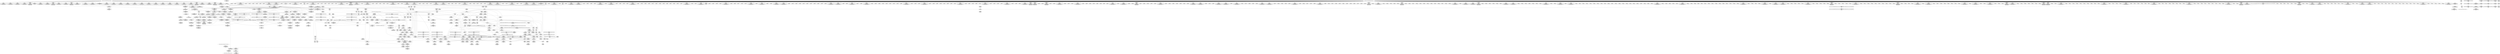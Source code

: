 digraph {
	CE0x58ad260 [shape=record,shape=Mrecord,label="{CE0x58ad260|56:_i8*,_:_CRE_277,278_}"]
	CE0x58de120 [shape=record,shape=Mrecord,label="{CE0x58de120|28:_i32,_:_CRE_168,184_|*MultipleSource*|*LoadInst*|security/selinux/hooks.c,3543|security/selinux/hooks.c,3543|security/selinux/hooks.c,3548}"]
	CE0x58a0f00 [shape=record,shape=Mrecord,label="{CE0x58a0f00|56:_i8*,_:_CRE_872,873_}"]
	CE0x58fe740 [shape=record,shape=Mrecord,label="{CE0x58fe740|get_current:tmp2}"]
	CE0x58ae9c0 [shape=record,shape=Mrecord,label="{CE0x58ae9c0|56:_i8*,_:_CRE_299,300_}"]
	CE0x58e38a0 [shape=record,shape=Mrecord,label="{CE0x58e38a0|GLOBAL:current_sid|*Constant*|*SummSource*}"]
	CE0x58b9ce0 [shape=record,shape=Mrecord,label="{CE0x58b9ce0|28:_i32,_:_CRE_13,14_}"]
	CE0x58e5ba0 [shape=record,shape=Mrecord,label="{CE0x58e5ba0|28:_i32,_:_CRE_61,62_}"]
	CE0x589fae0 [shape=record,shape=Mrecord,label="{CE0x589fae0|56:_i8*,_:_CRE_816,824_|*MultipleSource*|Function::selinux_kernel_create_files_as&Arg::inode::|security/selinux/hooks.c,3543}"]
	CE0x58b6a90 [shape=record,shape=Mrecord,label="{CE0x58b6a90|128:_i8*,_:_CRE_32,36_|*MultipleSource*|Function::selinux_kernel_create_files_as&Arg::new::|security/selinux/hooks.c,3544}"]
	CE0x58ba920 [shape=record,shape=Mrecord,label="{CE0x58ba920|56:_i8*,_:_CRE_564,565_}"]
	CE0x58b2fc0 [shape=record,shape=Mrecord,label="{CE0x58b2fc0|56:_i8*,_:_CRE_944,952_|*MultipleSource*|Function::selinux_kernel_create_files_as&Arg::inode::|security/selinux/hooks.c,3543}"]
	CE0x58a8c80 [shape=record,shape=Mrecord,label="{CE0x58a8c80|56:_i8*,_:_CRE_186,187_}"]
	CE0x58fd020 [shape=record,shape=Mrecord,label="{CE0x58fd020|i64*_getelementptr_inbounds_(_11_x_i64_,_11_x_i64_*___llvm_gcov_ctr125,_i64_0,_i64_1)|*Constant*|*SummSink*}"]
	CE0x58dcbe0 [shape=record,shape=Mrecord,label="{CE0x58dcbe0|28:_i32,_:_CRE_110,111_}"]
	CE0x58b1530 [shape=record,shape=Mrecord,label="{CE0x58b1530|56:_i8*,_:_CRE_913,914_}"]
	CE0x58a4b10 [shape=record,shape=Mrecord,label="{CE0x58a4b10|56:_i8*,_:_CRE_274,275_}"]
	CE0x58a7dd0 [shape=record,shape=Mrecord,label="{CE0x58a7dd0|i32_0|*Constant*|*SummSink*}"]
	CE0x58aabf0 [shape=record,shape=Mrecord,label="{CE0x58aabf0|selinux_kernel_create_files_as:tmp8|security/selinux/hooks.c,3553|*SummSink*}"]
	CE0x5890c90 [shape=record,shape=Mrecord,label="{CE0x5890c90|selinux_kernel_create_files_as:tmp12|security/selinux/hooks.c,3554}"]
	CE0x58dbcf0 [shape=record,shape=Mrecord,label="{CE0x58dbcf0|28:_i32,_:_CRE_96,97_}"]
	CE0x589bf20 [shape=record,shape=Mrecord,label="{CE0x589bf20|56:_i8*,_:_CRE_608,609_}"]
	CE0x58feca0 [shape=record,shape=Mrecord,label="{CE0x58feca0|current_sid:tmp5|security/selinux/hooks.c,218|*SummSink*}"]
	CE0x58ade10 [shape=record,shape=Mrecord,label="{CE0x58ade10|56:_i8*,_:_CRE_288,289_}"]
	CE0x58a1560 [shape=record,shape=Mrecord,label="{CE0x58a1560|56:_i8*,_:_CRE_878,879_}"]
	CE0x58f4a00 [shape=record,shape=Mrecord,label="{CE0x58f4a00|i64_1|*Constant*}"]
	CE0x58a5da0 [shape=record,shape=Mrecord,label="{CE0x58a5da0|56:_i8*,_:_CRE_104,112_|*MultipleSource*|Function::selinux_kernel_create_files_as&Arg::inode::|security/selinux/hooks.c,3543}"]
	CE0x5905c40 [shape=record,shape=Mrecord,label="{CE0x5905c40|get_current:tmp1}"]
	CE0x589cf10 [shape=record,shape=Mrecord,label="{CE0x589cf10|56:_i8*,_:_CRE_623,624_}"]
	CE0x58984d0 [shape=record,shape=Mrecord,label="{CE0x58984d0|128:_i8*,_:_CRE_4,8_|*MultipleSource*|Function::selinux_kernel_create_files_as&Arg::new::|security/selinux/hooks.c,3544}"]
	CE0x58e3110 [shape=record,shape=Mrecord,label="{CE0x58e3110|current_sid:entry|*SummSink*}"]
	CE0x58ff4b0 [shape=record,shape=Mrecord,label="{CE0x58ff4b0|current_sid:land.lhs.true|*SummSource*}"]
	CE0x589d740 [shape=record,shape=Mrecord,label="{CE0x589d740|56:_i8*,_:_CRE_656,664_|*MultipleSource*|Function::selinux_kernel_create_files_as&Arg::inode::|security/selinux/hooks.c,3543}"]
	"CONST[source:0(mediator),value:0(static)][purpose:{operation}]"
	CE0x58a5750 [shape=record,shape=Mrecord,label="{CE0x58a5750|56:_i8*,_:_CRE_140,141_}"]
	CE0x58bcf30 [shape=record,shape=Mrecord,label="{CE0x58bcf30|56:_i8*,_:_CRE_600,601_}"]
	CE0x58b4490 [shape=record,shape=Mrecord,label="{CE0x58b4490|56:_i8*,_:_CRE_1000,1008_|*MultipleSource*|Function::selinux_kernel_create_files_as&Arg::inode::|security/selinux/hooks.c,3543}"]
	CE0x58fde30 [shape=record,shape=Mrecord,label="{CE0x58fde30|GLOBAL:__llvm_gcov_ctr125|Global_var:__llvm_gcov_ctr125|*SummSink*}"]
	CE0x5897960 [shape=record,shape=Mrecord,label="{CE0x5897960|56:_i8*,_:_CRE_179,180_}"]
	CE0x58921c0 [shape=record,shape=Mrecord,label="{CE0x58921c0|i32_10|*Constant*|*SummSink*}"]
	CE0x58b1750 [shape=record,shape=Mrecord,label="{CE0x58b1750|56:_i8*,_:_CRE_915,916_}"]
	CE0x58dcf10 [shape=record,shape=Mrecord,label="{CE0x58dcf10|28:_i32,_:_CRE_113,114_}"]
	CE0x58dd8a0 [shape=record,shape=Mrecord,label="{CE0x58dd8a0|28:_i32,_:_CRE_136,144_|*MultipleSource*|*LoadInst*|security/selinux/hooks.c,3543|security/selinux/hooks.c,3543|security/selinux/hooks.c,3548}"]
	CE0x58a0080 [shape=record,shape=Mrecord,label="{CE0x58a0080|56:_i8*,_:_CRE_840,848_|*MultipleSource*|Function::selinux_kernel_create_files_as&Arg::inode::|security/selinux/hooks.c,3543}"]
	CE0x58e7bc0 [shape=record,shape=Mrecord,label="{CE0x58e7bc0|i8*_getelementptr_inbounds_(_45_x_i8_,_45_x_i8_*_.str12,_i32_0,_i32_0)|*Constant*|*SummSource*}"]
	CE0x58ec050 [shape=record,shape=Mrecord,label="{CE0x58ec050|i16_48|*Constant*}"]
	CE0x58ae030 [shape=record,shape=Mrecord,label="{CE0x58ae030|56:_i8*,_:_CRE_290,291_}"]
	CE0x58bc7c0 [shape=record,shape=Mrecord,label="{CE0x58bc7c0|56:_i8*,_:_CRE_593,594_}"]
	CE0x58ae580 [shape=record,shape=Mrecord,label="{CE0x58ae580|56:_i8*,_:_CRE_295,296_}"]
	CE0x590b860 [shape=record,shape=Mrecord,label="{CE0x590b860|current_sid:tmp24|security/selinux/hooks.c,220}"]
	CE0x58b4f00 [shape=record,shape=Mrecord,label="{CE0x58b4f00|selinux_kernel_create_files_as:security|security/selinux/hooks.c,3544}"]
	CE0x58e6ca0 [shape=record,shape=Mrecord,label="{CE0x58e6ca0|selinux_kernel_create_files_as:tmp3|security/selinux/hooks.c,3543|*SummSink*}"]
	CE0x58b2850 [shape=record,shape=Mrecord,label="{CE0x58b2850|56:_i8*,_:_CRE_931,932_}"]
	CE0x58e3360 [shape=record,shape=Mrecord,label="{CE0x58e3360|_ret_i32_%tmp24,_!dbg_!27742|security/selinux/hooks.c,220|*SummSource*}"]
	CE0x58adbf0 [shape=record,shape=Mrecord,label="{CE0x58adbf0|56:_i8*,_:_CRE_286,287_}"]
	CE0x5184fe0 [shape=record,shape=Mrecord,label="{CE0x5184fe0|i64_1|*Constant*}"]
	CE0x58b93e0 [shape=record,shape=Mrecord,label="{CE0x58b93e0|56:_i8*,_:_CRE_553,554_}"]
	CE0x58b0320 [shape=record,shape=Mrecord,label="{CE0x58b0320|56:_i8*,_:_CRE_896,897_}"]
	CE0x590d880 [shape=record,shape=Mrecord,label="{CE0x590d880|current_sid:tmp20|security/selinux/hooks.c,218|*SummSink*}"]
	CE0x58f35c0 [shape=record,shape=Mrecord,label="{CE0x58f35c0|current_sid:tmp3|*SummSink*}"]
	CE0x58b56d0 [shape=record,shape=Mrecord,label="{CE0x58b56d0|selinux_kernel_create_files_as:sid1|security/selinux/hooks.c,3548|*SummSink*}"]
	CE0x58dd680 [shape=record,shape=Mrecord,label="{CE0x58dd680|28:_i32,_:_CRE_120,128_|*MultipleSource*|*LoadInst*|security/selinux/hooks.c,3543|security/selinux/hooks.c,3543|security/selinux/hooks.c,3548}"]
	CE0x58b5080 [shape=record,shape=Mrecord,label="{CE0x58b5080|28:_i32,_:_CRE_0,8_|*MultipleSource*|*LoadInst*|security/selinux/hooks.c,3543|security/selinux/hooks.c,3543|security/selinux/hooks.c,3548}"]
	CE0x58ecaa0 [shape=record,shape=Mrecord,label="{CE0x58ecaa0|i32_2|*Constant*|*SummSink*}"]
	CE0x5895aa0 [shape=record,shape=Mrecord,label="{CE0x5895aa0|56:_i8*,_:_CRE_199,200_}"]
	CE0x58ad150 [shape=record,shape=Mrecord,label="{CE0x58ad150|56:_i8*,_:_CRE_276,277_}"]
	CE0x5888510 [shape=record,shape=Mrecord,label="{CE0x5888510|56:_i8*,_:_CRE_392,400_|*MultipleSource*|Function::selinux_kernel_create_files_as&Arg::inode::|security/selinux/hooks.c,3543}"]
	CE0x58e5390 [shape=record,shape=Mrecord,label="{CE0x58e5390|28:_i32,_:_CRE_52,53_}"]
	CE0x58bd040 [shape=record,shape=Mrecord,label="{CE0x58bd040|56:_i8*,_:_CRE_601,602_}"]
	CE0x58eb470 [shape=record,shape=Mrecord,label="{CE0x58eb470|avc_has_perm:entry|*SummSource*}"]
	CE0x5896d30 [shape=record,shape=Mrecord,label="{CE0x5896d30|selinux_kernel_create_files_as:i_security|security/selinux/hooks.c,3543|*SummSink*}"]
	CE0x58fa300 [shape=record,shape=Mrecord,label="{CE0x58fa300|i64*_getelementptr_inbounds_(_11_x_i64_,_11_x_i64_*___llvm_gcov_ctr125,_i64_0,_i64_1)|*Constant*}"]
	CE0x5893540 [shape=record,shape=Mrecord,label="{CE0x5893540|56:_i8*,_:_CRE_255,256_}"]
	CE0x5901730 [shape=record,shape=Mrecord,label="{CE0x5901730|current_sid:tmp1|*SummSource*}"]
	CE0x58f8fd0 [shape=record,shape=Mrecord,label="{CE0x58f8fd0|current_sid:tobool|security/selinux/hooks.c,218|*SummSource*}"]
	CE0x590e060 [shape=record,shape=Mrecord,label="{CE0x590e060|current_sid:call4|security/selinux/hooks.c,218|*SummSink*}"]
	CE0x590bb80 [shape=record,shape=Mrecord,label="{CE0x590bb80|current_sid:tmp24|security/selinux/hooks.c,220|*SummSink*}"]
	CE0x58b1fd0 [shape=record,shape=Mrecord,label="{CE0x58b1fd0|56:_i8*,_:_CRE_923,924_}"]
	CE0x58a57c0 [shape=record,shape=Mrecord,label="{CE0x58a57c0|56:_i8*,_:_CRE_139,140_}"]
	CE0x58b7c30 [shape=record,shape=Mrecord,label="{CE0x58b7c30|56:_i8*,_:_CRE_485,486_}"]
	CE0x58e0e00 [shape=record,shape=Mrecord,label="{CE0x58e0e00|128:_i8*,_:_CRE_88,89_|*MultipleSource*|Function::selinux_kernel_create_files_as&Arg::new::|security/selinux/hooks.c,3544}"]
	CE0x58bb7d0 [shape=record,shape=Mrecord,label="{CE0x58bb7d0|56:_i8*,_:_CRE_578,579_}"]
	CE0x58e5ca0 [shape=record,shape=Mrecord,label="{CE0x58e5ca0|28:_i32,_:_CRE_62,63_}"]
	CE0x58fafd0 [shape=record,shape=Mrecord,label="{CE0x58fafd0|GLOBAL:current_task|Global_var:current_task}"]
	CE0x588b500 [shape=record,shape=Mrecord,label="{CE0x588b500|i64*_getelementptr_inbounds_(_11_x_i64_,_11_x_i64_*___llvm_gcov_ctr125,_i64_0,_i64_6)|*Constant*|*SummSink*}"]
	CE0x58f4c70 [shape=record,shape=Mrecord,label="{CE0x58f4c70|current_sid:do.body}"]
	CE0x58e7f00 [shape=record,shape=Mrecord,label="{CE0x58e7f00|i64*_getelementptr_inbounds_(_11_x_i64_,_11_x_i64_*___llvm_gcov_ctr125,_i64_0,_i64_9)|*Constant*}"]
	CE0x58f5de0 [shape=record,shape=Mrecord,label="{CE0x58f5de0|i64*_getelementptr_inbounds_(_2_x_i64_,_2_x_i64_*___llvm_gcov_ctr98,_i64_0,_i64_0)|*Constant*|*SummSource*}"]
	CE0x5893130 [shape=record,shape=Mrecord,label="{CE0x5893130|COLLAPSED:_GCMRE___llvm_gcov_ctr277_internal_global_5_x_i64_zeroinitializer:_elem_0:default:}"]
	CE0x58acc50 [shape=record,shape=Mrecord,label="{CE0x58acc50|56:_i8*,_:_CRE_264,265_}"]
	CE0x58b2300 [shape=record,shape=Mrecord,label="{CE0x58b2300|56:_i8*,_:_CRE_926,927_}"]
	CE0x5910700 [shape=record,shape=Mrecord,label="{CE0x5910700|current_sid:security|security/selinux/hooks.c,218}"]
	CE0x58b4090 [shape=record,shape=Mrecord,label="{CE0x58b4090|56:_i8*,_:_CRE_984,988_|*MultipleSource*|Function::selinux_kernel_create_files_as&Arg::inode::|security/selinux/hooks.c,3543}"]
	CE0x58fb2b0 [shape=record,shape=Mrecord,label="{CE0x58fb2b0|current_sid:if.then|*SummSink*}"]
	CE0x58fc050 [shape=record,shape=Mrecord,label="{CE0x58fc050|current_sid:tmp4|security/selinux/hooks.c,218|*SummSink*}"]
	CE0x58b1db0 [shape=record,shape=Mrecord,label="{CE0x58b1db0|56:_i8*,_:_CRE_921,922_}"]
	CE0x5882650 [shape=record,shape=Mrecord,label="{CE0x5882650|current_sid:tmp11|security/selinux/hooks.c,218|*SummSource*}"]
	CE0x58a1780 [shape=record,shape=Mrecord,label="{CE0x58a1780|56:_i8*,_:_CRE_880,881_}"]
	CE0x58b4ca0 [shape=record,shape=Mrecord,label="{CE0x58b4ca0|selinux_kernel_create_files_as:new|Function::selinux_kernel_create_files_as&Arg::new::|*SummSource*}"]
	CE0x58fbf10 [shape=record,shape=Mrecord,label="{CE0x58fbf10|current_sid:tmp4|security/selinux/hooks.c,218}"]
	CE0x58b1ec0 [shape=record,shape=Mrecord,label="{CE0x58b1ec0|56:_i8*,_:_CRE_922,923_}"]
	CE0x589c580 [shape=record,shape=Mrecord,label="{CE0x589c580|56:_i8*,_:_CRE_614,615_}"]
	CE0x5888330 [shape=record,shape=Mrecord,label="{CE0x5888330|56:_i8*,_:_CRE_384,388_|*MultipleSource*|Function::selinux_kernel_create_files_as&Arg::inode::|security/selinux/hooks.c,3543}"]
	CE0x58dabf0 [shape=record,shape=Mrecord,label="{CE0x58dabf0|28:_i32,_:_CRE_79,80_}"]
	CE0x589b430 [shape=record,shape=Mrecord,label="{CE0x589b430|56:_i8*,_:_CRE_154,155_}"]
	CE0x590e740 [shape=record,shape=Mrecord,label="{CE0x590e740|get_current:entry}"]
	CE0x588daf0 [shape=record,shape=Mrecord,label="{CE0x588daf0|56:_i8*,_:_CRE_164,165_}"]
	CE0x58ac810 [shape=record,shape=Mrecord,label="{CE0x58ac810|56:_i8*,_:_CRE_260,261_}"]
	CE0x58e11c0 [shape=record,shape=Mrecord,label="{CE0x58e11c0|128:_i8*,_:_CRE_104,112_|*MultipleSource*|Function::selinux_kernel_create_files_as&Arg::new::|security/selinux/hooks.c,3544}"]
	CE0x58e8880 [shape=record,shape=Mrecord,label="{CE0x58e8880|selinux_kernel_create_files_as:sid3|security/selinux/hooks.c,3554|*SummSource*}"]
	CE0x5903d00 [shape=record,shape=Mrecord,label="{CE0x5903d00|current_sid:if.then}"]
	CE0x5905b80 [shape=record,shape=Mrecord,label="{CE0x5905b80|current_sid:tmp|*SummSource*}"]
	CE0x58e5da0 [shape=record,shape=Mrecord,label="{CE0x58e5da0|28:_i32,_:_CRE_63,64_}"]
	CE0x58b5c20 [shape=record,shape=Mrecord,label="{CE0x58b5c20|28:_i32,_:_CRE_9,10_}"]
	CE0x589f900 [shape=record,shape=Mrecord,label="{CE0x589f900|56:_i8*,_:_CRE_808,816_|*MultipleSource*|Function::selinux_kernel_create_files_as&Arg::inode::|security/selinux/hooks.c,3543}"]
	CE0x58e13a0 [shape=record,shape=Mrecord,label="{CE0x58e13a0|128:_i8*,_:_CRE_112,120_|*MultipleSource*|Function::selinux_kernel_create_files_as&Arg::new::|security/selinux/hooks.c,3544}"]
	CE0x58ebdb0 [shape=record,shape=Mrecord,label="{CE0x58ebdb0|avc_has_perm:tsid|Function::avc_has_perm&Arg::tsid::|*SummSource*}"]
	CE0x588a3e0 [shape=record,shape=Mrecord,label="{CE0x588a3e0|56:_i8*,_:_CRE_483,484_}"]
	CE0x5896a10 [shape=record,shape=Mrecord,label="{CE0x5896a10|selinux_kernel_create_files_as:tmp9|security/selinux/hooks.c,3553|*SummSource*}"]
	CE0x58b5a60 [shape=record,shape=Mrecord,label="{CE0x58b5a60|28:_i32,_:_CRE_8,9_}"]
	CE0x58f44f0 [shape=record,shape=Mrecord,label="{CE0x58f44f0|current_sid:call|security/selinux/hooks.c,218|*SummSink*}"]
	CE0x58b0dc0 [shape=record,shape=Mrecord,label="{CE0x58b0dc0|56:_i8*,_:_CRE_906,907_}"]
	CE0x58baa00 [shape=record,shape=Mrecord,label="{CE0x58baa00|56:_i8*,_:_CRE_565,566_}"]
	CE0x58e58a0 [shape=record,shape=Mrecord,label="{CE0x58e58a0|28:_i32,_:_CRE_58,59_}"]
	CE0x5884120 [shape=record,shape=Mrecord,label="{CE0x5884120|56:_i8*,_:_CRE_559,560_}"]
	CE0x58e5170 [shape=record,shape=Mrecord,label="{CE0x58e5170|28:_i32,_:_CRE_50,51_}"]
	CE0x589c690 [shape=record,shape=Mrecord,label="{CE0x589c690|56:_i8*,_:_CRE_615,616_}"]
	CE0x58a3f70 [shape=record,shape=Mrecord,label="{CE0x58a3f70|56:_i8*,_:_CRE_212,216_|*MultipleSource*|Function::selinux_kernel_create_files_as&Arg::inode::|security/selinux/hooks.c,3543}"]
	CE0x58b2c90 [shape=record,shape=Mrecord,label="{CE0x58b2c90|56:_i8*,_:_CRE_935,936_}"]
	CE0x5880c30 [shape=record,shape=Mrecord,label="{CE0x5880c30|i64_2|*Constant*}"]
	CE0x5894830 [shape=record,shape=Mrecord,label="{CE0x5894830|56:_i8*,_:_CRE_151,152_}"]
	CE0x588a970 [shape=record,shape=Mrecord,label="{CE0x588a970|get_current:tmp|*SummSource*}"]
	CE0x58e56d0 [shape=record,shape=Mrecord,label="{CE0x58e56d0|28:_i32,_:_CRE_56,57_}"]
	CE0x5897c90 [shape=record,shape=Mrecord,label="{CE0x5897c90|56:_i8*,_:_CRE_182,183_}"]
	CE0x58fb3c0 [shape=record,shape=Mrecord,label="{CE0x58fb3c0|current_sid:if.end|*SummSource*}"]
	CE0x588ba00 [shape=record,shape=Mrecord,label="{CE0x588ba00|current_sid:tmp13|security/selinux/hooks.c,218|*SummSink*}"]
	CE0x590c850 [shape=record,shape=Mrecord,label="{CE0x590c850|current_sid:tmp18|security/selinux/hooks.c,218}"]
	CE0x58b7fa0 [shape=record,shape=Mrecord,label="{CE0x58b7fa0|56:_i8*,_:_CRE_552,553_}"]
	CE0x58eae60 [shape=record,shape=Mrecord,label="{CE0x58eae60|i32_(i32,_i32,_i16,_i32,_%struct.common_audit_data*)*_bitcast_(i32_(i32,_i32,_i16,_i32,_%struct.common_audit_data.495*)*_avc_has_perm_to_i32_(i32,_i32,_i16,_i32,_%struct.common_audit_data*)*)|*Constant*|*SummSink*}"]
	CE0x5903c40 [shape=record,shape=Mrecord,label="{CE0x5903c40|current_sid:land.lhs.true|*SummSink*}"]
	CE0x58bb060 [shape=record,shape=Mrecord,label="{CE0x58bb060|56:_i8*,_:_CRE_571,572_}"]
	CE0x58dc690 [shape=record,shape=Mrecord,label="{CE0x58dc690|28:_i32,_:_CRE_105,106_}"]
	CE0x58df7a0 [shape=record,shape=Mrecord,label="{CE0x58df7a0|i64*_getelementptr_inbounds_(_5_x_i64_,_5_x_i64_*___llvm_gcov_ctr277,_i64_0,_i64_3)|*Constant*}"]
	CE0x58e7500 [shape=record,shape=Mrecord,label="{CE0x58e7500|i8_1|*Constant*|*SummSink*}"]
	CE0x588f130 [shape=record,shape=Mrecord,label="{CE0x588f130|GLOBAL:current_task|Global_var:current_task|*SummSink*}"]
	CE0x58e61a0 [shape=record,shape=Mrecord,label="{CE0x58e61a0|28:_i32,_:_CRE_67,68_}"]
	CE0x58df4a0 [shape=record,shape=Mrecord,label="{CE0x58df4a0|selinux_kernel_create_files_as:tmp8|security/selinux/hooks.c,3553}"]
	CE0x58e73a0 [shape=record,shape=Mrecord,label="{CE0x58e73a0|i8_1|*Constant*|*SummSource*}"]
	CE0x58f4ce0 [shape=record,shape=Mrecord,label="{CE0x58f4ce0|current_sid:do.body|*SummSource*}"]
	CE0x58e5aa0 [shape=record,shape=Mrecord,label="{CE0x58e5aa0|28:_i32,_:_CRE_60,61_}"]
	CE0x58a0260 [shape=record,shape=Mrecord,label="{CE0x58a0260|56:_i8*,_:_CRE_848,856_|*MultipleSource*|Function::selinux_kernel_create_files_as&Arg::inode::|security/selinux/hooks.c,3543}"]
	CE0x58ff9e0 [shape=record,shape=Mrecord,label="{CE0x58ff9e0|current_sid:tmp6|security/selinux/hooks.c,218|*SummSink*}"]
	CE0x58b2da0 [shape=record,shape=Mrecord,label="{CE0x58b2da0|56:_i8*,_:_CRE_976,977_}"]
	CE0x58e62a0 [shape=record,shape=Mrecord,label="{CE0x58e62a0|28:_i32,_:_CRE_68,69_}"]
	CE0x58e4a70 [shape=record,shape=Mrecord,label="{CE0x58e4a70|28:_i32,_:_CRE_32,34_|*MultipleSource*|*LoadInst*|security/selinux/hooks.c,3543|security/selinux/hooks.c,3543|security/selinux/hooks.c,3548}"]
	CE0x58b84b0 [shape=record,shape=Mrecord,label="{CE0x58b84b0|56:_i8*,_:_CRE_504,508_|*MultipleSource*|Function::selinux_kernel_create_files_as&Arg::inode::|security/selinux/hooks.c,3543}"]
	CE0x588b270 [shape=record,shape=Mrecord,label="{CE0x588b270|i64*_getelementptr_inbounds_(_11_x_i64_,_11_x_i64_*___llvm_gcov_ctr125,_i64_0,_i64_6)|*Constant*|*SummSource*}"]
	CE0x58f4de0 [shape=record,shape=Mrecord,label="{CE0x58f4de0|current_sid:do.body|*SummSink*}"]
	CE0x58b6c30 [shape=record,shape=Mrecord,label="{CE0x58b6c30|128:_i8*,_:_CRE_36,40_|*MultipleSource*|Function::selinux_kernel_create_files_as&Arg::new::|security/selinux/hooks.c,3544}"]
	CE0x58ec660 [shape=record,shape=Mrecord,label="{CE0x58ec660|avc_has_perm:tclass|Function::avc_has_perm&Arg::tclass::|*SummSource*}"]
	CE0x58e1b20 [shape=record,shape=Mrecord,label="{CE0x58e1b20|128:_i8*,_:_CRE_144,152_|*MultipleSource*|Function::selinux_kernel_create_files_as&Arg::new::|security/selinux/hooks.c,3544}"]
	CE0x5889fa0 [shape=record,shape=Mrecord,label="{CE0x5889fa0|56:_i8*,_:_CRE_479,480_}"]
	CE0x58dbef0 [shape=record,shape=Mrecord,label="{CE0x58dbef0|28:_i32,_:_CRE_98,99_}"]
	CE0x58ded20 [shape=record,shape=Mrecord,label="{CE0x58ded20|selinux_kernel_create_files_as:tmp6|security/selinux/hooks.c,3548|*SummSink*}"]
	CE0x58ed9f0 [shape=record,shape=Mrecord,label="{CE0x58ed9f0|_ret_i32_%retval.0,_!dbg_!27728|security/selinux/avc.c,775|*SummSink*}"]
	CE0x58ed7b0 [shape=record,shape=Mrecord,label="{CE0x58ed7b0|avc_has_perm:auditdata|Function::avc_has_perm&Arg::auditdata::|*SummSource*}"]
	CE0x58aead0 [shape=record,shape=Mrecord,label="{CE0x58aead0|56:_i8*,_:_CRE_300,301_}"]
	CE0x588c100 [shape=record,shape=Mrecord,label="{CE0x588c100|i64_4|*Constant*|*SummSink*}"]
	CE0x58a47e0 [shape=record,shape=Mrecord,label="{CE0x58a47e0|56:_i8*,_:_CRE_271,272_}"]
	CE0x58a8d90 [shape=record,shape=Mrecord,label="{CE0x58a8d90|56:_i8*,_:_CRE_187,188_}"]
	CE0x5890d90 [shape=record,shape=Mrecord,label="{CE0x5890d90|selinux_kernel_create_files_as:tmp12|security/selinux/hooks.c,3554|*SummSource*}"]
	CE0x58f5a20 [shape=record,shape=Mrecord,label="{CE0x58f5a20|0:_i32,_4:_i32,_8:_i32,_12:_i32,_:_CMRE_4,8_|*MultipleSource*|security/selinux/hooks.c,218|security/selinux/hooks.c,218|security/selinux/hooks.c,220}"]
	CE0x58ed0f0 [shape=record,shape=Mrecord,label="{CE0x58ed0f0|%struct.common_audit_data*_null|*Constant*|*SummSource*}"]
	CE0x58a70d0 [shape=record,shape=Mrecord,label="{CE0x58a70d0|_call_void_mcount()_#3}"]
	CE0x590fae0 [shape=record,shape=Mrecord,label="{CE0x590fae0|i32_78|*Constant*|*SummSink*}"]
	CE0x58bad30 [shape=record,shape=Mrecord,label="{CE0x58bad30|56:_i8*,_:_CRE_568,569_}"]
	CE0x58f70a0 [shape=record,shape=Mrecord,label="{CE0x58f70a0|current_sid:bb|*SummSink*}"]
	CE0x58de520 [shape=record,shape=Mrecord,label="{CE0x58de520|28:_i32,_:_CRE_192,196_|*MultipleSource*|*LoadInst*|security/selinux/hooks.c,3543|security/selinux/hooks.c,3543|security/selinux/hooks.c,3548}"]
	CE0x58ae8b0 [shape=record,shape=Mrecord,label="{CE0x58ae8b0|56:_i8*,_:_CRE_298,299_}"]
	CE0x5885750 [shape=record,shape=Mrecord,label="{CE0x5885750|selinux_kernel_create_files_as:entry|*SummSink*}"]
	CE0x58e8260 [shape=record,shape=Mrecord,label="{CE0x58e8260|i64*_getelementptr_inbounds_(_11_x_i64_,_11_x_i64_*___llvm_gcov_ctr125,_i64_0,_i64_9)|*Constant*|*SummSink*}"]
	CE0x58bb4a0 [shape=record,shape=Mrecord,label="{CE0x58bb4a0|56:_i8*,_:_CRE_575,576_}"]
	CE0x589e640 [shape=record,shape=Mrecord,label="{CE0x589e640|56:_i8*,_:_CRE_712,728_|*MultipleSource*|Function::selinux_kernel_create_files_as&Arg::inode::|security/selinux/hooks.c,3543}"]
	CE0x588b050 [shape=record,shape=Mrecord,label="{CE0x588b050|COLLAPSED:_GCMRE___llvm_gcov_ctr98_internal_global_2_x_i64_zeroinitializer:_elem_0:default:}"]
	CE0x58a6350 [shape=record,shape=Mrecord,label="{CE0x58a6350|56:_i8*,_:_CRE_88,96_|*MultipleSource*|Function::selinux_kernel_create_files_as&Arg::inode::|security/selinux/hooks.c,3543}"]
	CE0x58e60a0 [shape=record,shape=Mrecord,label="{CE0x58e60a0|28:_i32,_:_CRE_66,67_}"]
	CE0x58ba820 [shape=record,shape=Mrecord,label="{CE0x58ba820|28:_i32,_:_CRE_28,32_|*MultipleSource*|*LoadInst*|security/selinux/hooks.c,3543|security/selinux/hooks.c,3543|security/selinux/hooks.c,3548}"]
	CE0x58edbd0 [shape=record,shape=Mrecord,label="{CE0x58edbd0|selinux_kernel_create_files_as:cmp|security/selinux/hooks.c,3553|*SummSink*}"]
	CE0x58ec320 [shape=record,shape=Mrecord,label="{CE0x58ec320|i16_48|*Constant*|*SummSink*}"]
	CE0x58e3db0 [shape=record,shape=Mrecord,label="{CE0x58e3db0|selinux_kernel_create_files_as:tmp5|security/selinux/hooks.c,3544|*SummSource*}"]
	CE0x58e5020 [shape=record,shape=Mrecord,label="{CE0x58e5020|28:_i32,_:_CRE_49,50_}"]
	CE0x58ae7a0 [shape=record,shape=Mrecord,label="{CE0x58ae7a0|56:_i8*,_:_CRE_297,298_}"]
	CE0x58db3f0 [shape=record,shape=Mrecord,label="{CE0x58db3f0|28:_i32,_:_CRE_87,88_}"]
	CE0x5900bd0 [shape=record,shape=Mrecord,label="{CE0x5900bd0|%struct.task_struct*_(%struct.task_struct**)*_asm_movq_%gs:$_1:P_,$0_,_r,im,_dirflag_,_fpsr_,_flags_}"]
	CE0x58b2740 [shape=record,shape=Mrecord,label="{CE0x58b2740|56:_i8*,_:_CRE_930,931_}"]
	CE0x590a970 [shape=record,shape=Mrecord,label="{CE0x590a970|current_sid:sid|security/selinux/hooks.c,220}"]
	CE0x58b6610 [shape=record,shape=Mrecord,label="{CE0x58b6610|128:_i8*,_:_CRE_20,24_|*MultipleSource*|Function::selinux_kernel_create_files_as&Arg::new::|security/selinux/hooks.c,3544}"]
	CE0x5886c10 [shape=record,shape=Mrecord,label="{CE0x5886c10|56:_i8*,_:_CRE_304,305_}"]
	CE0x59036b0 [shape=record,shape=Mrecord,label="{CE0x59036b0|i64_5|*Constant*|*SummSource*}"]
	CE0x58aae00 [shape=record,shape=Mrecord,label="{CE0x58aae00|56:_i8*,_:_CRE_0,2_|*MultipleSource*|Function::selinux_kernel_create_files_as&Arg::inode::|security/selinux/hooks.c,3543}"]
	CE0x5893e50 [shape=record,shape=Mrecord,label="{CE0x5893e50|56:_i8*,_:_CRE_189,190_}"]
	CE0x58ab850 [shape=record,shape=Mrecord,label="{CE0x58ab850|56:_i8*,_:_CRE_251,252_}"]
	CE0x58a40f0 [shape=record,shape=Mrecord,label="{CE0x58a40f0|i64*_getelementptr_inbounds_(_5_x_i64_,_5_x_i64_*___llvm_gcov_ctr277,_i64_0,_i64_0)|*Constant*|*SummSource*}"]
	CE0x59104a0 [shape=record,shape=Mrecord,label="{CE0x59104a0|i32_22|*Constant*}"]
	CE0x58b4340 [shape=record,shape=Mrecord,label="{CE0x58b4340|56:_i8*,_:_CRE_992,1000_|*MultipleSource*|Function::selinux_kernel_create_files_as&Arg::inode::|security/selinux/hooks.c,3543}"]
	CE0x58e1760 [shape=record,shape=Mrecord,label="{CE0x58e1760|128:_i8*,_:_CRE_128,136_|*MultipleSource*|Function::selinux_kernel_create_files_as&Arg::new::|security/selinux/hooks.c,3544}"]
	CE0x58fb490 [shape=record,shape=Mrecord,label="{CE0x58fb490|current_sid:if.end|*SummSink*}"]
	CE0x589d920 [shape=record,shape=Mrecord,label="{CE0x589d920|56:_i8*,_:_CRE_664,672_|*MultipleSource*|Function::selinux_kernel_create_files_as&Arg::inode::|security/selinux/hooks.c,3543}"]
	CE0x58dc7a0 [shape=record,shape=Mrecord,label="{CE0x58dc7a0|28:_i32,_:_CRE_106,107_}"]
	CE0x58f6dc0 [shape=record,shape=Mrecord,label="{CE0x58f6dc0|_ret_i32_%call2,_!dbg_!27733|security/selinux/hooks.c,3555|*SummSource*}"]
	CE0x58acd60 [shape=record,shape=Mrecord,label="{CE0x58acd60|56:_i8*,_:_CRE_265,266_}"]
	CE0x58faf10 [shape=record,shape=Mrecord,label="{CE0x58faf10|%struct.task_struct*_(%struct.task_struct**)*_asm_movq_%gs:$_1:P_,$0_,_r,im,_dirflag_,_fpsr_,_flags_|*SummSink*}"]
	CE0x58b3f80 [shape=record,shape=Mrecord,label="{CE0x58b3f80|selinux_kernel_create_files_as:tmp2|*LoadInst*|security/selinux/hooks.c,3543}"]
	CE0x5887270 [shape=record,shape=Mrecord,label="{CE0x5887270|56:_i8*,_:_CRE_310,311_}"]
	CE0x58e4970 [shape=record,shape=Mrecord,label="{CE0x58e4970|i32_3|*Constant*|*SummSource*}"]
	CE0x58b4880 [shape=record,shape=Mrecord,label="{CE0x58b4880|selinux_kernel_create_files_as:tmp2|*LoadInst*|security/selinux/hooks.c,3543|*SummSink*}"]
	CE0x58db2f0 [shape=record,shape=Mrecord,label="{CE0x58db2f0|28:_i32,_:_CRE_86,87_}"]
	CE0x58fe7b0 [shape=record,shape=Mrecord,label="{CE0x58fe7b0|get_current:tmp2|*SummSource*}"]
	CE0x58e64a0 [shape=record,shape=Mrecord,label="{CE0x58e64a0|28:_i32,_:_CRE_70,71_}"]
	CE0x58e1580 [shape=record,shape=Mrecord,label="{CE0x58e1580|128:_i8*,_:_CRE_120,128_|*MultipleSource*|Function::selinux_kernel_create_files_as&Arg::new::|security/selinux/hooks.c,3544}"]
	CE0x5910cf0 [shape=record,shape=Mrecord,label="{CE0x5910cf0|current_sid:security|security/selinux/hooks.c,218|*SummSink*}"]
	CE0x58a2260 [shape=record,shape=Mrecord,label="{CE0x58a2260|56:_i8*,_:_CRE_196,197_}"]
	CE0x58dc8b0 [shape=record,shape=Mrecord,label="{CE0x58dc8b0|28:_i32,_:_CRE_107,108_}"]
	CE0x58e5530 [shape=record,shape=Mrecord,label="{CE0x58e5530|28:_i32,_:_CRE_54,55_}"]
	CE0x58a2620 [shape=record,shape=Mrecord,label="{CE0x58a2620|selinux_kernel_create_files_as:if.end}"]
	CE0x58bdd70 [shape=record,shape=Mrecord,label="{CE0x58bdd70|56:_i8*,_:_CRE_244,245_}"]
	CE0x59078b0 [shape=record,shape=Mrecord,label="{CE0x59078b0|current_sid:land.lhs.true2|*SummSource*}"]
	CE0x590bd30 [shape=record,shape=Mrecord,label="{CE0x590bd30|get_current:bb|*SummSource*}"]
	CE0x590a730 [shape=record,shape=Mrecord,label="{CE0x590a730|i32_1|*Constant*|*SummSink*}"]
	CE0x5894940 [shape=record,shape=Mrecord,label="{CE0x5894940|56:_i8*,_:_CRE_152,153_}"]
	CE0x5906670 [shape=record,shape=Mrecord,label="{CE0x5906670|_call_void_mcount()_#3}"]
	CE0x5897a70 [shape=record,shape=Mrecord,label="{CE0x5897a70|56:_i8*,_:_CRE_180,181_}"]
	CE0x5889d80 [shape=record,shape=Mrecord,label="{CE0x5889d80|56:_i8*,_:_CRE_477,478_}"]
	CE0x58ecd70 [shape=record,shape=Mrecord,label="{CE0x58ecd70|%struct.common_audit_data*_null|*Constant*}"]
	CE0x590e5b0 [shape=record,shape=Mrecord,label="{CE0x590e5b0|GLOBAL:get_current|*Constant*|*SummSink*}"]
	CE0x5900e30 [shape=record,shape=Mrecord,label="{CE0x5900e30|current_sid:tmp6|security/selinux/hooks.c,218|*SummSource*}"]
	CE0x58e59a0 [shape=record,shape=Mrecord,label="{CE0x58e59a0|28:_i32,_:_CRE_59,60_}"]
	CE0x5910370 [shape=record,shape=Mrecord,label="{CE0x5910370|current_sid:tmp21|security/selinux/hooks.c,218|*SummSource*}"]
	CE0x5908360 [shape=record,shape=Mrecord,label="{CE0x5908360|current_sid:tobool1|security/selinux/hooks.c,218|*SummSink*}"]
	CE0x5889230 [shape=record,shape=Mrecord,label="{CE0x5889230|56:_i8*,_:_CRE_448,456_|*MultipleSource*|Function::selinux_kernel_create_files_as&Arg::inode::|security/selinux/hooks.c,3543}"]
	CE0x58a7f40 [shape=record,shape=Mrecord,label="{CE0x58a7f40|56:_i8*,_:_CRE_136,137_}"]
	CE0x58f7f70 [shape=record,shape=Mrecord,label="{CE0x58f7f70|i64*_getelementptr_inbounds_(_5_x_i64_,_5_x_i64_*___llvm_gcov_ctr277,_i64_0,_i64_4)|*Constant*|*SummSink*}"]
	CE0x590c5c0 [shape=record,shape=Mrecord,label="{CE0x590c5c0|current_sid:tmp17|security/selinux/hooks.c,218|*SummSink*}"]
	CE0x58eceb0 [shape=record,shape=Mrecord,label="{CE0x58eceb0|avc_has_perm:requested|Function::avc_has_perm&Arg::requested::|*SummSource*}"]
	CE0x58ffaf0 [shape=record,shape=Mrecord,label="{CE0x58ffaf0|current_sid:tmp7|security/selinux/hooks.c,218}"]
	CE0x58950f0 [shape=record,shape=Mrecord,label="{CE0x58950f0|selinux_kernel_create_files_as:if.then}"]
	CE0x58af370 [shape=record,shape=Mrecord,label="{CE0x58af370|56:_i8*,_:_CRE_174,175_}"]
	CE0x58abf30 [shape=record,shape=Mrecord,label="{CE0x58abf30|selinux_kernel_create_files_as:inode|Function::selinux_kernel_create_files_as&Arg::inode::|*SummSink*}"]
	CE0x58b6e10 [shape=record,shape=Mrecord,label="{CE0x58b6e10|128:_i8*,_:_CRE_40,44_|*MultipleSource*|Function::selinux_kernel_create_files_as&Arg::new::|security/selinux/hooks.c,3544}"]
	CE0x58e2480 [shape=record,shape=Mrecord,label="{CE0x58e2480|selinux_kernel_create_files_as:tmp4|*LoadInst*|security/selinux/hooks.c,3544|*SummSink*}"]
	CE0x5893870 [shape=record,shape=Mrecord,label="{CE0x5893870|56:_i8*,_:_CRE_258,259_}"]
	CE0x58ecc10 [shape=record,shape=Mrecord,label="{CE0x58ecc10|avc_has_perm:requested|Function::avc_has_perm&Arg::requested::|*SummSink*}"]
	CE0x5185050 [shape=record,shape=Mrecord,label="{CE0x5185050|i64_1|*Constant*|*SummSource*}"]
	CE0x58e34c0 [shape=record,shape=Mrecord,label="{CE0x58e34c0|i32_3|*Constant*|*SummSink*}"]
	CE0x58ac510 [shape=record,shape=Mrecord,label="{CE0x58ac510|56:_i8*,_:_CRE_161,162_}"]
	CE0x58b2410 [shape=record,shape=Mrecord,label="{CE0x58b2410|56:_i8*,_:_CRE_927,928_}"]
	CE0x58b80b0 [shape=record,shape=Mrecord,label="{CE0x58b80b0|56:_i8*,_:_CRE_488,496_|*MultipleSource*|Function::selinux_kernel_create_files_as&Arg::inode::|security/selinux/hooks.c,3543}"]
	CE0x589d020 [shape=record,shape=Mrecord,label="{CE0x589d020|56:_i8*,_:_CRE_864,865_}"]
	CE0x58e52c0 [shape=record,shape=Mrecord,label="{CE0x58e52c0|28:_i32,_:_CRE_51,52_}"]
	CE0x590fc70 [shape=record,shape=Mrecord,label="{CE0x590fc70|current_sid:cred|security/selinux/hooks.c,218}"]
	CE0x58b3160 [shape=record,shape=Mrecord,label="{CE0x58b3160|56:_i8*,_:_CRE_952,960_|*MultipleSource*|Function::selinux_kernel_create_files_as&Arg::inode::|security/selinux/hooks.c,3543}"]
	CE0x58bb170 [shape=record,shape=Mrecord,label="{CE0x58bb170|56:_i8*,_:_CRE_572,573_}"]
	CE0x58bdfd0 [shape=record,shape=Mrecord,label="{CE0x58bdfd0|56:_i8*,_:_CRE_245,246_}"]
	CE0x5890860 [shape=record,shape=Mrecord,label="{CE0x5890860|i8*_getelementptr_inbounds_(_25_x_i8_,_25_x_i8_*_.str3,_i32_0,_i32_0)|*Constant*|*SummSink*}"]
	CE0x58dfa90 [shape=record,shape=Mrecord,label="{CE0x58dfa90|i64*_getelementptr_inbounds_(_5_x_i64_,_5_x_i64_*___llvm_gcov_ctr277,_i64_0,_i64_3)|*Constant*|*SummSource*}"]
	CE0x590cb70 [shape=record,shape=Mrecord,label="{CE0x590cb70|current_sid:tmp18|security/selinux/hooks.c,218|*SummSink*}"]
	CE0x590dee0 [shape=record,shape=Mrecord,label="{CE0x590dee0|current_sid:call4|security/selinux/hooks.c,218|*SummSource*}"]
	CE0x5895ff0 [shape=record,shape=Mrecord,label="{CE0x5895ff0|56:_i8*,_:_CRE_204,205_}"]
	CE0x58af880 [shape=record,shape=Mrecord,label="{CE0x58af880|56:_i8*,_:_CRE_886,887_}"]
	CE0x58dbdf0 [shape=record,shape=Mrecord,label="{CE0x58dbdf0|28:_i32,_:_CRE_97,98_}"]
	CE0x58da6f0 [shape=record,shape=Mrecord,label="{CE0x58da6f0|28:_i32,_:_CRE_74,75_}"]
	CE0x5882910 [shape=record,shape=Mrecord,label="{CE0x5882910|56:_i8*,_:_CRE_24,32_|*MultipleSource*|Function::selinux_kernel_create_files_as&Arg::inode::|security/selinux/hooks.c,3543}"]
	CE0x58faea0 [shape=record,shape=Mrecord,label="{CE0x58faea0|%struct.task_struct*_(%struct.task_struct**)*_asm_movq_%gs:$_1:P_,$0_,_r,im,_dirflag_,_fpsr_,_flags_|*SummSource*}"]
	CE0x589e0a0 [shape=record,shape=Mrecord,label="{CE0x589e0a0|56:_i8*,_:_CRE_688,692_|*MultipleSource*|Function::selinux_kernel_create_files_as&Arg::inode::|security/selinux/hooks.c,3543}"]
	CE0x588b920 [shape=record,shape=Mrecord,label="{CE0x588b920|current_sid:tmp13|security/selinux/hooks.c,218}"]
	CE0x58ab300 [shape=record,shape=Mrecord,label="{CE0x58ab300|56:_i8*,_:_CRE_246,247_}"]
	CE0x58eaa10 [shape=record,shape=Mrecord,label="{CE0x58eaa10|selinux_kernel_create_files_as:call2|security/selinux/hooks.c,3548|*SummSink*}"]
	CE0x58e2ae0 [shape=record,shape=Mrecord,label="{CE0x58e2ae0|selinux_kernel_create_files_as:tmp11|security/selinux/hooks.c,3554|*SummSink*}"]
	CE0x589b9d0 [shape=record,shape=Mrecord,label="{CE0x589b9d0|56:_i8*,_:_CRE_603,604_}"]
	CE0x589d3e0 [shape=record,shape=Mrecord,label="{CE0x589d3e0|56:_i8*,_:_CRE_640,648_|*MultipleSource*|Function::selinux_kernel_create_files_as&Arg::inode::|security/selinux/hooks.c,3543}"]
	"CONST[source:1(input),value:2(dynamic)][purpose:{object}][SrcIdx:0]"
	CE0x58dbff0 [shape=record,shape=Mrecord,label="{CE0x58dbff0|28:_i32,_:_CRE_99,100_}"]
	CE0x589ccf0 [shape=record,shape=Mrecord,label="{CE0x589ccf0|56:_i8*,_:_CRE_621,622_}"]
	CE0x58a3e60 [shape=record,shape=Mrecord,label="{CE0x58a3e60|56:_i8*,_:_CRE_208,210_|*MultipleSource*|Function::selinux_kernel_create_files_as&Arg::inode::|security/selinux/hooks.c,3543}"]
	CE0x58ba420 [shape=record,shape=Mrecord,label="{CE0x58ba420|28:_i32,_:_CRE_21,22_}"]
	CE0x5887160 [shape=record,shape=Mrecord,label="{CE0x5887160|56:_i8*,_:_CRE_309,310_}"]
	"CONST[source:1(input),value:2(dynamic)][purpose:{subject}][SrcIdx:2]"
	CE0x58ab630 [shape=record,shape=Mrecord,label="{CE0x58ab630|56:_i8*,_:_CRE_249,250_}"]
	CE0x58e3c20 [shape=record,shape=Mrecord,label="{CE0x58e3c20|current_sid:entry|*SummSource*}"]
	CE0x5894430 [shape=record,shape=Mrecord,label="{CE0x5894430|selinux_kernel_create_files_as:bb}"]
	CE0x58e94f0 [shape=record,shape=Mrecord,label="{CE0x58e94f0|selinux_kernel_create_files_as:cmp|security/selinux/hooks.c,3553}"]
	CE0x58f6f20 [shape=record,shape=Mrecord,label="{CE0x58f6f20|_ret_i32_%call2,_!dbg_!27733|security/selinux/hooks.c,3555|*SummSink*}"]
	CE0x58f3340 [shape=record,shape=Mrecord,label="{CE0x58f3340|current_sid:tmp3}"]
	CE0x5910fb0 [shape=record,shape=Mrecord,label="{CE0x5910fb0|current_sid:tmp22|security/selinux/hooks.c,218}"]
	CE0x5880dd0 [shape=record,shape=Mrecord,label="{CE0x5880dd0|i64_3|*Constant*|*SummSource*}"]
	CE0x5880ca0 [shape=record,shape=Mrecord,label="{CE0x5880ca0|i64_3|*Constant*}"]
	CE0x58db1f0 [shape=record,shape=Mrecord,label="{CE0x58db1f0|28:_i32,_:_CRE_85,86_}"]
	CE0x58dc360 [shape=record,shape=Mrecord,label="{CE0x58dc360|28:_i32,_:_CRE_102,103_}"]
	CE0x58ad030 [shape=record,shape=Mrecord,label="{CE0x58ad030|selinux_kernel_create_files_as:tmp8|security/selinux/hooks.c,3553|*SummSource*}"]
	CE0x58a66e0 [shape=record,shape=Mrecord,label="{CE0x58a66e0|56:_i8*,_:_CRE_147,148_}"]
	CE0x5889050 [shape=record,shape=Mrecord,label="{CE0x5889050|56:_i8*,_:_CRE_440,448_|*MultipleSource*|Function::selinux_kernel_create_files_as&Arg::inode::|security/selinux/hooks.c,3543}"]
	CE0x589b320 [shape=record,shape=Mrecord,label="{CE0x589b320|56:_i8*,_:_CRE_153,154_}"]
	CE0x58de720 [shape=record,shape=Mrecord,label="{CE0x58de720|28:_i32,_:_CRE_200,208_|*MultipleSource*|*LoadInst*|security/selinux/hooks.c,3543|security/selinux/hooks.c,3543|security/selinux/hooks.c,3548}"]
	CE0x58deb20 [shape=record,shape=Mrecord,label="{CE0x58deb20|selinux_kernel_create_files_as:tmp6|security/selinux/hooks.c,3548|*SummSource*}"]
	CE0x5888150 [shape=record,shape=Mrecord,label="{CE0x5888150|56:_i8*,_:_CRE_376,384_|*MultipleSource*|Function::selinux_kernel_create_files_as&Arg::inode::|security/selinux/hooks.c,3543}"]
	CE0x58d8130 [shape=record,shape=Mrecord,label="{CE0x58d8130|selinux_kernel_create_files_as:tmp15|security/selinux/hooks.c,3555|*SummSource*}"]
	CE0x58b7e90 [shape=record,shape=Mrecord,label="{CE0x58b7e90|56:_i8*,_:_CRE_487,488_}"]
	CE0x589ea00 [shape=record,shape=Mrecord,label="{CE0x589ea00|56:_i8*,_:_CRE_736,740_|*MultipleSource*|Function::selinux_kernel_create_files_as&Arg::inode::|security/selinux/hooks.c,3543}"]
	CE0x59058a0 [shape=record,shape=Mrecord,label="{CE0x59058a0|i64*_getelementptr_inbounds_(_11_x_i64_,_11_x_i64_*___llvm_gcov_ctr125,_i64_0,_i64_0)|*Constant*|*SummSink*}"]
	CE0x58a3560 [shape=record,shape=Mrecord,label="{CE0x58a3560|_call_void_mcount()_#3|*SummSource*}"]
	CE0x58e4840 [shape=record,shape=Mrecord,label="{CE0x58e4840|i32_3|*Constant*}"]
	CE0x588a4f0 [shape=record,shape=Mrecord,label="{CE0x588a4f0|56:_i8*,_:_CRE_484,485_}"]
	CE0x58afff0 [shape=record,shape=Mrecord,label="{CE0x58afff0|56:_i8*,_:_CRE_893,894_}"]
	CE0x58bdde0 [shape=record,shape=Mrecord,label="{CE0x58bdde0|56:_i8*,_:_CRE_243,244_}"]
	CE0x590dc50 [shape=record,shape=Mrecord,label="{CE0x590dc50|current_sid:call4|security/selinux/hooks.c,218}"]
	CE0x5886e30 [shape=record,shape=Mrecord,label="{CE0x5886e30|56:_i8*,_:_CRE_306,307_}"]
	CE0x58a0970 [shape=record,shape=Mrecord,label="{CE0x58a0970|56:_i8*,_:_CRE_868,869_}"]
	CE0x5894ee0 [shape=record,shape=Mrecord,label="{CE0x5894ee0|selinux_kernel_create_files_as:inode|Function::selinux_kernel_create_files_as&Arg::inode::}"]
	CE0x58ed2b0 [shape=record,shape=Mrecord,label="{CE0x58ed2b0|avc_has_perm:auditdata|Function::avc_has_perm&Arg::auditdata::|*SummSink*}"]
	CE0x590bfe0 [shape=record,shape=Mrecord,label="{CE0x590bfe0|i64*_getelementptr_inbounds_(_2_x_i64_,_2_x_i64_*___llvm_gcov_ctr98,_i64_0,_i64_0)|*Constant*}"]
	CE0x589e820 [shape=record,shape=Mrecord,label="{CE0x589e820|56:_i8*,_:_CRE_728,736_|*MultipleSource*|Function::selinux_kernel_create_files_as&Arg::inode::|security/selinux/hooks.c,3543}"]
	CE0x58aee00 [shape=record,shape=Mrecord,label="{CE0x58aee00|56:_i8*,_:_CRE_303,304_}"]
	CE0x58db8f0 [shape=record,shape=Mrecord,label="{CE0x58db8f0|28:_i32,_:_CRE_92,93_}"]
	CE0x589e460 [shape=record,shape=Mrecord,label="{CE0x589e460|56:_i8*,_:_CRE_704,712_|*MultipleSource*|Function::selinux_kernel_create_files_as&Arg::inode::|security/selinux/hooks.c,3543}"]
	CE0x58a5f10 [shape=record,shape=Mrecord,label="{CE0x58a5f10|56:_i8*,_:_CRE_112,120_|*MultipleSource*|Function::selinux_kernel_create_files_as&Arg::inode::|security/selinux/hooks.c,3543}"]
	CE0x58bc050 [shape=record,shape=Mrecord,label="{CE0x58bc050|56:_i8*,_:_CRE_586,587_}"]
	CE0x58827d0 [shape=record,shape=Mrecord,label="{CE0x58827d0|current_sid:tmp11|security/selinux/hooks.c,218|*SummSink*}"]
	CE0x58b71d0 [shape=record,shape=Mrecord,label="{CE0x58b71d0|128:_i8*,_:_CRE_48,52_|*MultipleSource*|Function::selinux_kernel_create_files_as&Arg::new::|security/selinux/hooks.c,3544}"]
	CE0x590c550 [shape=record,shape=Mrecord,label="{CE0x590c550|current_sid:tmp17|security/selinux/hooks.c,218|*SummSource*}"]
	CE0x58bce20 [shape=record,shape=Mrecord,label="{CE0x58bce20|56:_i8*,_:_CRE_599,600_}"]
	CE0x58b0760 [shape=record,shape=Mrecord,label="{CE0x58b0760|56:_i8*,_:_CRE_900,901_}"]
	CE0x5910b00 [shape=record,shape=Mrecord,label="{CE0x5910b00|COLLAPSED:_CMRE:_elem_0::|security/selinux/hooks.c,218}"]
	CE0x5886f40 [shape=record,shape=Mrecord,label="{CE0x5886f40|56:_i8*,_:_CRE_307,308_}"]
	CE0x5893b20 [shape=record,shape=Mrecord,label="{CE0x5893b20|56:_i8*,_:_CRE_8,12_|*MultipleSource*|Function::selinux_kernel_create_files_as&Arg::inode::|security/selinux/hooks.c,3543}"]
	CE0x58888d0 [shape=record,shape=Mrecord,label="{CE0x58888d0|56:_i8*,_:_CRE_408,416_|*MultipleSource*|Function::selinux_kernel_create_files_as&Arg::inode::|security/selinux/hooks.c,3543}"]
	CE0x58a0620 [shape=record,shape=Mrecord,label="{CE0x58a0620|56:_i8*,_:_CRE_865,866_}"]
	CE0x58dbbf0 [shape=record,shape=Mrecord,label="{CE0x58dbbf0|28:_i32,_:_CRE_95,96_}"]
	CE0x58a0ce0 [shape=record,shape=Mrecord,label="{CE0x58a0ce0|56:_i8*,_:_CRE_870,871_}"]
	CE0x58ecde0 [shape=record,shape=Mrecord,label="{CE0x58ecde0|avc_has_perm:requested|Function::avc_has_perm&Arg::requested::}"]
	CE0x58ae250 [shape=record,shape=Mrecord,label="{CE0x58ae250|56:_i8*,_:_CRE_292,293_}"]
	CE0x5903dc0 [shape=record,shape=Mrecord,label="{CE0x5903dc0|current_sid:if.then|*SummSource*}"]
	CE0x58f4600 [shape=record,shape=Mrecord,label="{CE0x58f4600|i32_0|*Constant*}"]
	CE0x589f180 [shape=record,shape=Mrecord,label="{CE0x589f180|56:_i8*,_:_CRE_768,776_|*MultipleSource*|Function::selinux_kernel_create_files_as&Arg::inode::|security/selinux/hooks.c,3543}"]
	CE0x58bb8e0 [shape=record,shape=Mrecord,label="{CE0x58bb8e0|56:_i8*,_:_CRE_579,580_}"]
	CE0x58b6480 [shape=record,shape=Mrecord,label="{CE0x58b6480|128:_i8*,_:_CRE_16,20_|*MultipleSource*|Function::selinux_kernel_create_files_as&Arg::new::|security/selinux/hooks.c,3544}"]
	CE0x58b66f0 [shape=record,shape=Mrecord,label="{CE0x58b66f0|128:_i8*,_:_CRE_24,28_|*MultipleSource*|Function::selinux_kernel_create_files_as&Arg::new::|security/selinux/hooks.c,3544}"]
	CE0x58e8ba0 [shape=record,shape=Mrecord,label="{CE0x58e8ba0|selinux_kernel_create_files_as:tmp13|security/selinux/hooks.c,3554}"]
	CE0x58bc9e0 [shape=record,shape=Mrecord,label="{CE0x58bc9e0|56:_i8*,_:_CRE_595,596_}"]
	CE0x58e2660 [shape=record,shape=Mrecord,label="{CE0x58e2660|selinux_kernel_create_files_as:tmp5|security/selinux/hooks.c,3544}"]
	CE0x58b1a80 [shape=record,shape=Mrecord,label="{CE0x58b1a80|56:_i8*,_:_CRE_918,919_}"]
	CE0x58ab410 [shape=record,shape=Mrecord,label="{CE0x58ab410|56:_i8*,_:_CRE_247,248_}"]
	CE0x589be10 [shape=record,shape=Mrecord,label="{CE0x589be10|56:_i8*,_:_CRE_607,608_}"]
	CE0x5882a80 [shape=record,shape=Mrecord,label="{CE0x5882a80|56:_i8*,_:_CRE_32,40_|*MultipleSource*|Function::selinux_kernel_create_files_as&Arg::inode::|security/selinux/hooks.c,3543}"]
	CE0x5896860 [shape=record,shape=Mrecord,label="{CE0x5896860|56:_i8*,_:_CRE_4,8_|*MultipleSource*|Function::selinux_kernel_create_files_as&Arg::inode::|security/selinux/hooks.c,3543}"]
	CE0x589c250 [shape=record,shape=Mrecord,label="{CE0x589c250|56:_i8*,_:_CRE_611,612_}"]
	CE0x5894180 [shape=record,shape=Mrecord,label="{CE0x5894180|56:_i8*,_:_CRE_192,193_}"]
	CE0x58fe3d0 [shape=record,shape=Mrecord,label="{CE0x58fe3d0|current_sid:tmp2}"]
	CE0x5887bb0 [shape=record,shape=Mrecord,label="{CE0x5887bb0|56:_i8*,_:_CRE_344,352_|*MultipleSource*|Function::selinux_kernel_create_files_as&Arg::inode::|security/selinux/hooks.c,3543}"]
	CE0x589cbe0 [shape=record,shape=Mrecord,label="{CE0x589cbe0|56:_i8*,_:_CRE_620,621_}"]
	CE0x58906f0 [shape=record,shape=Mrecord,label="{CE0x58906f0|GLOBAL:lockdep_rcu_suspicious|*Constant*|*SummSink*}"]
	CE0x58b0980 [shape=record,shape=Mrecord,label="{CE0x58b0980|56:_i8*,_:_CRE_902,903_}"]
	CE0x58b8a80 [shape=record,shape=Mrecord,label="{CE0x58b8a80|56:_i8*,_:_CRE_520,528_|*MultipleSource*|Function::selinux_kernel_create_files_as&Arg::inode::|security/selinux/hooks.c,3543}"]
	CE0x58ed6a0 [shape=record,shape=Mrecord,label="{CE0x58ed6a0|avc_has_perm:auditdata|Function::avc_has_perm&Arg::auditdata::}"]
	CE0x5890e90 [shape=record,shape=Mrecord,label="{CE0x5890e90|56:_i8*,_:_CRE_40,48_|*MultipleSource*|Function::selinux_kernel_create_files_as&Arg::inode::|security/selinux/hooks.c,3543}"]
	CE0x58bbd20 [shape=record,shape=Mrecord,label="{CE0x58bbd20|56:_i8*,_:_CRE_583,584_}"]
	CE0x589f540 [shape=record,shape=Mrecord,label="{CE0x589f540|56:_i8*,_:_CRE_792,800_|*MultipleSource*|Function::selinux_kernel_create_files_as&Arg::inode::|security/selinux/hooks.c,3543}"]
	CE0x5902aa0 [shape=record,shape=Mrecord,label="{CE0x5902aa0|current_sid:tmp9|security/selinux/hooks.c,218|*SummSource*}"]
	CE0x5895cc0 [shape=record,shape=Mrecord,label="{CE0x5895cc0|56:_i8*,_:_CRE_201,202_}"]
	CE0x58aca30 [shape=record,shape=Mrecord,label="{CE0x58aca30|56:_i8*,_:_CRE_262,263_}"]
	CE0x58fc7d0 [shape=record,shape=Mrecord,label="{CE0x58fc7d0|GLOBAL:current_sid.__warned|Global_var:current_sid.__warned}"]
	CE0x588ae60 [shape=record,shape=Mrecord,label="{CE0x588ae60|get_current:tmp3|*SummSource*}"]
	CE0x58886f0 [shape=record,shape=Mrecord,label="{CE0x58886f0|56:_i8*,_:_CRE_400,408_|*MultipleSource*|Function::selinux_kernel_create_files_as&Arg::inode::|security/selinux/hooks.c,3543}"]
	CE0x58e31a0 [shape=record,shape=Mrecord,label="{CE0x58e31a0|_ret_i32_%tmp24,_!dbg_!27742|security/selinux/hooks.c,220}"]
	CE0x58879a0 [shape=record,shape=Mrecord,label="{CE0x58879a0|56:_i8*,_:_CRE_336,344_|*MultipleSource*|Function::selinux_kernel_create_files_as&Arg::inode::|security/selinux/hooks.c,3543}"]
	CE0x58f7cf0 [shape=record,shape=Mrecord,label="{CE0x58f7cf0|12:_i32,_:_CME_4,8_|*MultipleSource*|*LoadInst*|security/selinux/hooks.c,3544|security/selinux/hooks.c,3544|security/selinux/hooks.c,3554}"]
	CE0x62164e0 [shape=record,shape=Mrecord,label="{CE0x62164e0|56:_i8*,_:_CRE_138,139_}"]
	CE0x58ead00 [shape=record,shape=Mrecord,label="{CE0x58ead00|i32_(i32,_i32,_i16,_i32,_%struct.common_audit_data*)*_bitcast_(i32_(i32,_i32,_i16,_i32,_%struct.common_audit_data.495*)*_avc_has_perm_to_i32_(i32,_i32,_i16,_i32,_%struct.common_audit_data*)*)|*Constant*|*SummSource*}"]
	CE0x58bae40 [shape=record,shape=Mrecord,label="{CE0x58bae40|56:_i8*,_:_CRE_569,570_}"]
	CE0x5910910 [shape=record,shape=Mrecord,label="{CE0x5910910|current_sid:security|security/selinux/hooks.c,218|*SummSource*}"]
	CE0x58b3d60 [shape=record,shape=Mrecord,label="{CE0x58b3d60|56:_i8*,_:_CRE_982,983_}"]
	CE0x58dc580 [shape=record,shape=Mrecord,label="{CE0x58dc580|28:_i32,_:_CRE_104,105_}"]
	CE0x58b9020 [shape=record,shape=Mrecord,label="{CE0x58b9020|56:_i8*,_:_CRE_540,544_|*MultipleSource*|Function::selinux_kernel_create_files_as&Arg::inode::|security/selinux/hooks.c,3543}"]
	CE0x58de920 [shape=record,shape=Mrecord,label="{CE0x58de920|selinux_kernel_create_files_as:tmp6|security/selinux/hooks.c,3548}"]
	CE0x58b0650 [shape=record,shape=Mrecord,label="{CE0x58b0650|56:_i8*,_:_CRE_899,900_}"]
	CE0x5909100 [shape=record,shape=Mrecord,label="{CE0x5909100|i64*_getelementptr_inbounds_(_11_x_i64_,_11_x_i64_*___llvm_gcov_ctr125,_i64_0,_i64_8)|*Constant*|*SummSource*}"]
	CE0x590feb0 [shape=record,shape=Mrecord,label="{CE0x590feb0|current_sid:cred|security/selinux/hooks.c,218|*SummSink*}"]
	CE0x589d240 [shape=record,shape=Mrecord,label="{CE0x589d240|56:_i8*,_:_CRE_632,640_|*MultipleSource*|Function::selinux_kernel_create_files_as&Arg::inode::|security/selinux/hooks.c,3543}"]
	CE0x58f75d0 [shape=record,shape=Mrecord,label="{CE0x58f75d0|selinux_kernel_create_files_as:create_sid|security/selinux/hooks.c,3554|*SummSource*}"]
	CE0x58a5a60 [shape=record,shape=Mrecord,label="{CE0x58a5a60|56:_i8*,_:_CRE_143,144_}"]
	CE0x5900700 [shape=record,shape=Mrecord,label="{CE0x5900700|i64*_getelementptr_inbounds_(_11_x_i64_,_11_x_i64_*___llvm_gcov_ctr125,_i64_0,_i64_8)|*Constant*}"]
	CE0x58f8330 [shape=record,shape=Mrecord,label="{CE0x58f8330|12:_i32,_:_CME_12,16_|*MultipleSource*|*LoadInst*|security/selinux/hooks.c,3544|security/selinux/hooks.c,3544|security/selinux/hooks.c,3554}"]
	CE0x58baf50 [shape=record,shape=Mrecord,label="{CE0x58baf50|56:_i8*,_:_CRE_570,571_}"]
	CE0x589b760 [shape=record,shape=Mrecord,label="{CE0x589b760|56:_i8*,_:_CRE_157,158_}"]
	CE0x58ba120 [shape=record,shape=Mrecord,label="{CE0x58ba120|28:_i32,_:_CRE_18,19_}"]
	CE0x58fa520 [shape=record,shape=Mrecord,label="{CE0x58fa520|current_sid:tmp1|*SummSink*}"]
	CE0x58b9200 [shape=record,shape=Mrecord,label="{CE0x58b9200|56:_i8*,_:_CRE_544,552_|*MultipleSource*|Function::selinux_kernel_create_files_as&Arg::inode::|security/selinux/hooks.c,3543}"]
	CE0x5897f00 [shape=record,shape=Mrecord,label="{CE0x5897f00|selinux_kernel_create_files_as:security|security/selinux/hooks.c,3544|*SummSink*}"]
	CE0x58aebe0 [shape=record,shape=Mrecord,label="{CE0x58aebe0|56:_i8*,_:_CRE_301,302_}"]
	CE0x58bbb00 [shape=record,shape=Mrecord,label="{CE0x58bbb00|56:_i8*,_:_CRE_581,582_}"]
	CE0x58e8470 [shape=record,shape=Mrecord,label="{CE0x58e8470|selinux_kernel_create_files_as:tmp12|security/selinux/hooks.c,3554|*SummSink*}"]
	CE0x58e9ab0 [shape=record,shape=Mrecord,label="{CE0x58e9ab0|i64_2|*Constant*|*SummSource*}"]
	CE0x58afee0 [shape=record,shape=Mrecord,label="{CE0x58afee0|56:_i8*,_:_CRE_892,893_}"]
	CE0x58bcc00 [shape=record,shape=Mrecord,label="{CE0x58bcc00|56:_i8*,_:_CRE_597,598_}"]
	CE0x58df2c0 [shape=record,shape=Mrecord,label="{CE0x58df2c0|GLOBAL:__llvm_gcov_ctr277|Global_var:__llvm_gcov_ctr277|*SummSink*}"]
	CE0x589b650 [shape=record,shape=Mrecord,label="{CE0x589b650|56:_i8*,_:_CRE_156,157_}"]
	CE0x58e1d00 [shape=record,shape=Mrecord,label="{CE0x58e1d00|128:_i8*,_:_CRE_152,160_|*MultipleSource*|Function::selinux_kernel_create_files_as&Arg::new::|security/selinux/hooks.c,3544}"]
	CE0x588b990 [shape=record,shape=Mrecord,label="{CE0x588b990|current_sid:tmp13|security/selinux/hooks.c,218|*SummSource*}"]
	CE0x58b0cb0 [shape=record,shape=Mrecord,label="{CE0x58b0cb0|56:_i8*,_:_CRE_905,906_}"]
	CE0x58bc8d0 [shape=record,shape=Mrecord,label="{CE0x58bc8d0|56:_i8*,_:_CRE_594,595_}"]
	CE0x58df140 [shape=record,shape=Mrecord,label="{CE0x58df140|i64_0|*Constant*|*SummSink*}"]
	CE0x58b2a70 [shape=record,shape=Mrecord,label="{CE0x58b2a70|56:_i8*,_:_CRE_933,934_}"]
	CE0x58db9f0 [shape=record,shape=Mrecord,label="{CE0x58db9f0|28:_i32,_:_CRE_93,94_}"]
	CE0x58dadf0 [shape=record,shape=Mrecord,label="{CE0x58dadf0|28:_i32,_:_CRE_81,82_}"]
	CE0x58e1ee0 [shape=record,shape=Mrecord,label="{CE0x58e1ee0|128:_i8*,_:_CRE_160,168_|*MultipleSource*|Function::selinux_kernel_create_files_as&Arg::new::|security/selinux/hooks.c,3544}"]
	CE0x589bd00 [shape=record,shape=Mrecord,label="{CE0x589bd00|56:_i8*,_:_CRE_606,607_}"]
	CE0x58f7df0 [shape=record,shape=Mrecord,label="{CE0x58f7df0|12:_i32,_:_CME_8,12_|*MultipleSource*|*LoadInst*|security/selinux/hooks.c,3544|security/selinux/hooks.c,3544|security/selinux/hooks.c,3554}"]
	CE0x58ac2f0 [shape=record,shape=Mrecord,label="{CE0x58ac2f0|56:_i8*,_:_CRE_159,160_}"]
	CE0x59050d0 [shape=record,shape=Mrecord,label="{CE0x59050d0|GLOBAL:current_sid.__warned|Global_var:current_sid.__warned|*SummSink*}"]
	CE0x589c140 [shape=record,shape=Mrecord,label="{CE0x589c140|56:_i8*,_:_CRE_610,611_}"]
	CE0x58f2090 [shape=record,shape=Mrecord,label="{CE0x58f2090|current_sid:bb}"]
	CE0x589efa0 [shape=record,shape=Mrecord,label="{CE0x589efa0|56:_i8*,_:_CRE_760,768_|*MultipleSource*|Function::selinux_kernel_create_files_as&Arg::inode::|security/selinux/hooks.c,3543}"]
	CE0x58b0100 [shape=record,shape=Mrecord,label="{CE0x58b0100|56:_i8*,_:_CRE_894,895_}"]
	CE0x58b9c10 [shape=record,shape=Mrecord,label="{CE0x58b9c10|28:_i32,_:_CRE_12,13_}"]
	CE0x590a5b0 [shape=record,shape=Mrecord,label="{CE0x590a5b0|i32_1|*Constant*|*SummSource*}"]
	CE0x58e7c30 [shape=record,shape=Mrecord,label="{CE0x58e7c30|i8*_getelementptr_inbounds_(_45_x_i8_,_45_x_i8_*_.str12,_i32_0,_i32_0)|*Constant*|*SummSink*}"]
	CE0x58aaea0 [shape=record,shape=Mrecord,label="{CE0x58aaea0|56:_i8*,_:_CRE_2,4_|*MultipleSource*|Function::selinux_kernel_create_files_as&Arg::inode::|security/selinux/hooks.c,3543}"]
	CE0x58e0fe0 [shape=record,shape=Mrecord,label="{CE0x58e0fe0|128:_i8*,_:_CRE_96,104_|*MultipleSource*|Function::selinux_kernel_create_files_as&Arg::new::|security/selinux/hooks.c,3544}"]
	CE0x5890c00 [shape=record,shape=Mrecord,label="{CE0x5890c00|i32_218|*Constant*|*SummSource*}"]
	CE0x58b0ed0 [shape=record,shape=Mrecord,label="{CE0x58b0ed0|56:_i8*,_:_CRE_907,908_}"]
	CE0x58980f0 [shape=record,shape=Mrecord,label="{CE0x58980f0|128:_i8*,_:_CRE_0,4_|*MultipleSource*|Function::selinux_kernel_create_files_as&Arg::new::|security/selinux/hooks.c,3544}"]
	CE0x58def80 [shape=record,shape=Mrecord,label="{CE0x58def80|i64_0|*Constant*|*SummSource*}"]
	CE0x58e80d0 [shape=record,shape=Mrecord,label="{CE0x58e80d0|i64*_getelementptr_inbounds_(_11_x_i64_,_11_x_i64_*___llvm_gcov_ctr125,_i64_0,_i64_9)|*Constant*|*SummSource*}"]
	CE0x589c7a0 [shape=record,shape=Mrecord,label="{CE0x589c7a0|56:_i8*,_:_CRE_616,617_}"]
	CE0x58a6540 [shape=record,shape=Mrecord,label="{CE0x58a6540|56:_i8*,_:_CRE_145,146_}"]
	CE0x58e7980 [shape=record,shape=Mrecord,label="{CE0x58e7980|_call_void_lockdep_rcu_suspicious(i8*_getelementptr_inbounds_(_25_x_i8_,_25_x_i8_*_.str3,_i32_0,_i32_0),_i32_218,_i8*_getelementptr_inbounds_(_45_x_i8_,_45_x_i8_*_.str12,_i32_0,_i32_0))_#10,_!dbg_!27727|security/selinux/hooks.c,218|*SummSource*}"]
	CE0x588a1c0 [shape=record,shape=Mrecord,label="{CE0x588a1c0|56:_i8*,_:_CRE_481,482_}"]
	CE0x589ebe0 [shape=record,shape=Mrecord,label="{CE0x589ebe0|56:_i8*,_:_CRE_744,752_|*MultipleSource*|Function::selinux_kernel_create_files_as&Arg::inode::|security/selinux/hooks.c,3543}"]
	CE0x58bc160 [shape=record,shape=Mrecord,label="{CE0x58bc160|56:_i8*,_:_CRE_587,588_}"]
	CE0x58e63a0 [shape=record,shape=Mrecord,label="{CE0x58e63a0|28:_i32,_:_CRE_69,70_}"]
	CE0x58fb1d0 [shape=record,shape=Mrecord,label="{CE0x58fb1d0|GLOBAL:current_task|Global_var:current_task|*SummSource*}"]
	CE0x5897110 [shape=record,shape=Mrecord,label="{CE0x5897110|56:_i8*,_:_CRE_170,171_}"]
	CE0x5893760 [shape=record,shape=Mrecord,label="{CE0x5893760|56:_i8*,_:_CRE_257,258_}"]
	CE0x588af90 [shape=record,shape=Mrecord,label="{CE0x588af90|get_current:tmp3|*SummSink*}"]
	CE0x58abe20 [shape=record,shape=Mrecord,label="{CE0x58abe20|selinux_kernel_create_files_as:inode|Function::selinux_kernel_create_files_as&Arg::inode::|*SummSource*}"]
	CE0x5894290 [shape=record,shape=Mrecord,label="{CE0x5894290|56:_i8*,_:_CRE_193,194_}"]
	CE0x5888ab0 [shape=record,shape=Mrecord,label="{CE0x5888ab0|56:_i8*,_:_CRE_416,424_|*MultipleSource*|Function::selinux_kernel_create_files_as&Arg::inode::|security/selinux/hooks.c,3543}"]
	CE0x58afdd0 [shape=record,shape=Mrecord,label="{CE0x58afdd0|56:_i8*,_:_CRE_891,892_}"]
	CE0x588f590 [shape=record,shape=Mrecord,label="{CE0x588f590|56:_i8*,_:_CRE_16,24_|*MultipleSource*|Function::selinux_kernel_create_files_as&Arg::inode::|security/selinux/hooks.c,3543}"]
	CE0x58ad9d0 [shape=record,shape=Mrecord,label="{CE0x58ad9d0|56:_i8*,_:_CRE_284,285_}"]
	CE0x5884230 [shape=record,shape=Mrecord,label="{CE0x5884230|56:_i8*,_:_CRE_560,561_}"]
	CE0x590d560 [shape=record,shape=Mrecord,label="{CE0x590d560|current_sid:tmp20|security/selinux/hooks.c,218}"]
	CE0x589edc0 [shape=record,shape=Mrecord,label="{CE0x589edc0|56:_i8*,_:_CRE_752,756_|*MultipleSource*|Function::selinux_kernel_create_files_as&Arg::inode::|security/selinux/hooks.c,3543}"]
	CE0x58ed430 [shape=record,shape=Mrecord,label="{CE0x58ed430|_ret_i32_%retval.0,_!dbg_!27728|security/selinux/avc.c,775}"]
	CE0x58a61e0 [shape=record,shape=Mrecord,label="{CE0x58a61e0|56:_i8*,_:_CRE_80,88_|*MultipleSource*|Function::selinux_kernel_create_files_as&Arg::inode::|security/selinux/hooks.c,3543}"]
	CE0x588ebd0 [shape=record,shape=Mrecord,label="{CE0x588ebd0|i64*_getelementptr_inbounds_(_11_x_i64_,_11_x_i64_*___llvm_gcov_ctr125,_i64_0,_i64_6)|*Constant*}"]
	CE0x58a46d0 [shape=record,shape=Mrecord,label="{CE0x58a46d0|56:_i8*,_:_CRE_270,271_}"]
	CE0x58a3c40 [shape=record,shape=Mrecord,label="{CE0x58a3c40|56:_i8*,_:_CRE_207,208_}"]
	CE0x58ea4c0 [shape=record,shape=Mrecord,label="{CE0x58ea4c0|selinux_kernel_create_files_as:tmp7|security/selinux/hooks.c,3553|*SummSink*}"]
	CE0x58b10f0 [shape=record,shape=Mrecord,label="{CE0x58b10f0|56:_i8*,_:_CRE_909,910_}"]
	CE0x588a0b0 [shape=record,shape=Mrecord,label="{CE0x588a0b0|56:_i8*,_:_CRE_480,481_}"]
	CE0x58b1970 [shape=record,shape=Mrecord,label="{CE0x58b1970|56:_i8*,_:_CRE_917,918_}"]
	CE0x58b7d80 [shape=record,shape=Mrecord,label="{CE0x58b7d80|56:_i8*,_:_CRE_486,487_}"]
	CE0x58dd240 [shape=record,shape=Mrecord,label="{CE0x58dd240|28:_i32,_:_CRE_116,117_}"]
	CE0x58a3d50 [shape=record,shape=Mrecord,label="{CE0x58a3d50|56:_i8*,_:_CRE_240,241_}"]
	CE0x5892230 [shape=record,shape=Mrecord,label="{CE0x5892230|i32_0|*Constant*}"]
	CE0x58a4a00 [shape=record,shape=Mrecord,label="{CE0x58a4a00|56:_i8*,_:_CRE_273,274_}"]
	CE0x58af590 [shape=record,shape=Mrecord,label="{CE0x58af590|56:_i8*,_:_CRE_176,177_}"]
	CE0x58fcee0 [shape=record,shape=Mrecord,label="{CE0x58fcee0|i64*_getelementptr_inbounds_(_11_x_i64_,_11_x_i64_*___llvm_gcov_ctr125,_i64_0,_i64_1)|*Constant*|*SummSource*}"]
	CE0x5893650 [shape=record,shape=Mrecord,label="{CE0x5893650|56:_i8*,_:_CRE_256,257_}"]
	CE0x58b88a0 [shape=record,shape=Mrecord,label="{CE0x58b88a0|56:_i8*,_:_CRE_512,520_|*MultipleSource*|Function::selinux_kernel_create_files_as&Arg::inode::|security/selinux/hooks.c,3543}"]
	CE0x590cca0 [shape=record,shape=Mrecord,label="{CE0x590cca0|current_sid:tmp19|security/selinux/hooks.c,218}"]
	CE0x58a5c30 [shape=record,shape=Mrecord,label="{CE0x58a5c30|56:_i8*,_:_CRE_96,104_|*MultipleSource*|Function::selinux_kernel_create_files_as&Arg::inode::|security/selinux/hooks.c,3543}"]
	CE0x58e9da0 [shape=record,shape=Mrecord,label="{CE0x58e9da0|i64_0|*Constant*}"]
	CE0x58a7340 [shape=record,shape=Mrecord,label="{CE0x58a7340|_call_void_mcount()_#3|*SummSource*}"]
	CE0x590e7f0 [shape=record,shape=Mrecord,label="{CE0x590e7f0|get_current:entry|*SummSource*}"]
	CE0x590beb0 [shape=record,shape=Mrecord,label="{CE0x590beb0|get_current:bb|*SummSink*}"]
	CE0x58e20c0 [shape=record,shape=Mrecord,label="{CE0x58e20c0|128:_i8*,_:_CRE_168,176_|*MultipleSource*|Function::selinux_kernel_create_files_as&Arg::new::|security/selinux/hooks.c,3544}"]
	CE0x58b5da0 [shape=record,shape=Mrecord,label="{CE0x58b5da0|28:_i32,_:_CRE_11,12_}"]
	CE0x58b6ff0 [shape=record,shape=Mrecord,label="{CE0x58b6ff0|128:_i8*,_:_CRE_44,48_|*MultipleSource*|Function::selinux_kernel_create_files_as&Arg::new::|security/selinux/hooks.c,3544}"]
	CE0x590e430 [shape=record,shape=Mrecord,label="{CE0x590e430|GLOBAL:get_current|*Constant*|*SummSource*}"]
	CE0x58ba620 [shape=record,shape=Mrecord,label="{CE0x58ba620|28:_i32,_:_CRE_23,24_}"]
	CE0x58a6070 [shape=record,shape=Mrecord,label="{CE0x58a6070|56:_i8*,_:_CRE_76,80_|*MultipleSource*|Function::selinux_kernel_create_files_as&Arg::inode::|security/selinux/hooks.c,3543}"]
	CE0x58f5cb0 [shape=record,shape=Mrecord,label="{CE0x58f5cb0|get_current:bb}"]
	CE0x58b1200 [shape=record,shape=Mrecord,label="{CE0x58b1200|56:_i8*,_:_CRE_910,911_}"]
	CE0x5896220 [shape=record,shape=Mrecord,label="{CE0x5896220|selinux_kernel_create_files_as:tmp9|security/selinux/hooks.c,3553|*SummSink*}"]
	CE0x58bac20 [shape=record,shape=Mrecord,label="{CE0x58bac20|56:_i8*,_:_CRE_567,568_}"]
	CE0x5882320 [shape=record,shape=Mrecord,label="{CE0x5882320|current_sid:tmp10|security/selinux/hooks.c,218|*SummSink*}"]
	CE0x589d530 [shape=record,shape=Mrecord,label="{CE0x589d530|56:_i8*,_:_CRE_648,656_|*MultipleSource*|Function::selinux_kernel_create_files_as&Arg::inode::|security/selinux/hooks.c,3543}"]
	CE0x58b68c0 [shape=record,shape=Mrecord,label="{CE0x58b68c0|128:_i8*,_:_CRE_28,32_|*MultipleSource*|Function::selinux_kernel_create_files_as&Arg::new::|security/selinux/hooks.c,3544}"]
	CE0x58b9730 [shape=record,shape=Mrecord,label="{CE0x58b9730|56:_i8*,_:_CRE_556,557_}"]
	CE0x58a3b30 [shape=record,shape=Mrecord,label="{CE0x58a3b30|56:_i8*,_:_CRE_206,207_}"]
	CE0x58bbf40 [shape=record,shape=Mrecord,label="{CE0x58bbf40|56:_i8*,_:_CRE_585,586_}"]
	CE0x58bd150 [shape=record,shape=Mrecord,label="{CE0x58bd150|56:_i8*,_:_CRE_602,603_}"]
	CE0x58ff370 [shape=record,shape=Mrecord,label="{CE0x58ff370|current_sid:land.lhs.true}"]
	CE0x58a09e0 [shape=record,shape=Mrecord,label="{CE0x58a09e0|56:_i8*,_:_CRE_867,868_}"]
	CE0x58e9690 [shape=record,shape=Mrecord,label="{CE0x58e9690|selinux_kernel_create_files_as:cmp|security/selinux/hooks.c,3553|*SummSource*}"]
	CE0x58b1860 [shape=record,shape=Mrecord,label="{CE0x58b1860|56:_i8*,_:_CRE_916,917_}"]
	CE0x59063c0 [shape=record,shape=Mrecord,label="{CE0x59063c0|current_sid:tmp8|security/selinux/hooks.c,218|*SummSource*}"]
	CE0x58d7f90 [shape=record,shape=Mrecord,label="{CE0x58d7f90|selinux_kernel_create_files_as:tmp15|security/selinux/hooks.c,3555}"]
	CE0x58df5e0 [shape=record,shape=Mrecord,label="{CE0x58df5e0|selinux_kernel_create_files_as:tmp10|security/selinux/hooks.c,3553|*SummSink*}"]
	CE0x58dc470 [shape=record,shape=Mrecord,label="{CE0x58dc470|28:_i32,_:_CRE_103,104_}"]
	CE0x58959a0 [shape=record,shape=Mrecord,label="{CE0x58959a0|selinux_kernel_create_files_as:if.end|*SummSource*}"]
	CE0x5903420 [shape=record,shape=Mrecord,label="{CE0x5903420|i64_5|*Constant*}"]
	CE0x51850c0 [shape=record,shape=Mrecord,label="{CE0x51850c0|i64_1|*Constant*|*SummSink*}"]
	CE0x590e8e0 [shape=record,shape=Mrecord,label="{CE0x590e8e0|get_current:entry|*SummSink*}"]
	CE0x58b1640 [shape=record,shape=Mrecord,label="{CE0x58b1640|56:_i8*,_:_CRE_914,915_}"]
	CE0x58daff0 [shape=record,shape=Mrecord,label="{CE0x58daff0|28:_i32,_:_CRE_83,84_}"]
	CE0x5888c90 [shape=record,shape=Mrecord,label="{CE0x5888c90|56:_i8*,_:_CRE_424,432_|*MultipleSource*|Function::selinux_kernel_create_files_as&Arg::inode::|security/selinux/hooks.c,3543}"]
	CE0x58d7cd0 [shape=record,shape=Mrecord,label="{CE0x58d7cd0|selinux_kernel_create_files_as:create_sid|security/selinux/hooks.c,3554}"]
	CE0x5895290 [shape=record,shape=Mrecord,label="{CE0x5895290|i64*_getelementptr_inbounds_(_2_x_i64_,_2_x_i64_*___llvm_gcov_ctr98,_i64_0,_i64_1)|*Constant*|*SummSink*}"]
	CE0x58a8b70 [shape=record,shape=Mrecord,label="{CE0x58a8b70|56:_i8*,_:_CRE_185,186_}"]
	CE0x58dc9c0 [shape=record,shape=Mrecord,label="{CE0x58dc9c0|28:_i32,_:_CRE_108,109_}"]
	CE0x58dd020 [shape=record,shape=Mrecord,label="{CE0x58dd020|28:_i32,_:_CRE_114,115_}"]
	CE0x59081e0 [shape=record,shape=Mrecord,label="{CE0x59081e0|current_sid:tobool1|security/selinux/hooks.c,218|*SummSource*}"]
	CE0x58f84d0 [shape=record,shape=Mrecord,label="{CE0x58f84d0|12:_i32,_:_CME_16,20_|*MultipleSource*|*LoadInst*|security/selinux/hooks.c,3544|security/selinux/hooks.c,3544|security/selinux/hooks.c,3554}"]
	CE0x5890170 [shape=record,shape=Mrecord,label="{CE0x5890170|56:_i8*,_:_CRE_64,72_|*MultipleSource*|Function::selinux_kernel_create_files_as&Arg::inode::|security/selinux/hooks.c,3543}"]
	CE0x5897850 [shape=record,shape=Mrecord,label="{CE0x5897850|56:_i8*,_:_CRE_178,179_}"]
	CE0x58f1b30 [shape=record,shape=Mrecord,label="{CE0x58f1b30|GLOBAL:lockdep_rcu_suspicious|*Constant*}"]
	CE0x58899b0 [shape=record,shape=Mrecord,label="{CE0x58899b0|56:_i8*,_:_CRE_474,475_}"]
	CE0x588eaa0 [shape=record,shape=Mrecord,label="{CE0x588eaa0|current_sid:tmp12|security/selinux/hooks.c,218|*SummSink*}"]
	CE0x58da9f0 [shape=record,shape=Mrecord,label="{CE0x58da9f0|28:_i32,_:_CRE_77,78_}"]
	CE0x58f51a0 [shape=record,shape=Mrecord,label="{CE0x58f51a0|selinux_kernel_create_files_as:tmp14|security/selinux/hooks.c,3555}"]
	CE0x5903e90 [shape=record,shape=Mrecord,label="{CE0x5903e90|current_sid:if.end}"]
	CE0x58e0a40 [shape=record,shape=Mrecord,label="{CE0x58e0a40|128:_i8*,_:_CRE_72,80_|*MultipleSource*|Function::selinux_kernel_create_files_as&Arg::new::|security/selinux/hooks.c,3544}"]
	"CONST[source:0(mediator),value:2(dynamic)][purpose:{subject}]"
	CE0x589bae0 [shape=record,shape=Mrecord,label="{CE0x589bae0|56:_i8*,_:_CRE_604,605_}"]
	CE0x58a1670 [shape=record,shape=Mrecord,label="{CE0x58a1670|56:_i8*,_:_CRE_879,880_}"]
	CE0x58da5f0 [shape=record,shape=Mrecord,label="{CE0x58da5f0|28:_i32,_:_CRE_73,74_}"]
	CE0x5895bb0 [shape=record,shape=Mrecord,label="{CE0x5895bb0|56:_i8*,_:_CRE_200,201_}"]
	CE0x588bff0 [shape=record,shape=Mrecord,label="{CE0x588bff0|i64_4|*Constant*}"]
	CE0x58a73e0 [shape=record,shape=Mrecord,label="{CE0x58a73e0|_call_void_mcount()_#3|*SummSink*}"]
	CE0x58aace0 [shape=record,shape=Mrecord,label="{CE0x58aace0|selinux_kernel_create_files_as:tmp9|security/selinux/hooks.c,3553}"]
	CE0x58fbea0 [shape=record,shape=Mrecord,label="{CE0x58fbea0|i64_0|*Constant*}"]
	CE0x58b1310 [shape=record,shape=Mrecord,label="{CE0x58b1310|56:_i8*,_:_CRE_911,912_}"]
	CE0x58a4200 [shape=record,shape=Mrecord,label="{CE0x58a4200|selinux_kernel_create_files_as:bb|*SummSink*}"]
	CE0x58902e0 [shape=record,shape=Mrecord,label="{CE0x58902e0|56:_i8*,_:_CRE_72,76_|*MultipleSource*|Function::selinux_kernel_create_files_as&Arg::inode::|security/selinux/hooks.c,3543}"]
	CE0x5893d40 [shape=record,shape=Mrecord,label="{CE0x5893d40|56:_i8*,_:_CRE_188,189_}"]
	CE0x58f9860 [shape=record,shape=Mrecord,label="{CE0x58f9860|current_sid:tmp14|security/selinux/hooks.c,218}"]
	CE0x58e1940 [shape=record,shape=Mrecord,label="{CE0x58e1940|128:_i8*,_:_CRE_136,144_|*MultipleSource*|Function::selinux_kernel_create_files_as&Arg::new::|security/selinux/hooks.c,3544}"]
	CE0x58e3e20 [shape=record,shape=Mrecord,label="{CE0x58e3e20|selinux_kernel_create_files_as:tmp5|security/selinux/hooks.c,3544|*SummSink*}"]
	CE0x58ba320 [shape=record,shape=Mrecord,label="{CE0x58ba320|28:_i32,_:_CRE_20,21_}"]
	CE0x58ad7b0 [shape=record,shape=Mrecord,label="{CE0x58ad7b0|56:_i8*,_:_CRE_282,283_}"]
	CE0x58daef0 [shape=record,shape=Mrecord,label="{CE0x58daef0|28:_i32,_:_CRE_82,83_}"]
	CE0x5884340 [shape=record,shape=Mrecord,label="{CE0x5884340|56:_i8*,_:_CRE_561,562_}"]
	CE0x589e280 [shape=record,shape=Mrecord,label="{CE0x589e280|56:_i8*,_:_CRE_696,704_|*MultipleSource*|Function::selinux_kernel_create_files_as&Arg::inode::|security/selinux/hooks.c,3543}"]
	CE0x58d82b0 [shape=record,shape=Mrecord,label="{CE0x58d82b0|selinux_kernel_create_files_as:tmp15|security/selinux/hooks.c,3555|*SummSink*}"]
	CE0x58f8680 [shape=record,shape=Mrecord,label="{CE0x58f8680|12:_i32,_:_CME_20,24_|*MultipleSource*|*LoadInst*|security/selinux/hooks.c,3544|security/selinux/hooks.c,3544|security/selinux/hooks.c,3554}"]
	CE0x58f9ce0 [shape=record,shape=Mrecord,label="{CE0x58f9ce0|i1_true|*Constant*}"]
	CE0x58897d0 [shape=record,shape=Mrecord,label="{CE0x58897d0|56:_i8*,_:_CRE_473,474_}"]
	CE0x590cff0 [shape=record,shape=Mrecord,label="{CE0x590cff0|i64*_getelementptr_inbounds_(_11_x_i64_,_11_x_i64_*___llvm_gcov_ctr125,_i64_0,_i64_10)|*Constant*}"]
	CE0x58a2480 [shape=record,shape=Mrecord,label="{CE0x58a2480|56:_i8*,_:_CRE_198,199_}"]
	CE0x59016c0 [shape=record,shape=Mrecord,label="{CE0x59016c0|current_sid:tmp1}"]
	CE0x588dc00 [shape=record,shape=Mrecord,label="{CE0x588dc00|56:_i8*,_:_CRE_165,166_}"]
	CE0x58dccf0 [shape=record,shape=Mrecord,label="{CE0x58dccf0|28:_i32,_:_CRE_111,112_}"]
	CE0x588e920 [shape=record,shape=Mrecord,label="{CE0x588e920|current_sid:tmp12|security/selinux/hooks.c,218|*SummSource*}"]
	CE0x5885340 [shape=record,shape=Mrecord,label="{CE0x5885340|selinux_kernel_create_files_as:if.then|*SummSource*}"]
	CE0x58a0440 [shape=record,shape=Mrecord,label="{CE0x58a0440|56:_i8*,_:_CRE_856,864_|*MultipleSource*|Function::selinux_kernel_create_files_as&Arg::inode::|security/selinux/hooks.c,3543}"]
	CE0x590a220 [shape=record,shape=Mrecord,label="{CE0x590a220|current_sid:tmp23|security/selinux/hooks.c,218|*SummSink*}"]
	CE0x58b46a0 [shape=record,shape=Mrecord,label="{CE0x58b46a0|selinux_kernel_create_files_as:tmp2|*LoadInst*|security/selinux/hooks.c,3543|*SummSource*}"]
	CE0x5896ef0 [shape=record,shape=Mrecord,label="{CE0x5896ef0|56:_i8*,_:_CRE_168,169_}"]
	CE0x58ea840 [shape=record,shape=Mrecord,label="{CE0x58ea840|selinux_kernel_create_files_as:call2|security/selinux/hooks.c,3548|*SummSource*}"]
	CE0x58add00 [shape=record,shape=Mrecord,label="{CE0x58add00|56:_i8*,_:_CRE_287,288_}"]
	CE0x58db6f0 [shape=record,shape=Mrecord,label="{CE0x58db6f0|28:_i32,_:_CRE_90,91_}"]
	CE0x589db00 [shape=record,shape=Mrecord,label="{CE0x589db00|56:_i8*,_:_CRE_672,680_|*MultipleSource*|Function::selinux_kernel_create_files_as&Arg::inode::|security/selinux/hooks.c,3543}"]
	CE0x58fec30 [shape=record,shape=Mrecord,label="{CE0x58fec30|current_sid:tmp5|security/selinux/hooks.c,218|*SummSource*}"]
	CE0x590d6e0 [shape=record,shape=Mrecord,label="{CE0x590d6e0|current_sid:tmp20|security/selinux/hooks.c,218|*SummSource*}"]
	CE0x58de320 [shape=record,shape=Mrecord,label="{CE0x58de320|28:_i32,_:_CRE_184,192_|*MultipleSource*|*LoadInst*|security/selinux/hooks.c,3543|security/selinux/hooks.c,3543|security/selinux/hooks.c,3548}"]
	CE0x58f65d0 [shape=record,shape=Mrecord,label="{CE0x58f65d0|_ret_%struct.task_struct*_%tmp4,_!dbg_!27714|./arch/x86/include/asm/current.h,14|*SummSink*}"]
	CE0x58e4d80 [shape=record,shape=Mrecord,label="{CE0x58e4d80|28:_i32,_:_CRE_40,44_|*MultipleSource*|*LoadInst*|security/selinux/hooks.c,3543|security/selinux/hooks.c,3543|security/selinux/hooks.c,3548}"]
	CE0x5889e90 [shape=record,shape=Mrecord,label="{CE0x5889e90|56:_i8*,_:_CRE_478,479_}"]
	CE0x5911570 [shape=record,shape=Mrecord,label="{CE0x5911570|current_sid:tmp23|security/selinux/hooks.c,218|*SummSource*}"]
	CE0x58ad6a0 [shape=record,shape=Mrecord,label="{CE0x58ad6a0|56:_i8*,_:_CRE_281,282_}"]
	CE0x58ddf20 [shape=record,shape=Mrecord,label="{CE0x58ddf20|28:_i32,_:_CRE_160,168_|*MultipleSource*|*LoadInst*|security/selinux/hooks.c,3543|security/selinux/hooks.c,3543|security/selinux/hooks.c,3548}"]
	CE0x58ec5f0 [shape=record,shape=Mrecord,label="{CE0x58ec5f0|avc_has_perm:tclass|Function::avc_has_perm&Arg::tclass::}"]
	CE0x58a1890 [shape=record,shape=Mrecord,label="{CE0x58a1890|56:_i8*,_:_CRE_881,882_}"]
	CE0x58ae470 [shape=record,shape=Mrecord,label="{CE0x58ae470|56:_i8*,_:_CRE_294,295_}"]
	CE0x58e9be0 [shape=record,shape=Mrecord,label="{CE0x58e9be0|i64_2|*Constant*|*SummSink*}"]
	CE0x589d130 [shape=record,shape=Mrecord,label="{CE0x589d130|56:_i8*,_:_CRE_624,628_|*MultipleSource*|Function::selinux_kernel_create_files_as&Arg::inode::|security/selinux/hooks.c,3543}"]
	"CONST[source:0(mediator),value:2(dynamic)][purpose:{object}]"
	CE0x58ac920 [shape=record,shape=Mrecord,label="{CE0x58ac920|56:_i8*,_:_CRE_261,262_}"]
	CE0x58ebc50 [shape=record,shape=Mrecord,label="{CE0x58ebc50|avc_has_perm:tsid|Function::avc_has_perm&Arg::tsid::}"]
	CE0x58a58f0 [shape=record,shape=Mrecord,label="{CE0x58a58f0|56:_i8*,_:_CRE_141,142_}"]
	CE0x5905250 [shape=record,shape=Mrecord,label="{CE0x5905250|current_sid:tmp8|security/selinux/hooks.c,218}"]
	CE0x58a1120 [shape=record,shape=Mrecord,label="{CE0x58a1120|56:_i8*,_:_CRE_874,875_}"]
	CE0x58fe4b0 [shape=record,shape=Mrecord,label="{CE0x58fe4b0|current_sid:tmp2|*SummSink*}"]
	CE0x589f360 [shape=record,shape=Mrecord,label="{CE0x589f360|56:_i8*,_:_CRE_776,792_|*MultipleSource*|Function::selinux_kernel_create_files_as&Arg::inode::|security/selinux/hooks.c,3543}"]
	CE0x58e6c30 [shape=record,shape=Mrecord,label="{CE0x58e6c30|selinux_kernel_create_files_as:tmp3|security/selinux/hooks.c,3543|*SummSource*}"]
	CE0x78079b0 [shape=record,shape=Mrecord,label="{CE0x78079b0|_call_void_mcount()_#3}"]
	CE0x5889b90 [shape=record,shape=Mrecord,label="{CE0x5889b90|56:_i8*,_:_CRE_475,476_}"]
	CE0x58eab00 [shape=record,shape=Mrecord,label="{CE0x58eab00|i32_(i32,_i32,_i16,_i32,_%struct.common_audit_data*)*_bitcast_(i32_(i32,_i32,_i16,_i32,_%struct.common_audit_data.495*)*_avc_has_perm_to_i32_(i32,_i32,_i16,_i32,_%struct.common_audit_data*)*)|*Constant*}"]
	CE0x5891170 [shape=record,shape=Mrecord,label="{CE0x5891170|56:_i8*,_:_CRE_56,64_|*MultipleSource*|Function::selinux_kernel_create_files_as&Arg::inode::|security/selinux/hooks.c,3543}"]
	CE0x58da8f0 [shape=record,shape=Mrecord,label="{CE0x58da8f0|28:_i32,_:_CRE_76,77_}"]
	CE0x58b2520 [shape=record,shape=Mrecord,label="{CE0x58b2520|56:_i8*,_:_CRE_928,929_}"]
	CE0x5897330 [shape=record,shape=Mrecord,label="{CE0x5897330|56:_i8*,_:_CRE_172,173_}"]
	CE0x58b9e80 [shape=record,shape=Mrecord,label="{CE0x58b9e80|28:_i32,_:_CRE_15,16_}"]
	CE0x58db4f0 [shape=record,shape=Mrecord,label="{CE0x58db4f0|28:_i32,_:_CRE_88,89_}"]
	CE0x58e8810 [shape=record,shape=Mrecord,label="{CE0x58e8810|selinux_kernel_create_files_as:sid3|security/selinux/hooks.c,3554}"]
	CE0x58b9a40 [shape=record,shape=Mrecord,label="{CE0x58b9a40|28:_i32,_:_CRE_10,11_}"]
	CE0x58ba220 [shape=record,shape=Mrecord,label="{CE0x58ba220|28:_i32,_:_CRE_19,20_}"]
	CE0x588f3c0 [shape=record,shape=Mrecord,label="{CE0x588f3c0|56:_i8*,_:_CRE_12,16_|*MultipleSource*|Function::selinux_kernel_create_files_as&Arg::inode::|security/selinux/hooks.c,3543}"]
	CE0x5887380 [shape=record,shape=Mrecord,label="{CE0x5887380|56:_i8*,_:_CRE_311,312_}"]
	CE0x58b2eb0 [shape=record,shape=Mrecord,label="{CE0x58b2eb0|56:_i8*,_:_CRE_936,944_|*MultipleSource*|Function::selinux_kernel_create_files_as&Arg::inode::|security/selinux/hooks.c,3543}"]
	CE0x58a43a0 [shape=record,shape=Mrecord,label="{CE0x58a43a0|56:_i8*,_:_CRE_267,268_}"]
	CE0x58bdb90 [shape=record,shape=Mrecord,label="{CE0x58bdb90|56:_i8*,_:_CRE_252,253_}"]
	CE0x58e4cb0 [shape=record,shape=Mrecord,label="{CE0x58e4cb0|28:_i32,_:_CRE_34,35_|*MultipleSource*|*LoadInst*|security/selinux/hooks.c,3543|security/selinux/hooks.c,3543|security/selinux/hooks.c,3548}"]
	CE0x590a890 [shape=record,shape=Mrecord,label="{CE0x590a890|current_sid:sid|security/selinux/hooks.c,220|*SummSink*}"]
	CE0x58f5f90 [shape=record,shape=Mrecord,label="{CE0x58f5f90|_call_void_mcount()_#3|*SummSink*}"]
	CE0x5889b20 [shape=record,shape=Mrecord,label="{CE0x5889b20|56:_i8*,_:_CRE_476,477_}"]
	CE0x58acf10 [shape=record,shape=Mrecord,label="{CE0x58acf10|GLOBAL:__llvm_gcov_ctr277|Global_var:__llvm_gcov_ctr277|*SummSource*}"]
	CE0x58d7b50 [shape=record,shape=Mrecord,label="{CE0x58d7b50|selinux_kernel_create_files_as:tmp13|security/selinux/hooks.c,3554|*SummSink*}"]
	CE0x58bbc10 [shape=record,shape=Mrecord,label="{CE0x58bbc10|56:_i8*,_:_CRE_582,583_}"]
	CE0x589c030 [shape=record,shape=Mrecord,label="{CE0x589c030|56:_i8*,_:_CRE_609,610_}"]
	CE0x588de20 [shape=record,shape=Mrecord,label="{CE0x588de20|56:_i8*,_:_CRE_167,168_}"]
	CE0x58e22a0 [shape=record,shape=Mrecord,label="{CE0x58e22a0|selinux_kernel_create_files_as:tmp4|*LoadInst*|security/selinux/hooks.c,3544|*SummSource*}"]
	CE0x58ac400 [shape=record,shape=Mrecord,label="{CE0x58ac400|56:_i8*,_:_CRE_160,161_}"]
	CE0x58ffc60 [shape=record,shape=Mrecord,label="{CE0x58ffc60|current_sid:tmp7|security/selinux/hooks.c,218|*SummSource*}"]
	CE0x58fb550 [shape=record,shape=Mrecord,label="{CE0x58fb550|current_sid:land.lhs.true2}"]
	CE0x58e7b50 [shape=record,shape=Mrecord,label="{CE0x58e7b50|i8*_getelementptr_inbounds_(_45_x_i8_,_45_x_i8_*_.str12,_i32_0,_i32_0)|*Constant*}"]
	CE0x58b7770 [shape=record,shape=Mrecord,label="{CE0x58b7770|128:_i8*,_:_CRE_64,72_|*MultipleSource*|Function::selinux_kernel_create_files_as&Arg::new::|security/selinux/hooks.c,3544}"]
	CE0x58feb50 [shape=record,shape=Mrecord,label="{CE0x58feb50|GLOBAL:__llvm_gcov_ctr125|Global_var:__llvm_gcov_ctr125|*SummSource*}"]
	CE0x58b73b0 [shape=record,shape=Mrecord,label="{CE0x58b73b0|128:_i8*,_:_CRE_52,56_|*MultipleSource*|Function::selinux_kernel_create_files_as&Arg::new::|security/selinux/hooks.c,3544}"]
	CE0x589dce0 [shape=record,shape=Mrecord,label="{CE0x589dce0|56:_i8*,_:_CRE_680,684_|*MultipleSource*|Function::selinux_kernel_create_files_as&Arg::inode::|security/selinux/hooks.c,3543}"]
	CE0x58dd130 [shape=record,shape=Mrecord,label="{CE0x58dd130|28:_i32,_:_CRE_115,116_}"]
	CE0x58acb40 [shape=record,shape=Mrecord,label="{CE0x58acb40|56:_i8*,_:_CRE_263,264_}"]
	CE0x590fb50 [shape=record,shape=Mrecord,label="{CE0x590fb50|i32_78|*Constant*|*SummSource*}"]
	CE0x58a7ea0 [shape=record,shape=Mrecord,label="{CE0x58a7ea0|i32_0|*Constant*|*SummSource*}"]
	CE0x58b39f0 [shape=record,shape=Mrecord,label="{CE0x58b39f0|56:_i8*,_:_CRE_980,981_}"]
	CE0x58b9b40 [shape=record,shape=Mrecord,label="{CE0x58b9b40|selinux_kernel_create_files_as:call2|security/selinux/hooks.c,3548}"]
	CE0x58ebb90 [shape=record,shape=Mrecord,label="{CE0x58ebb90|avc_has_perm:ssid|Function::avc_has_perm&Arg::ssid::|*SummSink*}"]
	CE0x58fdb80 [shape=record,shape=Mrecord,label="{CE0x58fdb80|current_sid:tmp5|security/selinux/hooks.c,218}"]
	CE0x58b50f0 [shape=record,shape=Mrecord,label="{CE0x58b50f0|selinux_kernel_create_files_as:sid1|security/selinux/hooks.c,3548}"]
	CE0x5880eb0 [shape=record,shape=Mrecord,label="{CE0x5880eb0|i64_3|*Constant*|*SummSink*}"]
	CE0x58fdd00 [shape=record,shape=Mrecord,label="{CE0x58fdd00|GLOBAL:__llvm_gcov_ctr125|Global_var:__llvm_gcov_ctr125}"]
	CE0x58bb390 [shape=record,shape=Mrecord,label="{CE0x58bb390|56:_i8*,_:_CRE_574,575_}"]
	CE0x5907b70 [shape=record,shape=Mrecord,label="{CE0x5907b70|current_sid:do.end|*SummSink*}"]
	CE0x58930c0 [shape=record,shape=Mrecord,label="{CE0x58930c0|selinux_kernel_create_files_as:tmp}"]
	CE0x58931a0 [shape=record,shape=Mrecord,label="{CE0x58931a0|selinux_kernel_create_files_as:tmp|*SummSource*}"]
	CE0x58b4a60 [shape=record,shape=Mrecord,label="{CE0x58b4a60|selinux_kernel_create_files_as:tmp3|security/selinux/hooks.c,3543}"]
	"CONST[source:0(mediator),value:2(dynamic)][purpose:{subject}][SrcIdx:3]"
	CE0x58814c0 [shape=record,shape=Mrecord,label="{CE0x58814c0|current_sid:tmp15|security/selinux/hooks.c,218|*SummSource*}"]
	CE0x58afbb0 [shape=record,shape=Mrecord,label="{CE0x58afbb0|56:_i8*,_:_CRE_889,890_}"]
	CE0x588e7b0 [shape=record,shape=Mrecord,label="{CE0x588e7b0|current_sid:tmp12|security/selinux/hooks.c,218}"]
	CE0x58fbf80 [shape=record,shape=Mrecord,label="{CE0x58fbf80|current_sid:tmp4|security/selinux/hooks.c,218|*SummSource*}"]
	CE0x5887050 [shape=record,shape=Mrecord,label="{CE0x5887050|56:_i8*,_:_CRE_308,309_}"]
	CE0x58bb5b0 [shape=record,shape=Mrecord,label="{CE0x58bb5b0|56:_i8*,_:_CRE_576,577_}"]
	CE0x5889410 [shape=record,shape=Mrecord,label="{CE0x5889410|56:_i8*,_:_CRE_456,464_|*MultipleSource*|Function::selinux_kernel_create_files_as&Arg::inode::|security/selinux/hooks.c,3543}"]
	CE0x58fc6c0 [shape=record,shape=Mrecord,label="{CE0x58fc6c0|current_sid:tmp7|security/selinux/hooks.c,218|*SummSink*}"]
	CE0x58f78b0 [shape=record,shape=Mrecord,label="{CE0x58f78b0|12:_i32,_:_CME_0,4_|*MultipleSource*|*LoadInst*|security/selinux/hooks.c,3544|security/selinux/hooks.c,3544|security/selinux/hooks.c,3554}"]
	CE0x58846e0 [shape=record,shape=Mrecord,label="{CE0x58846e0|selinux_kernel_create_files_as:entry|*SummSource*}"]
	CE0x58e89e0 [shape=record,shape=Mrecord,label="{CE0x58e89e0|selinux_kernel_create_files_as:sid3|security/selinux/hooks.c,3554|*SummSink*}"]
	CE0x58895f0 [shape=record,shape=Mrecord,label="{CE0x58895f0|56:_i8*,_:_CRE_464,472_|*MultipleSource*|Function::selinux_kernel_create_files_as&Arg::inode::|security/selinux/hooks.c,3543}"]
	CE0x5902e90 [shape=record,shape=Mrecord,label="{CE0x5902e90|current_sid:tmp10|security/selinux/hooks.c,218|*SummSource*}"]
	CE0x5907a60 [shape=record,shape=Mrecord,label="{CE0x5907a60|current_sid:do.end}"]
	CE0x58a45c0 [shape=record,shape=Mrecord,label="{CE0x58a45c0|56:_i8*,_:_CRE_269,270_}"]
	CE0x58e72a0 [shape=record,shape=Mrecord,label="{CE0x58e72a0|selinux_kernel_create_files_as:new|Function::selinux_kernel_create_files_as&Arg::new::|*SummSink*}"]
	CE0x58b1ca0 [shape=record,shape=Mrecord,label="{CE0x58b1ca0|56:_i8*,_:_CRE_920,921_}"]
	CE0x58b7910 [shape=record,shape=Mrecord,label="{CE0x58b7910|i64*_getelementptr_inbounds_(_2_x_i64_,_2_x_i64_*___llvm_gcov_ctr98,_i64_0,_i64_1)|*Constant*}"]
	CE0x58af260 [shape=record,shape=Mrecord,label="{CE0x58af260|56:_i8*,_:_CRE_173,174_}"]
	CE0x58ed160 [shape=record,shape=Mrecord,label="{CE0x58ed160|%struct.common_audit_data*_null|*Constant*|*SummSink*}"]
	CE0x5901650 [shape=record,shape=Mrecord,label="{CE0x5901650|i64_1|*Constant*}"]
	CE0x5881d70 [shape=record,shape=Mrecord,label="{CE0x5881d70|i8_1|*Constant*}"]
	CE0x589dec0 [shape=record,shape=Mrecord,label="{CE0x589dec0|56:_i8*,_:_CRE_684,688_|*MultipleSource*|Function::selinux_kernel_create_files_as&Arg::inode::|security/selinux/hooks.c,3543}"]
	CE0x58875a0 [shape=record,shape=Mrecord,label="{CE0x58875a0|56:_i8*,_:_CRE_312,320_|*MultipleSource*|Function::selinux_kernel_create_files_as&Arg::inode::|security/selinux/hooks.c,3543}"]
	CE0x58ac620 [shape=record,shape=Mrecord,label="{CE0x58ac620|56:_i8*,_:_CRE_162,163_}"]
	CE0x59110e0 [shape=record,shape=Mrecord,label="{CE0x59110e0|current_sid:tmp22|security/selinux/hooks.c,218|*SummSource*}"]
	CE0x590d120 [shape=record,shape=Mrecord,label="{CE0x590d120|current_sid:tmp19|security/selinux/hooks.c,218|*SummSource*}"]
	CE0x589fcc0 [shape=record,shape=Mrecord,label="{CE0x589fcc0|56:_i8*,_:_CRE_824,832_|*MultipleSource*|Function::selinux_kernel_create_files_as&Arg::inode::|security/selinux/hooks.c,3543}"]
	CE0x5884010 [shape=record,shape=Mrecord,label="{CE0x5884010|56:_i8*,_:_CRE_558,559_}"]
	CE0x590b9f0 [shape=record,shape=Mrecord,label="{CE0x590b9f0|current_sid:tmp24|security/selinux/hooks.c,220|*SummSource*}"]
	CE0x58e6da0 [shape=record,shape=Mrecord,label="{CE0x58e6da0|i32_22|*Constant*}"]
	CE0x590e190 [shape=record,shape=Mrecord,label="{CE0x590e190|GLOBAL:get_current|*Constant*}"]
	CE0x58e3f20 [shape=record,shape=Mrecord,label="{CE0x58e3f20|selinux_kernel_create_files_as:call|security/selinux/hooks.c,3545}"]
	CE0x589b2b0 [shape=record,shape=Mrecord,label="{CE0x589b2b0|current_sid:tmp|*SummSink*}"]
	CE0x58eb660 [shape=record,shape=Mrecord,label="{CE0x58eb660|avc_has_perm:entry|*SummSink*}"]
	CE0x6216340 [shape=record,shape=Mrecord,label="{CE0x6216340|56:_i8*,_:_CRE_137,138_}"]
	CE0x58bcaf0 [shape=record,shape=Mrecord,label="{CE0x58bcaf0|56:_i8*,_:_CRE_596,597_}"]
	CE0x58a1340 [shape=record,shape=Mrecord,label="{CE0x58a1340|56:_i8*,_:_CRE_876,877_}"]
	CE0x58ae690 [shape=record,shape=Mrecord,label="{CE0x58ae690|56:_i8*,_:_CRE_296,297_}"]
	CE0x58a7fb0 [shape=record,shape=Mrecord,label="{CE0x58a7fb0|selinux_kernel_create_files_as:i_security|security/selinux/hooks.c,3543}"]
	CE0x58f89e0 [shape=record,shape=Mrecord,label="{CE0x58f89e0|i64*_getelementptr_inbounds_(_5_x_i64_,_5_x_i64_*___llvm_gcov_ctr277,_i64_0,_i64_4)|*Constant*|*SummSource*}"]
	CE0x5898990 [shape=record,shape=Mrecord,label="{CE0x5898990|selinux_kernel_create_files_as:tmp1|*SummSource*}"]
	CE0x5887850 [shape=record,shape=Mrecord,label="{CE0x5887850|56:_i8*,_:_CRE_328,336_|*MultipleSource*|Function::selinux_kernel_create_files_as&Arg::inode::|security/selinux/hooks.c,3543}"]
	CE0x5891000 [shape=record,shape=Mrecord,label="{CE0x5891000|56:_i8*,_:_CRE_48,56_|*MultipleSource*|Function::selinux_kernel_create_files_as&Arg::inode::|security/selinux/hooks.c,3543}"]
	CE0x593c430 [shape=record,shape=Mrecord,label="{CE0x593c430|get_current:tmp4|./arch/x86/include/asm/current.h,14|*SummSource*}"]
	CE0x58a1450 [shape=record,shape=Mrecord,label="{CE0x58a1450|56:_i8*,_:_CRE_877,878_}"]
	CE0x58a1cd0 [shape=record,shape=Mrecord,label="{CE0x58a1cd0|56:_i8*,_:_CRE_885,886_}"]
	CE0x5893430 [shape=record,shape=Mrecord,label="{CE0x5893430|56:_i8*,_:_CRE_254,255_}"]
	CE0x58bdc00 [shape=record,shape=Mrecord,label="{CE0x58bdc00|56:_i8*,_:_CRE_242,243_}"]
	CE0x58dd460 [shape=record,shape=Mrecord,label="{CE0x58dd460|28:_i32,_:_CRE_118,119_}"]
	CE0x58a8750 [shape=record,shape=Mrecord,label="{CE0x58a8750|56:_i8*,_:_CRE_128,136_|*MultipleSource*|Function::selinux_kernel_create_files_as&Arg::inode::|security/selinux/hooks.c,3543}"]
	CE0x58db0f0 [shape=record,shape=Mrecord,label="{CE0x58db0f0|28:_i32,_:_CRE_84,85_}"]
	CE0x58b97a0 [shape=record,shape=Mrecord,label="{CE0x58b97a0|56:_i8*,_:_CRE_555,556_}"]
	CE0x5897000 [shape=record,shape=Mrecord,label="{CE0x5897000|56:_i8*,_:_CRE_169,170_}"]
	CE0x58f8f00 [shape=record,shape=Mrecord,label="{CE0x58f8f00|current_sid:tobool|security/selinux/hooks.c,218|*SummSink*}"]
	CE0x588da10 [shape=record,shape=Mrecord,label="{CE0x588da10|56:_i8*,_:_CRE_163,164_}"]
	CE0x58f8e20 [shape=record,shape=Mrecord,label="{CE0x58f8e20|current_sid:tobool|security/selinux/hooks.c,218}"]
	CE0x58af990 [shape=record,shape=Mrecord,label="{CE0x58af990|56:_i8*,_:_CRE_887,888_}"]
	CE0x58aa690 [shape=record,shape=Mrecord,label="{CE0x58aa690|56:_i8*,_:_CRE_216,224_|*MultipleSource*|Function::selinux_kernel_create_files_as&Arg::inode::|security/selinux/hooks.c,3543}"]
	CE0x58dbaf0 [shape=record,shape=Mrecord,label="{CE0x58dbaf0|28:_i32,_:_CRE_94,95_}"]
	CE0x5902b70 [shape=record,shape=Mrecord,label="{CE0x5902b70|current_sid:tmp9|security/selinux/hooks.c,218|*SummSink*}"]
	CE0x5905f60 [shape=record,shape=Mrecord,label="{CE0x5905f60|get_current:tmp}"]
	CE0x5907190 [shape=record,shape=Mrecord,label="{CE0x5907190|current_sid:tobool1|security/selinux/hooks.c,218}"]
	CE0x58b0540 [shape=record,shape=Mrecord,label="{CE0x58b0540|56:_i8*,_:_CRE_898,899_}"]
	CE0x58e7630 [shape=record,shape=Mrecord,label="{CE0x58e7630|i8*_getelementptr_inbounds_(_25_x_i8_,_25_x_i8_*_.str3,_i32_0,_i32_0)|*Constant*}"]
	CE0x589c9c0 [shape=record,shape=Mrecord,label="{CE0x589c9c0|56:_i8*,_:_CRE_618,619_}"]
	CE0x58b3a60 [shape=record,shape=Mrecord,label="{CE0x58b3a60|56:_i8*,_:_CRE_979,980_}"]
	CE0x58e9f60 [shape=record,shape=Mrecord,label="{CE0x58e9f60|selinux_kernel_create_files_as:tmp7|security/selinux/hooks.c,3553}"]
	CE0x5881c40 [shape=record,shape=Mrecord,label="{CE0x5881c40|current_sid:tmp16|security/selinux/hooks.c,218|*SummSink*}"]
	CE0x58a64a0 [shape=record,shape=Mrecord,label="{CE0x58a64a0|56:_i8*,_:_CRE_144,145_}"]
	CE0x58e9a40 [shape=record,shape=Mrecord,label="{CE0x58e9a40|i64_2|*Constant*}"]
	CE0x58bb9f0 [shape=record,shape=Mrecord,label="{CE0x58bb9f0|56:_i8*,_:_CRE_580,581_}"]
	CE0x58dcad0 [shape=record,shape=Mrecord,label="{CE0x58dcad0|28:_i32,_:_CRE_109,110_}"]
	CE0x58afaa0 [shape=record,shape=Mrecord,label="{CE0x58afaa0|56:_i8*,_:_CRE_888,889_}"]
	CE0x58e3400 [shape=record,shape=Mrecord,label="{CE0x58e3400|_ret_i32_%tmp24,_!dbg_!27742|security/selinux/hooks.c,220|*SummSink*}"]
	CE0x58b0fe0 [shape=record,shape=Mrecord,label="{CE0x58b0fe0|56:_i8*,_:_CRE_908,909_}"]
	CE0x5897220 [shape=record,shape=Mrecord,label="{CE0x5897220|56:_i8*,_:_CRE_171,172_}"]
	CE0x58f6d50 [shape=record,shape=Mrecord,label="{CE0x58f6d50|_ret_i32_%call2,_!dbg_!27733|security/selinux/hooks.c,3555}"]
	CE0x58e5460 [shape=record,shape=Mrecord,label="{CE0x58e5460|28:_i32,_:_CRE_53,54_}"]
	CE0x5893f60 [shape=record,shape=Mrecord,label="{CE0x5893f60|56:_i8*,_:_CRE_190,191_}"]
	CE0x58ebaf0 [shape=record,shape=Mrecord,label="{CE0x58ebaf0|avc_has_perm:ssid|Function::avc_has_perm&Arg::ssid::|*SummSource*}"]
	CE0x58dd790 [shape=record,shape=Mrecord,label="{CE0x58dd790|28:_i32,_:_CRE_128,136_|*MultipleSource*|*LoadInst*|security/selinux/hooks.c,3543|security/selinux/hooks.c,3543|security/selinux/hooks.c,3548}"]
	CE0x5881ac0 [shape=record,shape=Mrecord,label="{CE0x5881ac0|current_sid:tmp16|security/selinux/hooks.c,218|*SummSource*}"]
	CE0x59101f0 [shape=record,shape=Mrecord,label="{CE0x59101f0|current_sid:tmp21|security/selinux/hooks.c,218}"]
	CE0x5907330 [shape=record,shape=Mrecord,label="{CE0x5907330|current_sid:tmp8|security/selinux/hooks.c,218|*SummSink*}"]
	CE0x58e82d0 [shape=record,shape=Mrecord,label="{CE0x58e82d0|current_sid:tmp17|security/selinux/hooks.c,218}"]
	CE0x58f5ef0 [shape=record,shape=Mrecord,label="{CE0x58f5ef0|_call_void_mcount()_#3|*SummSource*}"]
	CE0x58afcc0 [shape=record,shape=Mrecord,label="{CE0x58afcc0|56:_i8*,_:_CRE_890,891_}"]
	CE0x58b41a0 [shape=record,shape=Mrecord,label="{CE0x58b41a0|56:_i8*,_:_CRE_988,992_|*MultipleSource*|Function::selinux_kernel_create_files_as&Arg::inode::|security/selinux/hooks.c,3543}"]
	CE0x5895ee0 [shape=record,shape=Mrecord,label="{CE0x5895ee0|56:_i8*,_:_CRE_203,204_}"]
	CE0x590d3d0 [shape=record,shape=Mrecord,label="{CE0x590d3d0|i64*_getelementptr_inbounds_(_11_x_i64_,_11_x_i64_*___llvm_gcov_ctr125,_i64_0,_i64_10)|*Constant*|*SummSource*}"]
	CE0x5900b30 [shape=record,shape=Mrecord,label="{CE0x5900b30|get_current:tmp4|./arch/x86/include/asm/current.h,14|*SummSink*}"]
	CE0x58b0a90 [shape=record,shape=Mrecord,label="{CE0x58b0a90|56:_i8*,_:_CRE_903,904_}"]
	CE0x58a2040 [shape=record,shape=Mrecord,label="{CE0x58a2040|56:_i8*,_:_CRE_194,195_}"]
	CE0x58e4ed0 [shape=record,shape=Mrecord,label="{CE0x58e4ed0|28:_i32,_:_CRE_48,49_}"]
	CE0x58a8a60 [shape=record,shape=Mrecord,label="{CE0x58a8a60|56:_i8*,_:_CRE_184,185_}"]
	CE0x5897e90 [shape=record,shape=Mrecord,label="{CE0x5897e90|selinux_kernel_create_files_as:security|security/selinux/hooks.c,3544|*SummSource*}"]
	CE0x58e7910 [shape=record,shape=Mrecord,label="{CE0x58e7910|_call_void_lockdep_rcu_suspicious(i8*_getelementptr_inbounds_(_25_x_i8_,_25_x_i8_*_.str3,_i32_0,_i32_0),_i32_218,_i8*_getelementptr_inbounds_(_45_x_i8_,_45_x_i8_*_.str12,_i32_0,_i32_0))_#10,_!dbg_!27727|security/selinux/hooks.c,218}"]
	CE0x58ddd20 [shape=record,shape=Mrecord,label="{CE0x58ddd20|28:_i32,_:_CRE_152,160_|*MultipleSource*|*LoadInst*|security/selinux/hooks.c,3543|security/selinux/hooks.c,3543|security/selinux/hooks.c,3548}"]
	CE0x590c9f0 [shape=record,shape=Mrecord,label="{CE0x590c9f0|current_sid:tmp18|security/selinux/hooks.c,218|*SummSource*}"]
	CE0x6c68e00 [shape=record,shape=Mrecord,label="{CE0x6c68e00|selinux_kernel_create_files_as:tmp|*SummSink*}"]
	CE0x5906870 [shape=record,shape=Mrecord,label="{CE0x5906870|current_sid:do.end|*SummSource*}"]
	CE0x5890660 [shape=record,shape=Mrecord,label="{CE0x5890660|GLOBAL:lockdep_rcu_suspicious|*Constant*|*SummSource*}"]
	CE0x58ab740 [shape=record,shape=Mrecord,label="{CE0x58ab740|56:_i8*,_:_CRE_250,251_}"]
	CE0x58939a0 [shape=record,shape=Mrecord,label="{CE0x58939a0|selinux_kernel_create_files_as:i_security|security/selinux/hooks.c,3543|*SummSource*}"]
	CE0x58a0bd0 [shape=record,shape=Mrecord,label="{CE0x58a0bd0|56:_i8*,_:_CRE_869,870_}"]
	CE0x58dce00 [shape=record,shape=Mrecord,label="{CE0x58dce00|28:_i32,_:_CRE_112,113_}"]
	CE0x5884450 [shape=record,shape=Mrecord,label="{CE0x5884450|56:_i8*,_:_CRE_562,563_}"]
	CE0x58b62b0 [shape=record,shape=Mrecord,label="{CE0x58b62b0|128:_i8*,_:_CRE_8,16_|*MultipleSource*|Function::selinux_kernel_create_files_as&Arg::new::|security/selinux/hooks.c,3544}"]
	CE0x58fe820 [shape=record,shape=Mrecord,label="{CE0x58fe820|get_current:tmp2|*SummSink*}"]
	CE0x58a59c0 [shape=record,shape=Mrecord,label="{CE0x58a59c0|56:_i8*,_:_CRE_142,143_}"]
	CE0x58f6310 [shape=record,shape=Mrecord,label="{CE0x58f6310|_ret_%struct.task_struct*_%tmp4,_!dbg_!27714|./arch/x86/include/asm/current.h,14|*SummSource*}"]
	CE0x58b36a0 [shape=record,shape=Mrecord,label="{CE0x58b36a0|56:_i8*,_:_CRE_977,978_}"]
	CE0x58955b0 [shape=record,shape=Mrecord,label="{CE0x58955b0|selinux_kernel_create_files_as:if.end|*SummSink*}"]
	CE0x58bcd10 [shape=record,shape=Mrecord,label="{CE0x58bcd10|56:_i8*,_:_CRE_598,599_}"]
	CE0x58adf20 [shape=record,shape=Mrecord,label="{CE0x58adf20|56:_i8*,_:_CRE_289,290_}"]
	CE0x5881450 [shape=record,shape=Mrecord,label="{CE0x5881450|current_sid:tmp15|security/selinux/hooks.c,218}"]
	CE0x58a0df0 [shape=record,shape=Mrecord,label="{CE0x58a0df0|56:_i8*,_:_CRE_871,872_}"]
	CE0x58b95c0 [shape=record,shape=Mrecord,label="{CE0x58b95c0|56:_i8*,_:_CRE_554,555_}"]
	CE0x58af480 [shape=record,shape=Mrecord,label="{CE0x58af480|56:_i8*,_:_CRE_175,176_}"]
	CE0x5881840 [shape=record,shape=Mrecord,label="{CE0x5881840|current_sid:tmp16|security/selinux/hooks.c,218}"]
	CE0x5911350 [shape=record,shape=Mrecord,label="{CE0x5911350|current_sid:tmp22|security/selinux/hooks.c,218|*SummSink*}"]
	CE0x5898080 [shape=record,shape=Mrecord,label="{CE0x5898080|selinux_kernel_create_files_as:tmp4|*LoadInst*|security/selinux/hooks.c,3544}"]
	CE0x58ac730 [shape=record,shape=Mrecord,label="{CE0x58ac730|56:_i8*,_:_CRE_259,260_}"]
	CE0x58b0ba0 [shape=record,shape=Mrecord,label="{CE0x58b0ba0|56:_i8*,_:_CRE_904,905_}"]
	CE0x5887d90 [shape=record,shape=Mrecord,label="{CE0x5887d90|56:_i8*,_:_CRE_352,360_|*MultipleSource*|Function::selinux_kernel_create_files_as&Arg::inode::|security/selinux/hooks.c,3543}"]
	CE0x58dacf0 [shape=record,shape=Mrecord,label="{CE0x58dacf0|28:_i32,_:_CRE_80,81_}"]
	CE0x58b86c0 [shape=record,shape=Mrecord,label="{CE0x58b86c0|56:_i8*,_:_CRE_508,512_|*MultipleSource*|Function::selinux_kernel_create_files_as&Arg::inode::|security/selinux/hooks.c,3543}"]
	CE0x58876b0 [shape=record,shape=Mrecord,label="{CE0x58876b0|56:_i8*,_:_CRE_320,328_|*MultipleSource*|Function::selinux_kernel_create_files_as&Arg::inode::|security/selinux/hooks.c,3543}"]
	CE0x58e0c20 [shape=record,shape=Mrecord,label="{CE0x58e0c20|128:_i8*,_:_CRE_80,88_|*MultipleSource*|Function::selinux_kernel_create_files_as&Arg::new::|security/selinux/hooks.c,3544}"]
	CE0x58f6030 [shape=record,shape=Mrecord,label="{CE0x58f6030|get_current:tmp4|./arch/x86/include/asm/current.h,14}"]
	CE0x58ddaf0 [shape=record,shape=Mrecord,label="{CE0x58ddaf0|28:_i32,_:_CRE_144,152_|*MultipleSource*|*LoadInst*|security/selinux/hooks.c,3543|security/selinux/hooks.c,3543|security/selinux/hooks.c,3548}"]
	CE0x58a44b0 [shape=record,shape=Mrecord,label="{CE0x58a44b0|56:_i8*,_:_CRE_268,269_}"]
	CE0x58fe440 [shape=record,shape=Mrecord,label="{CE0x58fe440|current_sid:tmp2|*SummSource*}"]
	CE0x58ed980 [shape=record,shape=Mrecord,label="{CE0x58ed980|_ret_i32_%retval.0,_!dbg_!27728|security/selinux/avc.c,775|*SummSource*}"]
	CE0x589b540 [shape=record,shape=Mrecord,label="{CE0x589b540|56:_i8*,_:_CRE_155,156_}"]
	CE0x58a4c20 [shape=record,shape=Mrecord,label="{CE0x58a4c20|56:_i8*,_:_CRE_275,276_}"]
	CE0x590a390 [shape=record,shape=Mrecord,label="{CE0x590a390|i32_1|*Constant*}"]
	CE0x58ab520 [shape=record,shape=Mrecord,label="{CE0x58ab520|56:_i8*,_:_CRE_248,249_}"]
	CE0x58b2b80 [shape=record,shape=Mrecord,label="{CE0x58b2b80|56:_i8*,_:_CRE_934,935_}"]
	CE0x58ba520 [shape=record,shape=Mrecord,label="{CE0x58ba520|28:_i32,_:_CRE_22,23_}"]
	CE0x5907950 [shape=record,shape=Mrecord,label="{CE0x5907950|current_sid:land.lhs.true2|*SummSink*}"]
	CE0x58f56b0 [shape=record,shape=Mrecord,label="{CE0x58f56b0|current_sid:sid|security/selinux/hooks.c,220|*SummSource*}"]
	CE0x590fa70 [shape=record,shape=Mrecord,label="{CE0x590fa70|i32_78|*Constant*}"]
	CE0x58e00d0 [shape=record,shape=Mrecord,label="{CE0x58e00d0|i32_218|*Constant*|*SummSink*}"]
	CE0x58ec9c0 [shape=record,shape=Mrecord,label="{CE0x58ec9c0|i32_2|*Constant*|*SummSource*}"]
	CE0x5906200 [shape=record,shape=Mrecord,label="{CE0x5906200|0:_i8,_:_GCMR_current_sid.__warned_internal_global_i8_0,_section_.data.unlikely_,_align_1:_elem_0:default:}"]
	CE0x5881530 [shape=record,shape=Mrecord,label="{CE0x5881530|current_sid:tmp15|security/selinux/hooks.c,218|*SummSink*}"]
	CE0x58aa7e0 [shape=record,shape=Mrecord,label="{CE0x58aa7e0|56:_i8*,_:_CRE_224,232_|*MultipleSource*|Function::selinux_kernel_create_files_as&Arg::inode::|security/selinux/hooks.c,3543}"]
	CE0x58f8830 [shape=record,shape=Mrecord,label="{CE0x58f8830|i64*_getelementptr_inbounds_(_5_x_i64_,_5_x_i64_*___llvm_gcov_ctr277,_i64_0,_i64_4)|*Constant*}"]
	CE0x5905b10 [shape=record,shape=Mrecord,label="{CE0x5905b10|COLLAPSED:_GCMRE___llvm_gcov_ctr125_internal_global_11_x_i64_zeroinitializer:_elem_0:default:}"]
	CE0x5887f70 [shape=record,shape=Mrecord,label="{CE0x5887f70|56:_i8*,_:_CRE_360,376_|*MultipleSource*|Function::selinux_kernel_create_files_as&Arg::inode::|security/selinux/hooks.c,3543}"]
	CE0x58ac0e0 [shape=record,shape=Mrecord,label="{CE0x58ac0e0|i32_10|*Constant*}"]
	CE0x58a1bc0 [shape=record,shape=Mrecord,label="{CE0x58a1bc0|56:_i8*,_:_CRE_884,885_}"]
	CE0x58f9bb0 [shape=record,shape=Mrecord,label="{CE0x58f9bb0|current_sid:tmp14|security/selinux/hooks.c,218|*SummSink*}"]
	CE0x5898a00 [shape=record,shape=Mrecord,label="{CE0x5898a00|selinux_kernel_create_files_as:tmp1|*SummSink*}"]
	CE0x58a19a0 [shape=record,shape=Mrecord,label="{CE0x58a19a0|56:_i8*,_:_CRE_882,883_}"]
	CE0x58b20e0 [shape=record,shape=Mrecord,label="{CE0x58b20e0|56:_i8*,_:_CRE_924,925_}"]
	CE0x58a48f0 [shape=record,shape=Mrecord,label="{CE0x58a48f0|56:_i8*,_:_CRE_272,273_}"]
	CE0x58b3c50 [shape=record,shape=Mrecord,label="{CE0x58b3c50|56:_i8*,_:_CRE_981,982_}"]
	CE0x588f750 [shape=record,shape=Mrecord,label="{CE0x588f750|selinux_kernel_create_files_as:bb|*SummSource*}"]
	CE0x58bb6c0 [shape=record,shape=Mrecord,label="{CE0x58bb6c0|56:_i8*,_:_CRE_577,578_}"]
	CE0x5894500 [shape=record,shape=Mrecord,label="{CE0x5894500|get_current:tmp1|*SummSink*}"]
	CE0x5905cb0 [shape=record,shape=Mrecord,label="{CE0x5905cb0|get_current:tmp1|*SummSource*}"]
	CE0x58e3f90 [shape=record,shape=Mrecord,label="{CE0x58e3f90|selinux_kernel_create_files_as:call|security/selinux/hooks.c,3545|*SummSource*}"]
	CE0x58e43b0 [shape=record,shape=Mrecord,label="{CE0x58e43b0|selinux_kernel_create_files_as:call|security/selinux/hooks.c,3545|*SummSink*}"]
	CE0x589ce00 [shape=record,shape=Mrecord,label="{CE0x589ce00|56:_i8*,_:_CRE_622,623_}"]
	CE0x58b8360 [shape=record,shape=Mrecord,label="{CE0x58b8360|56:_i8*,_:_CRE_500,504_|*MultipleSource*|Function::selinux_kernel_create_files_as&Arg::inode::|security/selinux/hooks.c,3543}"]
	CE0x588aa50 [shape=record,shape=Mrecord,label="{CE0x588aa50|current_sid:call|security/selinux/hooks.c,218}"]
	CE0x58b0430 [shape=record,shape=Mrecord,label="{CE0x58b0430|56:_i8*,_:_CRE_897,898_}"]
	CE0x7807a50 [shape=record,shape=Mrecord,label="{CE0x7807a50|selinux_kernel_create_files_as:tmp1}"]
	CE0x58bda50 [shape=record,shape=Mrecord,label="{CE0x58bda50|56:_i8*,_:_CRE_241,242_}"]
	CE0x58f5320 [shape=record,shape=Mrecord,label="{CE0x58f5320|selinux_kernel_create_files_as:tmp14|security/selinux/hooks.c,3555|*SummSink*}"]
	CE0x58b32b0 [shape=record,shape=Mrecord,label="{CE0x58b32b0|56:_i8*,_:_CRE_960,968_|*MultipleSource*|Function::selinux_kernel_create_files_as&Arg::inode::|security/selinux/hooks.c,3543}"]
	CE0x5882450 [shape=record,shape=Mrecord,label="{CE0x5882450|current_sid:tmp11|security/selinux/hooks.c,218}"]
	CE0x58ba020 [shape=record,shape=Mrecord,label="{CE0x58ba020|28:_i32,_:_CRE_17,18_}"]
	CE0x58b8e40 [shape=record,shape=Mrecord,label="{CE0x58b8e40|56:_i8*,_:_CRE_536,540_|*MultipleSource*|Function::selinux_kernel_create_files_as&Arg::inode::|security/selinux/hooks.c,3543}"]
	CE0x58a4080 [shape=record,shape=Mrecord,label="{CE0x58a4080|i64*_getelementptr_inbounds_(_5_x_i64_,_5_x_i64_*___llvm_gcov_ctr277,_i64_0,_i64_0)|*Constant*}"]
	CE0x58bc270 [shape=record,shape=Mrecord,label="{CE0x58bc270|56:_i8*,_:_CRE_588,589_}"]
	CE0x58da4b0 [shape=record,shape=Mrecord,label="{CE0x58da4b0|28:_i32,_:_CRE_72,73_}"]
	CE0x590d480 [shape=record,shape=Mrecord,label="{CE0x590d480|i64*_getelementptr_inbounds_(_11_x_i64_,_11_x_i64_*___llvm_gcov_ctr125,_i64_0,_i64_10)|*Constant*|*SummSink*}"]
	CE0x58f52b0 [shape=record,shape=Mrecord,label="{CE0x58f52b0|selinux_kernel_create_files_as:tmp14|security/selinux/hooks.c,3555|*SummSource*}"]
	CE0x590d4f0 [shape=record,shape=Mrecord,label="{CE0x590d4f0|current_sid:tmp19|security/selinux/hooks.c,218|*SummSink*}"]
	CE0x58ac1a0 [shape=record,shape=Mrecord,label="{CE0x58ac1a0|56:_i8*,_:_CRE_158,159_}"]
	CE0x5894720 [shape=record,shape=Mrecord,label="{CE0x5894720|56:_i8*,_:_CRE_150,151_}"]
	CE0x589c470 [shape=record,shape=Mrecord,label="{CE0x589c470|56:_i8*,_:_CRE_613,614_}"]
	CE0x58ae140 [shape=record,shape=Mrecord,label="{CE0x58ae140|56:_i8*,_:_CRE_291,292_}"]
	CE0x58b1b90 [shape=record,shape=Mrecord,label="{CE0x58b1b90|56:_i8*,_:_CRE_919,920_}"]
	CE0x590fde0 [shape=record,shape=Mrecord,label="{CE0x590fde0|current_sid:cred|security/selinux/hooks.c,218|*SummSource*}"]
	CE0x58a8950 [shape=record,shape=Mrecord,label="{CE0x58a8950|56:_i8*,_:_CRE_183,184_}"]
	CE0x58e65a0 [shape=record,shape=Mrecord,label="{CE0x58e65a0|28:_i32,_:_CRE_71,72_}"]
	CE0x58e3a30 [shape=record,shape=Mrecord,label="{CE0x58e3a30|GLOBAL:current_sid|*Constant*|*SummSink*}"]
	CE0x5900200 [shape=record,shape=Mrecord,label="{CE0x5900200|i1_true|*Constant*|*SummSource*}"]
	CE0x5910590 [shape=record,shape=Mrecord,label="{CE0x5910590|current_sid:tmp21|security/selinux/hooks.c,218|*SummSink*}"]
	CE0x5911250 [shape=record,shape=Mrecord,label="{CE0x5911250|current_sid:tmp23|security/selinux/hooks.c,218}"]
	CE0x58bc490 [shape=record,shape=Mrecord,label="{CE0x58bc490|56:_i8*,_:_CRE_590,591_}"]
	CE0x58dd350 [shape=record,shape=Mrecord,label="{CE0x58dd350|28:_i32,_:_CRE_117,118_}"]
	CE0x58b4c00 [shape=record,shape=Mrecord,label="{CE0x58b4c00|selinux_kernel_create_files_as:new|Function::selinux_kernel_create_files_as&Arg::new::}"]
	CE0x5894610 [shape=record,shape=Mrecord,label="{CE0x5894610|56:_i8*,_:_CRE_149,150_}"]
	CE0x59004c0 [shape=record,shape=Mrecord,label="{CE0x59004c0|i64*_getelementptr_inbounds_(_11_x_i64_,_11_x_i64_*___llvm_gcov_ctr125,_i64_0,_i64_8)|*Constant*|*SummSink*}"]
	CE0x5893320 [shape=record,shape=Mrecord,label="{CE0x5893320|56:_i8*,_:_CRE_253,254_}"]
	CE0x58a0800 [shape=record,shape=Mrecord,label="{CE0x58a0800|56:_i8*,_:_CRE_866,867_}"]
	CE0x58b21f0 [shape=record,shape=Mrecord,label="{CE0x58b21f0|56:_i8*,_:_CRE_925,926_}"]
	CE0x58b51f0 [shape=record,shape=Mrecord,label="{CE0x58b51f0|selinux_kernel_create_files_as:sid1|security/selinux/hooks.c,3548|*SummSource*}"]
	CE0x58d7480 [shape=record,shape=Mrecord,label="{CE0x58d7480|_call_void_lockdep_rcu_suspicious(i8*_getelementptr_inbounds_(_25_x_i8_,_25_x_i8_*_.str3,_i32_0,_i32_0),_i32_218,_i8*_getelementptr_inbounds_(_45_x_i8_,_45_x_i8_*_.str12,_i32_0,_i32_0))_#10,_!dbg_!27727|security/selinux/hooks.c,218|*SummSink*}"]
	CE0x58e5600 [shape=record,shape=Mrecord,label="{CE0x58e5600|28:_i32,_:_CRE_55,56_}"]
	CE0x5884560 [shape=record,shape=Mrecord,label="{CE0x5884560|56:_i8*,_:_CRE_563,564_}"]
	CE0x5886d20 [shape=record,shape=Mrecord,label="{CE0x5886d20|56:_i8*,_:_CRE_305,306_}"]
	CE0x58af6a0 [shape=record,shape=Mrecord,label="{CE0x58af6a0|56:_i8*,_:_CRE_177,178_}"]
	CE0x58b1420 [shape=record,shape=Mrecord,label="{CE0x58b1420|56:_i8*,_:_CRE_912,913_}"]
	CE0x58e2a00 [shape=record,shape=Mrecord,label="{CE0x58e2a00|selinux_kernel_create_files_as:tmp11|security/selinux/hooks.c,3554}"]
	CE0x58f7730 [shape=record,shape=Mrecord,label="{CE0x58f7730|selinux_kernel_create_files_as:create_sid|security/selinux/hooks.c,3554|*SummSink*}"]
	CE0x593bab0 [shape=record,shape=Mrecord,label="{CE0x593bab0|get_current:tmp3}"]
	CE0x5894af0 [shape=record,shape=Mrecord,label="{CE0x5894af0|selinux_kernel_create_files_as:entry}"]
	CE0x58da7f0 [shape=record,shape=Mrecord,label="{CE0x58da7f0|28:_i32,_:_CRE_75,76_}"]
	CE0x58e2a70 [shape=record,shape=Mrecord,label="{CE0x58e2a70|selinux_kernel_create_files_as:tmp11|security/selinux/hooks.c,3554|*SummSource*}"]
	CE0x588a2d0 [shape=record,shape=Mrecord,label="{CE0x588a2d0|56:_i8*,_:_CRE_482,483_}"]
	CE0x58b8c60 [shape=record,shape=Mrecord,label="{CE0x58b8c60|56:_i8*,_:_CRE_528,536_|*MultipleSource*|Function::selinux_kernel_create_files_as&Arg::inode::|security/selinux/hooks.c,3543}"]
	CE0x58f3520 [shape=record,shape=Mrecord,label="{CE0x58f3520|current_sid:tmp3|*SummSource*}"]
	CE0x58ec1f0 [shape=record,shape=Mrecord,label="{CE0x58ec1f0|i16_48|*Constant*|*SummSource*}"]
	CE0x58a42c0 [shape=record,shape=Mrecord,label="{CE0x58a42c0|56:_i8*,_:_CRE_266,267_}"]
	CE0x58eafe0 [shape=record,shape=Mrecord,label="{CE0x58eafe0|avc_has_perm:entry}"]
	CE0x58df510 [shape=record,shape=Mrecord,label="{CE0x58df510|GLOBAL:__llvm_gcov_ctr277|Global_var:__llvm_gcov_ctr277}"]
	CE0x588bf80 [shape=record,shape=Mrecord,label="{CE0x588bf80|current_sid:tmp10|security/selinux/hooks.c,218}"]
	CE0x58fedb0 [shape=record,shape=Mrecord,label="{CE0x58fedb0|current_sid:tmp6|security/selinux/hooks.c,218}"]
	CE0x58b3880 [shape=record,shape=Mrecord,label="{CE0x58b3880|56:_i8*,_:_CRE_978,979_}"]
	CE0x58e57a0 [shape=record,shape=Mrecord,label="{CE0x58e57a0|28:_i32,_:_CRE_57,58_}"]
	CE0x5894c80 [shape=record,shape=Mrecord,label="{CE0x5894c80|i64*_getelementptr_inbounds_(_5_x_i64_,_5_x_i64_*___llvm_gcov_ctr277,_i64_0,_i64_0)|*Constant*|*SummSink*}"]
	CE0x58a2150 [shape=record,shape=Mrecord,label="{CE0x58a2150|56:_i8*,_:_CRE_195,196_}"]
	CE0x58f9a30 [shape=record,shape=Mrecord,label="{CE0x58f9a30|current_sid:tmp14|security/selinux/hooks.c,218|*SummSource*}"]
	CE0x58eb8d0 [shape=record,shape=Mrecord,label="{CE0x58eb8d0|avc_has_perm:ssid|Function::avc_has_perm&Arg::ssid::}"]
	CE0x5896570 [shape=record,shape=Mrecord,label="{CE0x5896570|selinux_kernel_create_files_as:tmp10|security/selinux/hooks.c,3553|*SummSource*}"]
	CE0x58f6530 [shape=record,shape=Mrecord,label="{CE0x58f6530|_ret_%struct.task_struct*_%tmp4,_!dbg_!27714|./arch/x86/include/asm/current.h,14}"]
	CE0x58dc1f0 [shape=record,shape=Mrecord,label="{CE0x58dc1f0|28:_i32,_:_CRE_101,102_}"]
	CE0x58e6e10 [shape=record,shape=Mrecord,label="{CE0x58e6e10|i32_22|*Constant*|*SummSource*}"]
	CE0x589fea0 [shape=record,shape=Mrecord,label="{CE0x589fea0|56:_i8*,_:_CRE_832,840_|*MultipleSource*|Function::selinux_kernel_create_files_as&Arg::inode::|security/selinux/hooks.c,3543}"]
	CE0x5906980 [shape=record,shape=Mrecord,label="{CE0x5906980|i64*_getelementptr_inbounds_(_11_x_i64_,_11_x_i64_*___llvm_gcov_ctr125,_i64_0,_i64_0)|*Constant*}"]
	CE0x5900390 [shape=record,shape=Mrecord,label="{CE0x5900390|i1_true|*Constant*|*SummSink*}"]
	CE0x58b0210 [shape=record,shape=Mrecord,label="{CE0x58b0210|56:_i8*,_:_CRE_895,896_}"]
	CE0x58ad480 [shape=record,shape=Mrecord,label="{CE0x58ad480|56:_i8*,_:_CRE_279,280_}"]
	"CONST[source:2(external),value:2(dynamic)][purpose:{subject}][SrcIdx:1]"
	CE0x58e5fa0 [shape=record,shape=Mrecord,label="{CE0x58e5fa0|28:_i32,_:_CRE_65,66_}"]
	CE0x5895660 [shape=record,shape=Mrecord,label="{CE0x5895660|i64*_getelementptr_inbounds_(_2_x_i64_,_2_x_i64_*___llvm_gcov_ctr98,_i64_0,_i64_1)|*Constant*|*SummSource*}"]
	CE0x588c1a0 [shape=record,shape=Mrecord,label="{CE0x588c1a0|current_sid:tmp9|security/selinux/hooks.c,218}"]
	CE0x58e7110 [shape=record,shape=Mrecord,label="{CE0x58e7110|i32_22|*Constant*|*SummSink*}"]
	CE0x58ec490 [shape=record,shape=Mrecord,label="{CE0x58ec490|i32_2|*Constant*}"]
	CE0x58daaf0 [shape=record,shape=Mrecord,label="{CE0x58daaf0|28:_i32,_:_CRE_78,79_}"]
	CE0x58b7590 [shape=record,shape=Mrecord,label="{CE0x58b7590|128:_i8*,_:_CRE_56,64_|*MultipleSource*|Function::selinux_kernel_create_files_as&Arg::new::|security/selinux/hooks.c,3544}"]
	CE0x58b9db0 [shape=record,shape=Mrecord,label="{CE0x58b9db0|28:_i32,_:_CRE_14,15_}"]
	CE0x58e9fd0 [shape=record,shape=Mrecord,label="{CE0x58e9fd0|selinux_kernel_create_files_as:tmp7|security/selinux/hooks.c,3553|*SummSource*}"]
	CE0x58e3bb0 [shape=record,shape=Mrecord,label="{CE0x58e3bb0|current_sid:entry}"]
	CE0x5894070 [shape=record,shape=Mrecord,label="{CE0x5894070|56:_i8*,_:_CRE_191,192_}"]
	CE0x589c360 [shape=record,shape=Mrecord,label="{CE0x589c360|56:_i8*,_:_CRE_612,613_}"]
	CE0x58dd570 [shape=record,shape=Mrecord,label="{CE0x58dd570|28:_i32,_:_CRE_119,120_}"]
	CE0x58a3a20 [shape=record,shape=Mrecord,label="{CE0x58a3a20|56:_i8*,_:_CRE_205,206_}"]
	CE0x58adae0 [shape=record,shape=Mrecord,label="{CE0x58adae0|56:_i8*,_:_CRE_285,286_}"]
	CE0x58db5f0 [shape=record,shape=Mrecord,label="{CE0x58db5f0|28:_i32,_:_CRE_89,90_}"]
	CE0x58ad370 [shape=record,shape=Mrecord,label="{CE0x58ad370|56:_i8*,_:_CRE_278,279_}"]
	CE0x5903790 [shape=record,shape=Mrecord,label="{CE0x5903790|i64_5|*Constant*|*SummSink*}"]
	CE0x58ebee0 [shape=record,shape=Mrecord,label="{CE0x58ebee0|avc_has_perm:tsid|Function::avc_has_perm&Arg::tsid::|*SummSink*}"]
	CE0x58a67f0 [shape=record,shape=Mrecord,label="{CE0x58a67f0|56:_i8*,_:_CRE_148,149_}"]
	CE0x5883f00 [shape=record,shape=Mrecord,label="{CE0x5883f00|56:_i8*,_:_CRE_557,558_}"]
	CE0x6d9a7c0 [shape=record,shape=Mrecord,label="{CE0x6d9a7c0|selinux_kernel_create_files_as:if.then|*SummSink*}"]
	CE0x589bbf0 [shape=record,shape=Mrecord,label="{CE0x589bbf0|56:_i8*,_:_CRE_605,606_}"]
	CE0x5888e70 [shape=record,shape=Mrecord,label="{CE0x5888e70|56:_i8*,_:_CRE_432,440_|*MultipleSource*|Function::selinux_kernel_create_files_as&Arg::inode::|security/selinux/hooks.c,3543}"]
	CE0x588dd10 [shape=record,shape=Mrecord,label="{CE0x588dd10|56:_i8*,_:_CRE_166,167_}"]
	CE0x58ae360 [shape=record,shape=Mrecord,label="{CE0x58ae360|56:_i8*,_:_CRE_293,294_}"]
	CE0x58b9f50 [shape=record,shape=Mrecord,label="{CE0x58b9f50|28:_i32,_:_CRE_16,17_}"]
	CE0x59228b0 [shape=record,shape=Mrecord,label="{CE0x59228b0|i64*_getelementptr_inbounds_(_2_x_i64_,_2_x_i64_*___llvm_gcov_ctr98,_i64_0,_i64_0)|*Constant*|*SummSink*}"]
	CE0x58a1ab0 [shape=record,shape=Mrecord,label="{CE0x58a1ab0|56:_i8*,_:_CRE_883,884_}"]
	CE0x58aa9b0 [shape=record,shape=Mrecord,label="{CE0x58aa9b0|56:_i8*,_:_CRE_232,236_|*MultipleSource*|Function::selinux_kernel_create_files_as&Arg::inode::|security/selinux/hooks.c,3543}"]
	CE0x58ad590 [shape=record,shape=Mrecord,label="{CE0x58ad590|56:_i8*,_:_CRE_280,281_}"]
	CE0x58b34c0 [shape=record,shape=Mrecord,label="{CE0x58b34c0|56:_i8*,_:_CRE_968,976_|*MultipleSource*|Function::selinux_kernel_create_files_as&Arg::inode::|security/selinux/hooks.c,3543}"]
	CE0x58b81c0 [shape=record,shape=Mrecord,label="{CE0x58b81c0|56:_i8*,_:_CRE_496,500_|*MultipleSource*|Function::selinux_kernel_create_files_as&Arg::inode::|security/selinux/hooks.c,3543}"]
	CE0x58db7f0 [shape=record,shape=Mrecord,label="{CE0x58db7f0|28:_i32,_:_CRE_91,92_}"]
	CE0x589cad0 [shape=record,shape=Mrecord,label="{CE0x589cad0|56:_i8*,_:_CRE_619,620_}"]
	CE0x58b3e70 [shape=record,shape=Mrecord,label="{CE0x58b3e70|56:_i8*,_:_CRE_983,984_}"]
	CE0x58b2960 [shape=record,shape=Mrecord,label="{CE0x58b2960|56:_i8*,_:_CRE_932,933_}"]
	CE0x58920f0 [shape=record,shape=Mrecord,label="{CE0x58920f0|i32_10|*Constant*|*SummSource*}"]
	CE0x58ec700 [shape=record,shape=Mrecord,label="{CE0x58ec700|avc_has_perm:tclass|Function::avc_has_perm&Arg::tclass::|*SummSink*}"]
	CE0x5906b10 [shape=record,shape=Mrecord,label="{CE0x5906b10|i64*_getelementptr_inbounds_(_11_x_i64_,_11_x_i64_*___llvm_gcov_ctr125,_i64_0,_i64_0)|*Constant*|*SummSource*}"]
	CE0x5897b80 [shape=record,shape=Mrecord,label="{CE0x5897b80|56:_i8*,_:_CRE_181,182_}"]
	CE0x58f4970 [shape=record,shape=Mrecord,label="{CE0x58f4970|get_current:tmp|*SummSink*}"]
	CE0x589f720 [shape=record,shape=Mrecord,label="{CE0x589f720|56:_i8*,_:_CRE_800,804_|*MultipleSource*|Function::selinux_kernel_create_files_as&Arg::inode::|security/selinux/hooks.c,3543}"]
	CE0x58aecf0 [shape=record,shape=Mrecord,label="{CE0x58aecf0|56:_i8*,_:_CRE_302,303_}"]
	CE0x58fca00 [shape=record,shape=Mrecord,label="{CE0x58fca00|GLOBAL:current_sid.__warned|Global_var:current_sid.__warned|*SummSource*}"]
	CE0x58bab10 [shape=record,shape=Mrecord,label="{CE0x58bab10|56:_i8*,_:_CRE_566,567_}"]
	CE0x58bbe30 [shape=record,shape=Mrecord,label="{CE0x58bbe30|56:_i8*,_:_CRE_584,585_}"]
	CE0x5895dd0 [shape=record,shape=Mrecord,label="{CE0x5895dd0|56:_i8*,_:_CRE_202,203_}"]
	CE0x5905aa0 [shape=record,shape=Mrecord,label="{CE0x5905aa0|current_sid:tmp}"]
	CE0x58dfdb0 [shape=record,shape=Mrecord,label="{CE0x58dfdb0|i64*_getelementptr_inbounds_(_5_x_i64_,_5_x_i64_*___llvm_gcov_ctr277,_i64_0,_i64_3)|*Constant*|*SummSink*}"]
	CE0x5896380 [shape=record,shape=Mrecord,label="{CE0x5896380|selinux_kernel_create_files_as:tmp10|security/selinux/hooks.c,3553}"]
	CE0x5890a60 [shape=record,shape=Mrecord,label="{CE0x5890a60|i32_218|*Constant*}"]
	CE0x58e5ea0 [shape=record,shape=Mrecord,label="{CE0x58e5ea0|28:_i32,_:_CRE_64,65_}"]
	CE0x58f2a40 [shape=record,shape=Mrecord,label="{CE0x58f2a40|current_sid:bb|*SummSource*}"]
	CE0x58ba720 [shape=record,shape=Mrecord,label="{CE0x58ba720|28:_i32,_:_CRE_24,28_|*MultipleSource*|*LoadInst*|security/selinux/hooks.c,3543|security/selinux/hooks.c,3543|security/selinux/hooks.c,3548}"]
	CE0x58a2370 [shape=record,shape=Mrecord,label="{CE0x58a2370|56:_i8*,_:_CRE_197,198_}"]
	CE0x58bb280 [shape=record,shape=Mrecord,label="{CE0x58bb280|56:_i8*,_:_CRE_573,574_}"]
	CE0x58e4560 [shape=record,shape=Mrecord,label="{CE0x58e4560|GLOBAL:current_sid|*Constant*}"]
	CE0x58dc0f0 [shape=record,shape=Mrecord,label="{CE0x58dc0f0|28:_i32,_:_CRE_100,101_}"]
	CE0x58bc5a0 [shape=record,shape=Mrecord,label="{CE0x58bc5a0|56:_i8*,_:_CRE_591,592_}"]
	CE0x589c8b0 [shape=record,shape=Mrecord,label="{CE0x589c8b0|56:_i8*,_:_CRE_617,618_}"]
	CE0x58f4450 [shape=record,shape=Mrecord,label="{CE0x58f4450|current_sid:call|security/selinux/hooks.c,218|*SummSource*}"]
	CE0x588c060 [shape=record,shape=Mrecord,label="{CE0x588c060|i64_4|*Constant*|*SummSource*}"]
	CE0x590fce0 [shape=record,shape=Mrecord,label="{CE0x590fce0|COLLAPSED:_GCMRE_current_task_external_global_%struct.task_struct*:_elem_0::|security/selinux/hooks.c,218}"]
	CE0x58a8580 [shape=record,shape=Mrecord,label="{CE0x58a8580|56:_i8*,_:_CRE_120,128_|*MultipleSource*|Function::selinux_kernel_create_files_as&Arg::inode::|security/selinux/hooks.c,3543}"]
	CE0x58bc6b0 [shape=record,shape=Mrecord,label="{CE0x58bc6b0|56:_i8*,_:_CRE_592,593_}"]
	CE0x58b0870 [shape=record,shape=Mrecord,label="{CE0x58b0870|56:_i8*,_:_CRE_901,902_}"]
	CE0x58a3670 [shape=record,shape=Mrecord,label="{CE0x58a3670|_call_void_mcount()_#3|*SummSink*}"]
	CE0x58bc380 [shape=record,shape=Mrecord,label="{CE0x58bc380|56:_i8*,_:_CRE_589,590_}"]
	CE0x58b2630 [shape=record,shape=Mrecord,label="{CE0x58b2630|56:_i8*,_:_CRE_929,930_}"]
	CE0x58a1230 [shape=record,shape=Mrecord,label="{CE0x58a1230|56:_i8*,_:_CRE_875,876_}"]
	CE0x58d7990 [shape=record,shape=Mrecord,label="{CE0x58d7990|selinux_kernel_create_files_as:tmp13|security/selinux/hooks.c,3554|*SummSource*}"]
	CE0x58a6610 [shape=record,shape=Mrecord,label="{CE0x58a6610|56:_i8*,_:_CRE_146,147_}"]
	CE0x58ad8c0 [shape=record,shape=Mrecord,label="{CE0x58ad8c0|56:_i8*,_:_CRE_283,284_}"]
	CE0x58a1010 [shape=record,shape=Mrecord,label="{CE0x58a1010|56:_i8*,_:_CRE_873,874_}"]
	CE0x5887490 [shape=record,shape=Mrecord,label="{CE0x5887490|56:_i8*,_:_CRE_472,473_}"]
	CE0x58907a0 [shape=record,shape=Mrecord,label="{CE0x58907a0|i8*_getelementptr_inbounds_(_25_x_i8_,_25_x_i8_*_.str3,_i32_0,_i32_0)|*Constant*|*SummSource*}"]
	CE0x590dc50 -> CE0x590e060
	CE0x58eb8d0 -> CE0x58ebb90
	CE0x58fafd0 -> CE0x58f6030
	"CONST[source:1(input),value:2(dynamic)][purpose:{object}][SrcIdx:0]" -> CE0x5888ab0
	"CONST[source:1(input),value:2(dynamic)][purpose:{object}][SrcIdx:0]" -> CE0x58b4490
	CE0x58df4a0 -> CE0x58aace0
	CE0x5905250 -> CE0x5907190
	CE0x588e7b0 -> CE0x5905b10
	"CONST[source:1(input),value:2(dynamic)][purpose:{object}][SrcIdx:0]" -> CE0x58e59a0
	CE0x58fbea0 -> CE0x58df140
	CE0x590c9f0 -> CE0x590c850
	CE0x5894430 -> CE0x58b50f0
	"CONST[source:1(input),value:2(dynamic)][purpose:{object}][SrcIdx:0]" -> CE0x589d130
	CE0x58b9b40 -> CE0x58eaa10
	CE0x58814c0 -> CE0x5881450
	CE0x590e740 -> CE0x590e8e0
	"CONST[source:1(input),value:2(dynamic)][purpose:{object}][SrcIdx:0]" -> CE0x58b2c90
	CE0x58b9b40 -> CE0x58f6d50
	CE0x58f4c70 -> CE0x58ff370
	"CONST[source:1(input),value:2(dynamic)][purpose:{object}][SrcIdx:0]" -> CE0x58a8d90
	CE0x588a970 -> CE0x5905f60
	"CONST[source:1(input),value:2(dynamic)][purpose:{object}][SrcIdx:0]" -> CE0x58b93e0
	"CONST[source:1(input),value:2(dynamic)][purpose:{object}][SrcIdx:0]" -> CE0x5890170
	CE0x5905b10 -> CE0x5882450
	CE0x58907a0 -> CE0x58e7630
	CE0x5910910 -> CE0x5910700
	CE0x58e3bb0 -> CE0x58f4c70
	CE0x58a2620 -> CE0x58d7f90
	"CONST[source:1(input),value:2(dynamic)][purpose:{subject}][SrcIdx:2]" -> CE0x58e0a40
	CE0x58fcee0 -> CE0x58fa300
	CE0x58a7fb0 -> CE0x5896d30
	"CONST[source:1(input),value:2(dynamic)][purpose:{subject}][SrcIdx:2]" -> CE0x58e1d00
	"CONST[source:1(input),value:2(dynamic)][purpose:{subject}][SrcIdx:2]" -> CE0x58e1ee0
	CE0x58d7f90 -> CE0x5893130
	"CONST[source:1(input),value:2(dynamic)][purpose:{object}][SrcIdx:0]" -> CE0x58a5c30
	CE0x58b50f0 -> CE0x58b56d0
	CE0x58f56b0 -> CE0x590a970
	CE0x58f2090 -> CE0x58fe3d0
	"CONST[source:1(input),value:2(dynamic)][purpose:{object}][SrcIdx:0]" -> CE0x589e820
	"CONST[source:1(input),value:2(dynamic)][purpose:{object}][SrcIdx:0]" -> CE0x58bc9e0
	"CONST[source:1(input),value:2(dynamic)][purpose:{object}][SrcIdx:0]" -> CE0x58a8a60
	"CONST[source:1(input),value:2(dynamic)][purpose:{object}][SrcIdx:0]" -> CE0x58a58f0
	"CONST[source:2(external),value:2(dynamic)][purpose:{subject}][SrcIdx:1]" -> CE0x58fb1d0
	CE0x58f3340 -> CE0x5905b10
	CE0x5907a60 -> CE0x5910fb0
	CE0x5905b10 -> CE0x5881450
	"CONST[source:1(input),value:2(dynamic)][purpose:{object}][SrcIdx:0]" -> CE0x58bcc00
	CE0x58faea0 -> CE0x5900bd0
	CE0x58b4a60 -> CE0x58e8810
	"CONST[source:1(input),value:2(dynamic)][purpose:{object}][SrcIdx:0]" -> CE0x58afcc0
	"CONST[source:1(input),value:2(dynamic)][purpose:{object}][SrcIdx:0]" -> CE0x58b1310
	"CONST[source:1(input),value:2(dynamic)][purpose:{object}][SrcIdx:0]" -> CE0x58b2eb0
	"CONST[source:1(input),value:2(dynamic)][purpose:{object}][SrcIdx:0]" -> CE0x588a3e0
	"CONST[source:1(input),value:2(dynamic)][purpose:{object}][SrcIdx:0]" -> CE0x589c140
	CE0x58e9a40 -> CE0x58e9be0
	"CONST[source:1(input),value:2(dynamic)][purpose:{object}][SrcIdx:0]" -> CE0x589c9c0
	"CONST[source:1(input),value:2(dynamic)][purpose:{object}][SrcIdx:0]" -> CE0x58dbbf0
	"CONST[source:1(input),value:2(dynamic)][purpose:{object}][SrcIdx:0]" -> CE0x58dcf10
	"CONST[source:1(input),value:2(dynamic)][purpose:{object}][SrcIdx:0]" -> CE0x58bc6b0
	CE0x59101f0 -> CE0x5910700
	CE0x5894430 -> CE0x58b9b40
	"CONST[source:1(input),value:2(dynamic)][purpose:{subject}][SrcIdx:2]" -> CE0x58e1580
	CE0x58ad030 -> CE0x58df4a0
	CE0x58e3bb0 -> CE0x58ff370
	CE0x590cca0 -> CE0x590d4f0
	"CONST[source:1(input),value:2(dynamic)][purpose:{object}][SrcIdx:0]" -> CE0x58a09e0
	CE0x5901730 -> CE0x59016c0
	CE0x58ac0e0 -> CE0x58921c0
	CE0x58d7cd0 -> CE0x58f7730
	CE0x58fdd00 -> CE0x58fdb80
	CE0x58e94f0 -> CE0x58950f0
	CE0x5903420 -> CE0x5903790
	"CONST[source:1(input),value:2(dynamic)][purpose:{object}][SrcIdx:0]" -> CE0x58ae8b0
	"CONST[source:1(input),value:2(dynamic)][purpose:{object}][SrcIdx:0]" -> CE0x58e5fa0
	CE0x590dc50 -> CE0x590fc70
	"CONST[source:1(input),value:2(dynamic)][purpose:{object}][SrcIdx:0]" -> CE0x58aa7e0
	"CONST[source:1(input),value:2(dynamic)][purpose:{object}][SrcIdx:0]" -> CE0x58af6a0
	CE0x58f5cb0 -> CE0x5906670
	"CONST[source:1(input),value:2(dynamic)][purpose:{object}][SrcIdx:0]" -> CE0x58dd130
	CE0x58ead00 -> CE0x58eab00
	"CONST[source:1(input),value:2(dynamic)][purpose:{object}][SrcIdx:0]" -> CE0x588dc00
	"CONST[source:1(input),value:2(dynamic)][purpose:{object}][SrcIdx:0]" -> CE0x5896ef0
	CE0x5184fe0 -> CE0x58d7f90
	CE0x5882650 -> CE0x5882450
	CE0x58b4a60 -> CE0x58b50f0
	CE0x58e9da0 -> CE0x58df4a0
	CE0x5880ca0 -> CE0x5880eb0
	"CONST[source:1(input),value:2(dynamic)][purpose:{object}][SrcIdx:0]" -> CE0x5894940
	"CONST[source:1(input),value:2(dynamic)][purpose:{object}][SrcIdx:0]" -> CE0x58acb40
	CE0x58e9a40 -> CE0x58e9f60
	"CONST[source:1(input),value:2(dynamic)][purpose:{object}][SrcIdx:0]" -> CE0x58baa00
	"CONST[source:1(input),value:2(dynamic)][purpose:{object}][SrcIdx:0]" -> CE0x5884120
	"CONST[source:1(input),value:2(dynamic)][purpose:{object}][SrcIdx:0]" -> CE0x589c8b0
	CE0x58eab00 -> CE0x58eafe0
	"CONST[source:1(input),value:2(dynamic)][purpose:{object}][SrcIdx:0]" -> CE0x5893d40
	CE0x58f2090 -> CE0x58f3340
	CE0x5906980 -> CE0x59058a0
	"CONST[source:1(input),value:2(dynamic)][purpose:{object}][SrcIdx:0]" -> CE0x5895ff0
	CE0x590bfe0 -> CE0x59228b0
	"CONST[source:1(input),value:2(dynamic)][purpose:{object}][SrcIdx:0]" -> CE0x58888d0
	"CONST[source:1(input),value:2(dynamic)][purpose:{object}][SrcIdx:0]" -> CE0x58a3c40
	"CONST[source:1(input),value:2(dynamic)][purpose:{object}][SrcIdx:0]" -> CE0x58bbc10
	CE0x58f3340 -> CE0x58f35c0
	CE0x5903420 -> CE0x588c1a0
	"CONST[source:1(input),value:2(dynamic)][purpose:{object}][SrcIdx:0]" -> CE0x58a3b30
	CE0x58f3520 -> CE0x58f3340
	"CONST[source:1(input),value:2(dynamic)][purpose:{object}][SrcIdx:0]" -> CE0x58bb170
	"CONST[source:1(input),value:2(dynamic)][purpose:{object}][SrcIdx:0]" -> CE0x58dbaf0
	"CONST[source:1(input),value:2(dynamic)][purpose:{object}][SrcIdx:0]" -> CE0x58b4340
	"CONST[source:1(input),value:2(dynamic)][purpose:{object}][SrcIdx:0]" -> CE0x58e5ea0
	"CONST[source:1(input),value:2(dynamic)][purpose:{object}][SrcIdx:0]" -> CE0x5897c90
	CE0x58f4a00 -> CE0x5905c40
	CE0x5893130 -> CE0x58e2a00
	"CONST[source:1(input),value:2(dynamic)][purpose:{object}][SrcIdx:0]" -> CE0x589f900
	"CONST[source:1(input),value:2(dynamic)][purpose:{object}][SrcIdx:0]" -> CE0x5893320
	"CONST[source:1(input),value:2(dynamic)][purpose:{object}][SrcIdx:0]" -> CE0x58897d0
	"CONST[source:1(input),value:2(dynamic)][purpose:{object}][SrcIdx:0]" -> CE0x58e60a0
	"CONST[source:1(input),value:2(dynamic)][purpose:{object}][SrcIdx:0]" -> CE0x589e460
	CE0x58fedb0 -> CE0x58ff9e0
	CE0x58fbea0 -> CE0x58fdb80
	CE0x58fb550 -> CE0x5905b10
	"CONST[source:1(input),value:2(dynamic)][purpose:{object}][SrcIdx:0]" -> CE0x58b97a0
	"CONST[source:1(input),value:2(dynamic)][purpose:{subject}][SrcIdx:2]" -> CE0x58b71d0
	CE0x5905b10 -> CE0x590cca0
	"CONST[source:1(input),value:2(dynamic)][purpose:{object}][SrcIdx:0]" -> CE0x58a4c20
	"CONST[source:1(input),value:2(dynamic)][purpose:{object}][SrcIdx:0]" -> CE0x589f720
	"CONST[source:1(input),value:2(dynamic)][purpose:{object}][SrcIdx:0]" -> CE0x58ab850
	CE0x5893130 -> CE0x58930c0
	"CONST[source:1(input),value:2(dynamic)][purpose:{object}][SrcIdx:0]" -> CE0x58b3e70
	"CONST[source:1(input),value:2(dynamic)][purpose:{object}][SrcIdx:0]" -> CE0x58da4b0
	"CONST[source:1(input),value:2(dynamic)][purpose:{object}][SrcIdx:0]" -> CE0x58dbdf0
	CE0x7807a50 -> CE0x5893130
	CE0x5911250 -> CE0x590a970
	"CONST[source:1(input),value:2(dynamic)][purpose:{object}][SrcIdx:0]" -> CE0x58895f0
	"CONST[source:1(input),value:2(dynamic)][purpose:{object}][SrcIdx:0]" -> CE0x58b5c20
	CE0x588ebd0 -> CE0x5905b10
	"CONST[source:1(input),value:2(dynamic)][purpose:{subject}][SrcIdx:2]" -> CE0x58b6e10
	"CONST[source:1(input),value:2(dynamic)][purpose:{object}][SrcIdx:0]" -> CE0x58b9e80
	CE0x590a970 -> CE0x590a890
	CE0x58f5de0 -> CE0x590bfe0
	"CONST[source:1(input),value:2(dynamic)][purpose:{object}][SrcIdx:0]" -> CE0x58afff0
	"CONST[source:1(input),value:2(dynamic)][purpose:{object}][SrcIdx:0]" -> CE0x58b80b0
	CE0x58f89e0 -> CE0x58f8830
	"CONST[source:1(input),value:2(dynamic)][purpose:{object}][SrcIdx:0]" -> CE0x58bdfd0
	"CONST[source:1(input),value:2(dynamic)][purpose:{object}][SrcIdx:0]" -> CE0x589bae0
	"CONST[source:1(input),value:2(dynamic)][purpose:{object}][SrcIdx:0]" -> CE0x58dcad0
	"CONST[source:1(input),value:2(dynamic)][purpose:{object}][SrcIdx:0]" -> CE0x58b84b0
	"CONST[source:1(input),value:2(dynamic)][purpose:{object}][SrcIdx:0]" -> CE0x58e52c0
	CE0x5905cb0 -> CE0x5905c40
	CE0x588c1a0 -> CE0x588bf80
	CE0x58e94f0 -> CE0x58edbd0
	CE0x58fafd0 -> CE0x590fce0
	"CONST[source:1(input),value:2(dynamic)][purpose:{object}][SrcIdx:0]" -> CE0x58b2da0
	CE0x5902e90 -> CE0x588bf80
	CE0x58e3bb0 -> CE0x58fb550
	CE0x58f6530 -> CE0x58f65d0
	"CONST[source:1(input),value:2(dynamic)][purpose:{object}][SrcIdx:0]" -> CE0x58ddf20
	CE0x5894430 -> CE0x58b4a60
	CE0x590c850 -> CE0x590cb70
	CE0x590cff0 -> CE0x590cca0
	CE0x5894430 -> CE0x5896380
	"CONST[source:1(input),value:2(dynamic)][purpose:{object}][SrcIdx:0]" -> CE0x5884560
	"CONST[source:1(input),value:2(dynamic)][purpose:{object}][SrcIdx:0]" -> CE0x58a6070
	CE0x5911250 -> CE0x590a220
	"CONST[source:1(input),value:2(dynamic)][purpose:{object}][SrcIdx:0]" -> CE0x58ba220
	CE0x58920f0 -> CE0x58ac0e0
	"CONST[source:1(input),value:2(dynamic)][purpose:{object}][SrcIdx:0]" -> CE0x58bab10
	"CONST[source:1(input),value:2(dynamic)][purpose:{object}][SrcIdx:0]" -> CE0x58bbd20
	"CONST[source:1(input),value:2(dynamic)][purpose:{object}][SrcIdx:0]" -> CE0x5884010
	"CONST[source:1(input),value:2(dynamic)][purpose:{object}][SrcIdx:0]" -> CE0x58a57c0
	"CONST[source:1(input),value:2(dynamic)][purpose:{object}][SrcIdx:0]" -> CE0x58dc0f0
	"CONST[source:1(input),value:2(dynamic)][purpose:{object}][SrcIdx:0]" -> CE0x58e5460
	"CONST[source:1(input),value:2(dynamic)][purpose:{object}][SrcIdx:0]" -> CE0x588daf0
	"CONST[source:1(input),value:2(dynamic)][purpose:{object}][SrcIdx:0]" -> CE0x58a1340
	CE0x58e4840 -> CE0x58e34c0
	"CONST[source:1(input),value:2(dynamic)][purpose:{subject}][SrcIdx:2]" -> CE0x58f8330
	CE0x58fca00 -> CE0x58fc7d0
	CE0x5894430 -> CE0x58a4200
	"CONST[source:1(input),value:2(dynamic)][purpose:{object}][SrcIdx:0]" -> CE0x58a1670
	CE0x58e3bb0 -> CE0x59016c0
	CE0x58f4c70 -> CE0x58fedb0
	"CONST[source:1(input),value:2(dynamic)][purpose:{object}][SrcIdx:0]" -> CE0x58dbef0
	CE0x5907a60 -> CE0x5911250
	CE0x58e3360 -> CE0x58e31a0
	"CONST[source:1(input),value:2(dynamic)][purpose:{object}][SrcIdx:0]" -> CE0x5897220
	CE0x58ec050 -> CE0x58ec320
	CE0x58e9f60 -> CE0x58df4a0
	CE0x58ec050 -> CE0x58ec5f0
	"CONST[source:1(input),value:2(dynamic)][purpose:{object}][SrcIdx:0]" -> CE0x588dd10
	CE0x5894af0 -> CE0x58950f0
	"CONST[source:1(input),value:2(dynamic)][purpose:{object}][SrcIdx:0]" -> CE0x58b1ec0
	CE0x5184fe0 -> CE0x58e9f60
	"CONST[source:1(input),value:2(dynamic)][purpose:{object}][SrcIdx:0]" -> CE0x58ad260
	"CONST[source:1(input),value:2(dynamic)][purpose:{object}][SrcIdx:0]" -> CE0x58e61a0
	"CONST[source:1(input),value:2(dynamic)][purpose:{object}][SrcIdx:0]" -> CE0x58dd460
	CE0x5880dd0 -> CE0x5880ca0
	CE0x588b920 -> CE0x588ba00
	CE0x5881450 -> CE0x5881530
	"CONST[source:1(input),value:2(dynamic)][purpose:{object}][SrcIdx:0]" -> CE0x58ac2f0
	"CONST[source:1(input),value:2(dynamic)][purpose:{object}][SrcIdx:0]" -> CE0x58e62a0
	"CONST[source:1(input),value:2(dynamic)][purpose:{object}][SrcIdx:0]" -> CE0x58a8b70
	CE0x58ba820 -> CE0x58de920
	CE0x5892230 -> CE0x58a7dd0
	CE0x58b4c00 -> CE0x58e72a0
	CE0x58fc7d0 -> CE0x5906200
	CE0x58950f0 -> CE0x6d9a7c0
	"CONST[source:1(input),value:2(dynamic)][purpose:{object}][SrcIdx:0]" -> CE0x58a47e0
	"CONST[source:1(input),value:2(dynamic)][purpose:{object}][SrcIdx:0]" -> CE0x58b0430
	CE0x5184fe0 -> CE0x51850c0
	"CONST[source:1(input),value:2(dynamic)][purpose:{object}][SrcIdx:0]" -> CE0x58b41a0
	"CONST[source:1(input),value:2(dynamic)][purpose:{object}][SrcIdx:0]" -> CE0x58bdde0
	CE0x58a4080 -> CE0x58930c0
	CE0x58f4c70 -> CE0x5905b10
	CE0x58b7910 -> CE0x58fe740
	"CONST[source:1(input),value:2(dynamic)][purpose:{object}][SrcIdx:0]" -> CE0x58876b0
	"CONST[source:1(input),value:2(dynamic)][purpose:{object}][SrcIdx:0]" -> CE0x58ac400
	"CONST[source:1(input),value:2(dynamic)][purpose:{object}][SrcIdx:0]" -> CE0x58ddaf0
	CE0x58e8810 -> CE0x58e8ba0
	CE0x58b50f0 -> CE0x58de920
	"CONST[source:1(input),value:2(dynamic)][purpose:{object}][SrcIdx:0]" -> CE0x58a45c0
	"CONST[source:1(input),value:2(dynamic)][purpose:{object}][SrcIdx:0]" -> CE0x58a1bc0
	CE0x58e4560 -> CE0x58e3a30
	"CONST[source:1(input),value:2(dynamic)][purpose:{object}][SrcIdx:0]" -> CE0x58b3880
	CE0x58de920 -> CE0x58ded20
	"CONST[source:1(input),value:2(dynamic)][purpose:{object}][SrcIdx:0]" -> CE0x58a0620
	CE0x588b990 -> CE0x588b920
	"CONST[source:1(input),value:2(dynamic)][purpose:{object}][SrcIdx:0]" -> CE0x58879a0
	CE0x58f52b0 -> CE0x58f51a0
	CE0x5185050 -> CE0x58f4a00
	CE0x58ecaa0 -> "CONST[source:0(mediator),value:0(static)][purpose:{operation}]"
	CE0x590e430 -> CE0x590e190
	CE0x58e4970 -> CE0x58e4840
	CE0x58f4c70 -> CE0x58f4de0
	CE0x5905b10 -> CE0x5905aa0
	CE0x58950f0 -> CE0x58e2a00
	"CONST[source:1(input),value:2(dynamic)][purpose:{object}][SrcIdx:0]" -> CE0x58da8f0
	CE0x58f4c70 -> CE0x588aa50
	CE0x5896380 -> CE0x58df5e0
	"CONST[source:1(input),value:2(dynamic)][purpose:{object}][SrcIdx:0]" -> CE0x5897960
	"CONST[source:1(input),value:2(dynamic)][purpose:{object}][SrcIdx:0]" -> CE0x58ad6a0
	"CONST[source:1(input),value:2(dynamic)][purpose:{object}][SrcIdx:0]" -> CE0x58ddd20
	"CONST[source:1(input),value:2(dynamic)][purpose:{object}][SrcIdx:0]" -> CE0x58b0ba0
	"CONST[source:1(input),value:2(dynamic)][purpose:{object}][SrcIdx:0]" -> CE0x58b7e90
	"CONST[source:1(input),value:2(dynamic)][purpose:{object}][SrcIdx:0]" -> CE0x5893f60
	CE0x5890d90 -> CE0x5890c90
	CE0x5890c90 -> CE0x58e8470
	"CONST[source:1(input),value:2(dynamic)][purpose:{object}][SrcIdx:0]" -> CE0x58afdd0
	"CONST[source:1(input),value:2(dynamic)][purpose:{object}][SrcIdx:0]" -> CE0x58a1120
	CE0x58f75d0 -> CE0x58d7cd0
	CE0x58b46a0 -> CE0x58b3f80
	"CONST[source:1(input),value:2(dynamic)][purpose:{object}][SrcIdx:0]" -> CE0x58b0fe0
	CE0x58e9ab0 -> CE0x58e9a40
	CE0x5906200 -> CE0x5905250
	"CONST[source:1(input),value:2(dynamic)][purpose:{object}][SrcIdx:0]" -> CE0x589c7a0
	"CONST[source:1(input),value:2(dynamic)][purpose:{object}][SrcIdx:0]" -> CE0x58a4a00
	"CONST[source:1(input),value:2(dynamic)][purpose:{object}][SrcIdx:0]" -> CE0x588de20
	"CONST[source:1(input),value:2(dynamic)][purpose:{subject}][SrcIdx:2]" -> CE0x58984d0
	"CONST[source:1(input),value:2(dynamic)][purpose:{object}][SrcIdx:0]" -> CE0x58aaea0
	"CONST[source:1(input),value:2(dynamic)][purpose:{object}][SrcIdx:0]" -> CE0x58adae0
	"CONST[source:0(mediator),value:2(dynamic)][purpose:{subject}][SrcIdx:3]" -> CE0x58e3f90
	"CONST[source:1(input),value:2(dynamic)][purpose:{object}][SrcIdx:0]" -> CE0x58a6350
	CE0x58930c0 -> CE0x6c68e00
	"CONST[source:1(input),value:2(dynamic)][purpose:{object}][SrcIdx:0]" -> CE0x58ae030
	CE0x58e7f00 -> CE0x58e8260
	"CONST[source:1(input),value:2(dynamic)][purpose:{object}][SrcIdx:0]" -> CE0x58a8580
	"CONST[source:1(input),value:2(dynamic)][purpose:{object}][SrcIdx:0]" -> CE0x5897110
	"CONST[source:1(input),value:2(dynamic)][purpose:{object}][SrcIdx:0]" -> CE0x58b3160
	CE0x58e9ab0 -> CE0x5880c30
	"CONST[source:1(input),value:2(dynamic)][purpose:{object}][SrcIdx:0]" -> CE0x58ad590
	"CONST[source:1(input),value:2(dynamic)][purpose:{object}][SrcIdx:0]" -> CE0x58ac920
	CE0x5905aa0 -> CE0x589b2b0
	"CONST[source:1(input),value:2(dynamic)][purpose:{subject}][SrcIdx:2]" -> CE0x58b7590
	"CONST[source:1(input),value:2(dynamic)][purpose:{object}][SrcIdx:0]" -> CE0x58ad9d0
	CE0x588e920 -> CE0x588e7b0
	CE0x5880c30 -> CE0x58fbf10
	CE0x58ecd70 -> CE0x58ed6a0
	"CONST[source:1(input),value:2(dynamic)][purpose:{object}][SrcIdx:0]" -> CE0x58b1860
	"CONST[source:1(input),value:2(dynamic)][purpose:{object}][SrcIdx:0]" -> CE0x58a0440
	"CONST[source:1(input),value:2(dynamic)][purpose:{object}][SrcIdx:0]" -> CE0x58a2260
	"CONST[source:1(input),value:2(dynamic)][purpose:{object}][SrcIdx:0]" -> CE0x58bb5b0
	CE0x588b050 -> CE0x58fe740
	CE0x58e7f00 -> CE0x5905b10
	"CONST[source:1(input),value:2(dynamic)][purpose:{object}][SrcIdx:0]" -> CE0x58bb4a0
	CE0x588bff0 -> CE0x588c100
	"CONST[source:1(input),value:2(dynamic)][purpose:{object}][SrcIdx:0]" -> CE0x589b650
	CE0x588f750 -> CE0x5894430
	CE0x590fce0 -> CE0x59101f0
	"CONST[source:1(input),value:2(dynamic)][purpose:{object}][SrcIdx:0]" -> CE0x5886e30
	"CONST[source:1(input),value:2(dynamic)][purpose:{object}][SrcIdx:0]" -> CE0x58a1ab0
	"CONST[source:1(input),value:2(dynamic)][purpose:{object}][SrcIdx:0]" -> CE0x589bbf0
	CE0x588ae60 -> CE0x593bab0
	CE0x590b860 -> CE0x58e31a0
	"CONST[source:1(input),value:2(dynamic)][purpose:{object}][SrcIdx:0]" -> CE0x58a64a0
	"CONST[source:1(input),value:2(dynamic)][purpose:{object}][SrcIdx:0]" -> CE0x58a5f10
	"CONST[source:1(input),value:2(dynamic)][purpose:{object}][SrcIdx:0]" -> CE0x5887490
	CE0x5901650 -> CE0x58f3340
	"CONST[source:1(input),value:2(dynamic)][purpose:{object}][SrcIdx:0]" -> CE0x5888150
	"CONST[source:1(input),value:2(dynamic)][purpose:{object}][SrcIdx:0]" -> CE0x58b81c0
	CE0x58ec5f0 -> CE0x58ec700
	CE0x58f5cb0 -> CE0x58fe740
	"CONST[source:1(input),value:2(dynamic)][purpose:{object}][SrcIdx:0]" -> CE0x58b5a60
	CE0x593bab0 -> CE0x588af90
	"CONST[source:1(input),value:2(dynamic)][purpose:{object}][SrcIdx:0]" -> CE0x5894180
	"CONST[source:1(input),value:2(dynamic)][purpose:{subject}][SrcIdx:2]" -> CE0x58e0fe0
	"CONST[source:1(input),value:2(dynamic)][purpose:{object}][SrcIdx:0]" -> CE0x58ad150
	"CONST[source:1(input),value:2(dynamic)][purpose:{object}][SrcIdx:0]" -> CE0x58b7fa0
	CE0x5909100 -> CE0x5900700
	CE0x5893130 -> CE0x58aace0
	CE0x58a7ea0 -> CE0x58f4600
	"CONST[source:1(input),value:2(dynamic)][purpose:{object}][SrcIdx:0]" -> CE0x58ba920
	"CONST[source:1(input),value:2(dynamic)][purpose:{object}][SrcIdx:0]" -> CE0x58bc490
	CE0x5892230 -> CE0x58b50f0
	CE0x58f4600 -> CE0x590fc70
	"CONST[source:1(input),value:2(dynamic)][purpose:{object}][SrcIdx:0]" -> CE0x58af990
	"CONST[source:1(input),value:2(dynamic)][purpose:{subject}][SrcIdx:2]" -> CE0x58f7cf0
	CE0x5906870 -> CE0x5907a60
	"CONST[source:1(input),value:2(dynamic)][purpose:{object}][SrcIdx:0]" -> CE0x58886f0
	"CONST[source:1(input),value:2(dynamic)][purpose:{object}][SrcIdx:0]" -> CE0x58acc50
	"CONST[source:1(input),value:2(dynamic)][purpose:{object}][SrcIdx:0]" -> CE0x58b9c10
	"CONST[source:1(input),value:2(dynamic)][purpose:{object}][SrcIdx:0]" -> CE0x5893b20
	"CONST[source:1(input),value:2(dynamic)][purpose:{object}][SrcIdx:0]" -> CE0x58ae470
	CE0x5896380 -> CE0x5893130
	CE0x5903d00 -> CE0x58fb2b0
	CE0x5894430 -> CE0x58e3f20
	"CONST[source:1(input),value:2(dynamic)][purpose:{object}][SrcIdx:0]" -> CE0x58adf20
	CE0x58950f0 -> CE0x5890c90
	CE0x588b920 -> CE0x58f9860
	CE0x5910700 -> CE0x5910fb0
	"CONST[source:1(input),value:2(dynamic)][purpose:{object}][SrcIdx:0]" -> CE0x58ab520
	CE0x5907190 -> CE0x588c1a0
	"CONST[source:1(input),value:2(dynamic)][purpose:{object}][SrcIdx:0]" -> CE0x58b36a0
	CE0x58b4c00 -> CE0x58b4f00
	CE0x58f1b30 -> CE0x58906f0
	"CONST[source:1(input),value:2(dynamic)][purpose:{object}][SrcIdx:0]" -> CE0x58b7c30
	"CONST[source:1(input),value:2(dynamic)][purpose:{object}][SrcIdx:0]" -> CE0x58e5390
	CE0x58f9860 -> CE0x58f9bb0
	CE0x58abe20 -> CE0x5894ee0
	"CONST[source:1(input),value:2(dynamic)][purpose:{object}][SrcIdx:0]" -> CE0x58b1a80
	CE0x58e82d0 -> CE0x590c850
	CE0x58b4ca0 -> CE0x58b4c00
	"CONST[source:1(input),value:2(dynamic)][purpose:{object}][SrcIdx:0]" -> CE0x58b5da0
	"CONST[source:1(input),value:2(dynamic)][purpose:{object}][SrcIdx:0]" -> CE0x58dd790
	"CONST[source:1(input),value:2(dynamic)][purpose:{object}][SrcIdx:0]" -> CE0x58b2520
	CE0x5905f60 -> CE0x5905c40
	CE0x58fb550 -> CE0x58f9860
	CE0x58e22a0 -> CE0x5898080
	CE0x58ed0f0 -> CE0x58ecd70
	CE0x590cff0 -> CE0x590d480
	CE0x58950f0 -> CE0x58e8ba0
	"CONST[source:1(input),value:2(dynamic)][purpose:{object}][SrcIdx:0]" -> CE0x5889e90
	CE0x590c550 -> CE0x58e82d0
	"CONST[source:1(input),value:2(dynamic)][purpose:{subject}][SrcIdx:2]" -> CE0x58e1b20
	CE0x58e3db0 -> CE0x58e2660
	"CONST[source:1(input),value:2(dynamic)][purpose:{object}][SrcIdx:0]" -> CE0x58b0760
	CE0x590fa70 -> CE0x590fc70
	CE0x5907a60 -> CE0x590cca0
	"CONST[source:1(input),value:2(dynamic)][purpose:{object}][SrcIdx:0]" -> CE0x58b0ed0
	"CONST[source:1(input),value:2(dynamic)][purpose:{object}][SrcIdx:0]" -> CE0x589c360
	"CONST[source:1(input),value:2(dynamic)][purpose:{object}][SrcIdx:0]" -> CE0x58db0f0
	"CONST[source:1(input),value:2(dynamic)][purpose:{subject}][SrcIdx:2]" -> CE0x58b73b0
	CE0x5903e90 -> CE0x58e82d0
	CE0x58df510 -> CE0x58df4a0
	CE0x5903e90 -> CE0x590c850
	CE0x58b7910 -> CE0x588b050
	"CONST[source:1(input),value:2(dynamic)][purpose:{object}][SrcIdx:0]" -> CE0x58a0800
	CE0x59104a0 -> CE0x5910700
	CE0x5907a60 -> CE0x5910700
	"CONST[source:1(input),value:2(dynamic)][purpose:{object}][SrcIdx:0]" -> CE0x58e4d80
	CE0x5907a60 -> CE0x58e31a0
	"CONST[source:1(input),value:2(dynamic)][purpose:{object}][SrcIdx:0]" -> CE0x5897a70
	"CONST[source:1(input),value:2(dynamic)][purpose:{object}][SrcIdx:0]" -> CE0x589cbe0
	"CONST[source:1(input),value:2(dynamic)][purpose:{object}][SrcIdx:0]" -> CE0x58bb060
	CE0x5890a60 -> CE0x58e00d0
	"CONST[source:1(input),value:2(dynamic)][purpose:{object}][SrcIdx:0]" -> CE0x5888510
	"CONST[source:1(input),value:2(dynamic)][purpose:{object}][SrcIdx:0]" -> CE0x58ae580
	CE0x588aa50 -> CE0x58f44f0
	"CONST[source:1(input),value:2(dynamic)][purpose:{object}][SrcIdx:0]" -> CE0x5884230
	CE0x58f4ce0 -> CE0x58f4c70
	"CONST[source:1(input),value:2(dynamic)][purpose:{object}][SrcIdx:0]" -> CE0x58b0540
	CE0x588b050 -> CE0x5905f60
	CE0x58e8880 -> CE0x58e8810
	CE0x58f2090 -> CE0x58a70d0
	"CONST[source:1(input),value:2(dynamic)][purpose:{object}][SrcIdx:0]" -> CE0x58bcf30
	CE0x5881d70 -> CE0x58e7500
	"CONST[source:1(input),value:2(dynamic)][purpose:{object}][SrcIdx:0]" -> CE0x5882910
	"CONST[source:1(input),value:2(dynamic)][purpose:{object}][SrcIdx:0]" -> CE0x62164e0
	"CONST[source:1(input),value:2(dynamic)][purpose:{object}][SrcIdx:0]" -> CE0x58aa690
	CE0x58f5ef0 -> CE0x5906670
	CE0x58e6da0 -> CE0x58b4f00
	CE0x590bd30 -> CE0x58f5cb0
	"CONST[source:1(input),value:2(dynamic)][purpose:{object}][SrcIdx:0]" -> CE0x5894720
	CE0x58df4a0 -> CE0x58aabf0
	CE0x58e9da0 -> CE0x58df140
	CE0x58fb550 -> CE0x588b920
	"CONST[source:1(input),value:2(dynamic)][purpose:{subject}][SrcIdx:2]" -> CE0x58980f0
	CE0x58ffaf0 -> CE0x5905b10
	CE0x590dee0 -> CE0x590dc50
	CE0x5907a60 -> CE0x590a970
	"CONST[source:1(input),value:2(dynamic)][purpose:{object}][SrcIdx:0]" -> CE0x58b0cb0
	"CONST[source:1(input),value:2(dynamic)][purpose:{object}][SrcIdx:0]" -> CE0x58b9a40
	CE0x588bff0 -> CE0x588c1a0
	"CONST[source:1(input),value:2(dynamic)][purpose:{object}][SrcIdx:0]" -> CE0x58a2150
	CE0x5894430 -> CE0x58a7fb0
	"CONST[source:1(input),value:2(dynamic)][purpose:{subject}][SrcIdx:2]" -> CE0x58e13a0
	"CONST[source:1(input),value:2(dynamic)][purpose:{subject}][SrcIdx:2]" -> CE0x58f7df0
	CE0x58ec660 -> CE0x58ec5f0
	CE0x58a4080 -> CE0x5893130
	CE0x58f51a0 -> CE0x58f5320
	"CONST[source:1(input),value:2(dynamic)][purpose:{object}][SrcIdx:0]" -> CE0x5895bb0
	CE0x58ac0e0 -> CE0x58a7fb0
	"CONST[source:1(input),value:2(dynamic)][purpose:{object}][SrcIdx:0]" -> CE0x58e4a70
	CE0x5897e90 -> CE0x58b4f00
	CE0x5880ca0 -> CE0x58fbf10
	CE0x58e7980 -> CE0x58e7910
	"CONST[source:1(input),value:2(dynamic)][purpose:{object}][SrcIdx:0]" -> CE0x58dd020
	"CONST[source:1(input),value:2(dynamic)][purpose:{object}][SrcIdx:0]" -> CE0x58e5da0
	"CONST[source:1(input),value:2(dynamic)][purpose:{object}][SrcIdx:0]" -> CE0x58e5aa0
	"CONST[source:1(input),value:2(dynamic)][purpose:{object}][SrcIdx:0]" -> CE0x589cf10
	CE0x58e3f20 -> CE0x58eb8d0
	CE0x58ecde0 -> CE0x58ecc10
	"CONST[source:1(input),value:2(dynamic)][purpose:{object}][SrcIdx:0]" -> CE0x58dbff0
	"CONST[source:1(input),value:2(dynamic)][purpose:{object}][SrcIdx:0]" -> CE0x58b8e40
	"CONST[source:1(input),value:2(dynamic)][purpose:{object}][SrcIdx:0]" -> CE0x58baf50
	"CONST[source:1(input),value:2(dynamic)][purpose:{object}][SrcIdx:0]" -> CE0x58db3f0
	"CONST[source:1(input),value:2(dynamic)][purpose:{object}][SrcIdx:0]" -> CE0x58dce00
	CE0x5910370 -> CE0x59101f0
	CE0x58f5cb0 -> CE0x58f6030
	"CONST[source:1(input),value:2(dynamic)][purpose:{object}][SrcIdx:0]" -> CE0x58b34c0
	"CONST[source:1(input),value:2(dynamic)][purpose:{object}][SrcIdx:0]" -> CE0x589f360
	"CONST[source:1(input),value:2(dynamic)][purpose:{subject}][SrcIdx:2]" -> CE0x58b6610
	"CONST[source:1(input),value:2(dynamic)][purpose:{object}][SrcIdx:0]" -> CE0x58a1010
	"CONST[source:1(input),value:2(dynamic)][purpose:{object}][SrcIdx:0]" -> CE0x58acd60
	"CONST[source:1(input),value:2(dynamic)][purpose:{object}][SrcIdx:0]" -> CE0x58ae250
	CE0x5903e90 -> CE0x5905b10
	"CONST[source:1(input),value:2(dynamic)][purpose:{object}][SrcIdx:0]" -> CE0x58b3a60
	"CONST[source:1(input),value:2(dynamic)][purpose:{object}][SrcIdx:0]" -> CE0x58a2040
	CE0x58a2620 -> CE0x58955b0
	"CONST[source:1(input),value:2(dynamic)][purpose:{object}][SrcIdx:0]" -> CE0x5895cc0
	"CONST[source:1(input),value:2(dynamic)][purpose:{object}][SrcIdx:0]" -> CE0x58a1560
	"CONST[source:1(input),value:2(dynamic)][purpose:{object}][SrcIdx:0]" -> CE0x589dec0
	"CONST[source:1(input),value:2(dynamic)][purpose:{subject}][SrcIdx:2]" -> CE0x58e1940
	"CONST[source:1(input),value:2(dynamic)][purpose:{object}][SrcIdx:0]" -> CE0x58b8c60
	CE0x5894af0 -> CE0x5893130
	CE0x58fa300 -> CE0x58fe3d0
	"CONST[source:1(input),value:2(dynamic)][purpose:{object}][SrcIdx:0]" -> CE0x58899b0
	CE0x5184fe0 -> CE0x5896380
	CE0x58f8fd0 -> CE0x58f8e20
	CE0x58f8e20 -> CE0x58f8f00
	CE0x58e82d0 -> CE0x590c5c0
	CE0x58e3bb0 -> CE0x5903d00
	CE0x5894430 -> CE0x58e3bb0
	CE0x58df7a0 -> CE0x58e2a00
	"CONST[source:1(input),value:2(dynamic)][purpose:{object}][SrcIdx:0]" -> CE0x58a0260
	CE0x590fce0 -> CE0x58f6030
	CE0x58e9f60 -> CE0x58ea4c0
	CE0x59036b0 -> CE0x5903420
	CE0x5907a60 -> CE0x590dc50
	"CONST[source:1(input),value:2(dynamic)][purpose:{object}][SrcIdx:0]" -> CE0x58875a0
	"CONST[source:1(input),value:2(dynamic)][purpose:{object}][SrcIdx:0]" -> CE0x58b7d80
	CE0x58ed6a0 -> CE0x58ed2b0
	"CONST[source:1(input),value:2(dynamic)][purpose:{object}][SrcIdx:0]" -> CE0x58e4cb0
	CE0x58ec320 -> "CONST[source:0(mediator),value:2(dynamic)][purpose:{object}]"
	CE0x5892230 -> CE0x58b4f00
	"CONST[source:1(input),value:2(dynamic)][purpose:{object}][SrcIdx:0]" -> CE0x58b1420
	"CONST[source:1(input),value:2(dynamic)][purpose:{object}][SrcIdx:0]" -> CE0x58ba820
	"CONST[source:1(input),value:2(dynamic)][purpose:{object}][SrcIdx:0]" -> CE0x58dc360
	CE0x5894af0 -> CE0x5894430
	"CONST[source:1(input),value:2(dynamic)][purpose:{object}][SrcIdx:0]" -> CE0x5894070
	"CONST[source:1(input),value:2(dynamic)][purpose:{object}][SrcIdx:0]" -> CE0x58a0080
	CE0x58939a0 -> CE0x58a7fb0
	CE0x58e3bb0 -> CE0x5907a60
	CE0x5907a60 -> CE0x5905b10
	"CONST[source:1(input),value:2(dynamic)][purpose:{object}][SrcIdx:0]" -> CE0x589ce00
	CE0x58a70d0 -> CE0x58a73e0
	"CONST[source:1(input),value:2(dynamic)][purpose:{object}][SrcIdx:0]" -> CE0x5888330
	"CONST[source:1(input),value:2(dynamic)][purpose:{object}][SrcIdx:0]" -> CE0x58bbf40
	CE0x58e4840 -> CE0x58e8810
	CE0x58f2090 -> CE0x5905b10
	CE0x58f4600 -> CE0x5910700
	"CONST[source:1(input),value:2(dynamic)][purpose:{subject}][SrcIdx:2]" -> CE0x58e0c20
	"CONST[source:1(input),value:2(dynamic)][purpose:{object}][SrcIdx:0]" -> CE0x58a8950
	"CONST[source:1(input),value:2(dynamic)][purpose:{object}][SrcIdx:0]" -> CE0x58e5020
	CE0x5905f60 -> CE0x58f4970
	CE0x5900700 -> CE0x5905b10
	"CONST[source:1(input),value:2(dynamic)][purpose:{object}][SrcIdx:0]" -> CE0x5887050
	"CONST[source:1(input),value:2(dynamic)][purpose:{object}][SrcIdx:0]" -> CE0x5896860
	CE0x58f2a40 -> CE0x58f2090
	"CONST[source:1(input),value:2(dynamic)][purpose:{object}][SrcIdx:0]" -> CE0x58ae140
	CE0x5894af0 -> CE0x5885750
	CE0x5903dc0 -> CE0x5903d00
	CE0x58ed430 -> CE0x58ed9f0
	"CONST[source:1(input),value:2(dynamic)][purpose:{object}][SrcIdx:0]" -> CE0x58aee00
	CE0x588b270 -> CE0x588ebd0
	"CONST[source:1(input),value:2(dynamic)][purpose:{object}][SrcIdx:0]" -> CE0x58ac810
	"CONST[source:1(input),value:2(dynamic)][purpose:{subject}][SrcIdx:2]" -> CE0x58b7770
	"CONST[source:1(input),value:2(dynamic)][purpose:{object}][SrcIdx:0]" -> CE0x58a2370
	CE0x58a7fb0 -> CE0x58b3f80
	"CONST[source:1(input),value:2(dynamic)][purpose:{object}][SrcIdx:0]" -> CE0x58bcaf0
	CE0x58dfa90 -> CE0x58df7a0
	CE0x58e31a0 -> CE0x58e3f20
	CE0x58f6030 -> CE0x5900b30
	CE0x59081e0 -> CE0x5907190
	CE0x590fa70 -> CE0x590fae0
	"CONST[source:1(input),value:2(dynamic)][purpose:{object}][SrcIdx:0]" -> CE0x5883f00
	"CONST[source:1(input),value:2(dynamic)][purpose:{object}][SrcIdx:0]" -> CE0x5887f70
	CE0x58f4600 -> CE0x58a7dd0
	"CONST[source:1(input),value:2(dynamic)][purpose:{object}][SrcIdx:0]" -> CE0x58b1ca0
	CE0x58e7b50 -> CE0x58e7c30
	CE0x58950f0 -> CE0x5893130
	"CONST[source:1(input),value:2(dynamic)][purpose:{object}][SrcIdx:0]" -> CE0x58902e0
	"CONST[source:1(input),value:2(dynamic)][purpose:{object}][SrcIdx:0]" -> CE0x58bb9f0
	CE0x5905b10 -> CE0x58e82d0
	"CONST[source:1(input),value:2(dynamic)][purpose:{object}][SrcIdx:0]" -> CE0x58bd040
	"CONST[source:1(input),value:2(dynamic)][purpose:{object}][SrcIdx:0]" -> CE0x5893430
	CE0x58e3bb0 -> CE0x5905aa0
	"CONST[source:1(input),value:2(dynamic)][purpose:{object}][SrcIdx:0]" -> CE0x58e5170
	"CONST[source:1(input),value:2(dynamic)][purpose:{object}][SrcIdx:0]" -> CE0x58bbb00
	CE0x58fe7b0 -> CE0x58fe740
	"CONST[source:1(input),value:2(dynamic)][purpose:{object}][SrcIdx:0]" -> CE0x58a67f0
	CE0x58fbea0 -> CE0x588bf80
	"CONST[source:1(input),value:2(dynamic)][purpose:{object}][SrcIdx:0]" -> CE0x58ba320
	"CONST[source:1(input),value:2(dynamic)][purpose:{object}][SrcIdx:0]" -> CE0x58b86c0
	"CONST[source:1(input),value:2(dynamic)][purpose:{object}][SrcIdx:0]" -> CE0x589db00
	CE0x58f9a30 -> CE0x58f9860
	"CONST[source:1(input),value:2(dynamic)][purpose:{object}][SrcIdx:0]" -> CE0x58b2410
	"CONST[source:1(input),value:2(dynamic)][purpose:{object}][SrcIdx:0]" -> CE0x58b9200
	"CONST[source:1(input),value:2(dynamic)][purpose:{object}][SrcIdx:0]" -> CE0x58dc9c0
	"CONST[source:1(input),value:2(dynamic)][purpose:{object}][SrcIdx:0]" -> CE0x5886f40
	CE0x5881450 -> CE0x5881840
	CE0x590d560 -> CE0x590d880
	"CONST[source:1(input),value:2(dynamic)][purpose:{object}][SrcIdx:0]" -> CE0x58bb8e0
	CE0x5900e30 -> CE0x58fedb0
	CE0x58feb50 -> CE0x58fdd00
	CE0x590d3d0 -> CE0x590cff0
	CE0x5892230 -> CE0x58d7cd0
	CE0x5906980 -> CE0x5905aa0
	CE0x5903d00 -> CE0x5905b10
	CE0x590c850 -> CE0x5905b10
	CE0x58f6030 -> CE0x58f6530
	CE0x5907a60 -> CE0x590e740
	"CONST[source:1(input),value:2(dynamic)][purpose:{object}][SrcIdx:0]" -> CE0x589e0a0
	CE0x588bf80 -> CE0x5882450
	"CONST[source:1(input),value:2(dynamic)][purpose:{object}][SrcIdx:0]" -> CE0x58b10f0
	CE0x590fde0 -> CE0x590fc70
	CE0x5185050 -> CE0x5901650
	"CONST[source:1(input),value:2(dynamic)][purpose:{object}][SrcIdx:0]" -> CE0x589fae0
	CE0x58fc7d0 -> CE0x5905250
	"CONST[source:1(input),value:2(dynamic)][purpose:{object}][SrcIdx:0]" -> CE0x58ba420
	CE0x590cca0 -> CE0x590d560
	"CONST[source:1(input),value:2(dynamic)][purpose:{object}][SrcIdx:0]" -> CE0x58ab300
	"CONST[source:1(input),value:2(dynamic)][purpose:{object}][SrcIdx:0]" -> CE0x589b540
	CE0x58f4c70 -> CE0x58f8e20
	CE0x5894430 -> CE0x5893130
	CE0x5894af0 -> CE0x58a2620
	CE0x58fbf80 -> CE0x58fbf10
	"CONST[source:1(input),value:2(dynamic)][purpose:{object}][SrcIdx:0]" -> CE0x58a4b10
	"CONST[source:1(input),value:2(dynamic)][purpose:{object}][SrcIdx:0]" -> CE0x58adbf0
	CE0x5881d70 -> CE0x5906200
	CE0x58f5cb0 -> CE0x590fce0
	CE0x5896a10 -> CE0x58aace0
	CE0x5900bd0 -> CE0x58f6030
	"CONST[source:1(input),value:2(dynamic)][purpose:{object}][SrcIdx:0]" -> CE0x5884340
	"CONST[source:1(input),value:2(dynamic)][purpose:{object}][SrcIdx:0]" -> CE0x5887bb0
	"CONST[source:1(input),value:2(dynamic)][purpose:{object}][SrcIdx:0]" -> CE0x58a1890
	CE0x58e1760 -> CE0x5898080
	CE0x5185050 -> CE0x5184fe0
	"CONST[source:1(input),value:2(dynamic)][purpose:{object}][SrcIdx:0]" -> CE0x58a3d50
	"CONST[source:1(input),value:2(dynamic)][purpose:{object}][SrcIdx:0]" -> CE0x58b9f50
	"CONST[source:1(input),value:2(dynamic)][purpose:{object}][SrcIdx:0]" -> CE0x5897330
	CE0x5905aa0 -> CE0x59016c0
	"CONST[source:1(input),value:2(dynamic)][purpose:{object}][SrcIdx:0]" -> CE0x58dd240
	CE0x58ed7b0 -> CE0x58ed6a0
	CE0x5894430 -> CE0x5898080
	CE0x5894430 -> CE0x58e9f60
	"CONST[source:1(input),value:2(dynamic)][purpose:{object}][SrcIdx:0]" -> CE0x589d020
	"CONST[source:1(input),value:2(dynamic)][purpose:{object}][SrcIdx:0]" -> CE0x5888e70
	"CONST[source:1(input),value:2(dynamic)][purpose:{object}][SrcIdx:0]" -> CE0x589f180
	"CONST[source:1(input),value:2(dynamic)][purpose:{object}][SrcIdx:0]" -> CE0x58e5ca0
	CE0x5894430 -> CE0x58b4f00
	"CONST[source:1(input),value:2(dynamic)][purpose:{object}][SrcIdx:0]" -> CE0x58b1b90
	CE0x58b3f80 -> CE0x58b4a60
	CE0x58f5a20 -> CE0x590b860
	"CONST[source:1(input),value:2(dynamic)][purpose:{object}][SrcIdx:0]" -> CE0x58e65a0
	"CONST[source:1(input),value:2(dynamic)][purpose:{object}][SrcIdx:0]" -> CE0x5889b90
	"CONST[source:1(input),value:2(dynamic)][purpose:{object}][SrcIdx:0]" -> CE0x58af260
	"CONST[source:1(input),value:2(dynamic)][purpose:{object}][SrcIdx:0]" -> CE0x58bb280
	"CONST[source:1(input),value:2(dynamic)][purpose:{object}][SrcIdx:0]" -> CE0x5893650
	"CONST[source:1(input),value:2(dynamic)][purpose:{object}][SrcIdx:0]" -> CE0x58b88a0
	CE0x58d7f90 -> CE0x58d82b0
	"CONST[source:1(input),value:2(dynamic)][purpose:{subject}][SrcIdx:2]" -> CE0x58f78b0
	CE0x5906670 -> CE0x58f5f90
	"CONST[source:1(input),value:2(dynamic)][purpose:{object}][SrcIdx:0]" -> CE0x58b0320
	"CONST[source:1(input),value:2(dynamic)][purpose:{object}][SrcIdx:0]" -> CE0x58afee0
	CE0x58ff370 -> CE0x5903d00
	"CONST[source:1(input),value:2(dynamic)][purpose:{object}][SrcIdx:0]" -> CE0x58db8f0
	"CONST[source:2(external),value:2(dynamic)][purpose:{subject}][SrcIdx:1]" -> CE0x5910b00
	CE0x58e3c20 -> CE0x58e3bb0
	"CONST[source:1(input),value:2(dynamic)][purpose:{object}][SrcIdx:0]" -> CE0x58a66e0
	"CONST[source:1(input),value:2(dynamic)][purpose:{subject}][SrcIdx:2]" -> CE0x58b68c0
	"CONST[source:1(input),value:2(dynamic)][purpose:{object}][SrcIdx:0]" -> CE0x58b0870
	CE0x58e6e10 -> CE0x58e6da0
	CE0x590bfe0 -> CE0x5905f60
	CE0x5894430 -> CE0x58950f0
	CE0x58ea840 -> CE0x58b9b40
	"CONST[source:1(input),value:2(dynamic)][purpose:{object}][SrcIdx:0]" -> CE0x58b0100
	"CONST[source:1(input),value:2(dynamic)][purpose:{object}][SrcIdx:0]" -> CE0x58a1cd0
	CE0x590cff0 -> CE0x5905b10
	"CONST[source:1(input),value:2(dynamic)][purpose:{object}][SrcIdx:0]" -> CE0x58ba520
	CE0x5880c30 -> CE0x58e9be0
	CE0x588aa50 -> CE0x58f8e20
	CE0x5894430 -> CE0x58eafe0
	CE0x58a40f0 -> CE0x58a4080
	CE0x5890c90 -> CE0x5893130
	"CONST[source:1(input),value:2(dynamic)][purpose:{object}][SrcIdx:0]" -> CE0x58a3e60
	CE0x590fce0 -> CE0x5910fb0
	CE0x5184fe0 -> CE0x7807a50
	CE0x58fdb80 -> CE0x5905b10
	"CONST[source:1(input),value:2(dynamic)][purpose:{object}][SrcIdx:0]" -> CE0x589f540
	CE0x58ec490 -> CE0x58ecaa0
	"CONST[source:1(input),value:2(dynamic)][purpose:{object}][SrcIdx:0]" -> CE0x58db5f0
	"CONST[source:1(input),value:2(dynamic)][purpose:{object}][SrcIdx:0]" -> CE0x58bdd70
	"CONST[source:1(input),value:2(dynamic)][purpose:{object}][SrcIdx:0]" -> CE0x58b9ce0
	"CONST[source:1(input),value:2(dynamic)][purpose:{object}][SrcIdx:0]" -> CE0x58dc1f0
	"CONST[source:1(input),value:2(dynamic)][purpose:{object}][SrcIdx:0]" -> CE0x589d240
	"CONST[source:1(input),value:2(dynamic)][purpose:{object}][SrcIdx:0]" -> CE0x589b430
	"CONST[source:1(input),value:2(dynamic)][purpose:{object}][SrcIdx:0]" -> CE0x58b39f0
	CE0x5895660 -> CE0x58b7910
	CE0x590a390 -> CE0x590a970
	CE0x5901650 -> CE0x588e7b0
	"CONST[source:1(input),value:2(dynamic)][purpose:{object}][SrcIdx:0]" -> CE0x58a6540
	"CONST[source:1(input),value:2(dynamic)][purpose:{object}][SrcIdx:0]" -> CE0x58aebe0
	"CONST[source:1(input),value:2(dynamic)][purpose:{object}][SrcIdx:0]" -> CE0x58b2850
	"CONST[source:1(input),value:2(dynamic)][purpose:{object}][SrcIdx:0]" -> CE0x58bb6c0
	"CONST[source:1(input),value:2(dynamic)][purpose:{object}][SrcIdx:0]" -> CE0x58b32b0
	CE0x58f51a0 -> CE0x58d7f90
	CE0x5903d00 -> CE0x5906200
	CE0x5903d00 -> CE0x5881840
	"CONST[source:1(input),value:2(dynamic)][purpose:{object}][SrcIdx:0]" -> CE0x589d920
	CE0x58f2090 -> CE0x58f70a0
	CE0x58f6dc0 -> CE0x58f6d50
	"CONST[source:1(input),value:2(dynamic)][purpose:{object}][SrcIdx:0]" -> CE0x589cad0
	"CONST[source:1(input),value:2(dynamic)][purpose:{object}][SrcIdx:0]" -> CE0x58a0f00
	"CONST[source:1(input),value:2(dynamic)][purpose:{object}][SrcIdx:0]" -> CE0x58b1750
	"CONST[source:1(input),value:2(dynamic)][purpose:{object}][SrcIdx:0]" -> CE0x58ba020
	"CONST[source:1(input),value:2(dynamic)][purpose:{object}][SrcIdx:0]" -> CE0x58e5ba0
	CE0x5885340 -> CE0x58950f0
	CE0x58950f0 -> CE0x58f8330
	CE0x58e31a0 -> CE0x58e3400
	"CONST[source:1(input),value:2(dynamic)][purpose:{object}][SrcIdx:0]" -> CE0x58de320
	CE0x58a4080 -> CE0x5894c80
	"CONST[source:1(input),value:2(dynamic)][purpose:{object}][SrcIdx:0]" -> CE0x58dd680
	"CONST[source:1(input),value:2(dynamic)][purpose:{object}][SrcIdx:0]" -> CE0x589d530
	CE0x5905b10 -> CE0x58fe3d0
	CE0x58df4a0 -> CE0x5893130
	CE0x5901650 -> CE0x590d560
	"CONST[source:1(input),value:2(dynamic)][purpose:{object}][SrcIdx:0]" -> CE0x589e280
	"CONST[source:1(input),value:2(dynamic)][purpose:{object}][SrcIdx:0]" -> CE0x58a8c80
	CE0x58def80 -> CE0x58e9da0
	CE0x58f4a00 -> CE0x593bab0
	"CONST[source:1(input),value:2(dynamic)][purpose:{subject}][SrcIdx:2]" -> CE0x58e20c0
	CE0x590a390 -> CE0x590a730
	CE0x5907190 -> CE0x5903d00
	CE0x58fdd00 -> CE0x588bf80
	CE0x59016c0 -> CE0x58fa520
	CE0x590a5b0 -> CE0x590a390
	CE0x590d6e0 -> CE0x590d560
	CE0x58e3bb0 -> CE0x5905b10
	CE0x58f5cb0 -> CE0x588b050
	"CONST[source:1(input),value:2(dynamic)][purpose:{object}][SrcIdx:0]" -> CE0x58e5530
	"CONST[source:1(input),value:2(dynamic)][purpose:{object}][SrcIdx:0]" -> CE0x58b20e0
	CE0x593bab0 -> CE0x588b050
	"CONST[source:1(input),value:2(dynamic)][purpose:{object}][SrcIdx:0]" -> CE0x588da10
	"CONST[source:1(input),value:2(dynamic)][purpose:{object}][SrcIdx:0]" -> CE0x58db6f0
	CE0x5890c00 -> CE0x5890a60
	"CONST[source:1(input),value:2(dynamic)][purpose:{subject}][SrcIdx:2]" -> CE0x58e0e00
	CE0x5907a60 -> CE0x590fc70
	"CONST[source:1(input),value:2(dynamic)][purpose:{object}][SrcIdx:0]" -> CE0x58af370
	"CONST[source:1(input),value:2(dynamic)][purpose:{object}][SrcIdx:0]" -> CE0x58bbe30
	CE0x58ff370 -> CE0x588c1a0
	CE0x58d7cd0 -> CE0x58f8330
	"CONST[source:1(input),value:2(dynamic)][purpose:{object}][SrcIdx:0]" -> CE0x58b0210
	CE0x58ec9c0 -> CE0x58ec490
	"CONST[source:1(input),value:2(dynamic)][purpose:{object}][SrcIdx:0]" -> CE0x58bdc00
	"CONST[source:1(input),value:2(dynamic)][purpose:{object}][SrcIdx:0]" -> CE0x58a8750
	"CONST[source:1(input),value:2(dynamic)][purpose:{object}][SrcIdx:0]" -> CE0x58dd350
	CE0x5894430 -> CE0x58b3f80
	"CONST[source:1(input),value:2(dynamic)][purpose:{object}][SrcIdx:0]" -> CE0x5889d80
	CE0x58e43b0 -> "CONST[source:0(mediator),value:2(dynamic)][purpose:{subject}]"
	CE0x58b4a60 -> CE0x58e6ca0
	CE0x590d560 -> CE0x5905b10
	"CONST[source:1(input),value:2(dynamic)][purpose:{object}][SrcIdx:0]" -> CE0x58ae690
	CE0x588bf80 -> CE0x5882320
	CE0x59104a0 -> CE0x58e7110
	CE0x5894430 -> CE0x58df4a0
	CE0x5184fe0 -> CE0x5890c90
	CE0x5898080 -> CE0x58e2660
	CE0x58f8e20 -> CE0x58fbf10
	"CONST[source:1(input),value:2(dynamic)][purpose:{object}][SrcIdx:0]" -> CE0x58aae00
	"CONST[source:1(input),value:2(dynamic)][purpose:{object}][SrcIdx:0]" -> CE0x58ad7b0
	CE0x58f6d50 -> CE0x58f6f20
	CE0x58fe740 -> CE0x58fe820
	CE0x58fe3d0 -> CE0x58f3340
	CE0x5898990 -> CE0x7807a50
	"CONST[source:1(input),value:2(dynamic)][purpose:{object}][SrcIdx:0]" -> CE0x589ccf0
	"CONST[source:1(input),value:2(dynamic)][purpose:{subject}][SrcIdx:2]" -> CE0x58b6c30
	CE0x5905b80 -> CE0x5905aa0
	CE0x58e6c30 -> CE0x58b4a60
	CE0x588c060 -> CE0x588bff0
	CE0x5890660 -> CE0x58f1b30
	CE0x58fb550 -> CE0x5907950
	"CONST[source:1(input),value:2(dynamic)][purpose:{object}][SrcIdx:0]" -> CE0x58b2b80
	CE0x58e73a0 -> CE0x5881d70
	CE0x5901650 -> CE0x59016c0
	"CONST[source:1(input),value:2(dynamic)][purpose:{object}][SrcIdx:0]" -> CE0x589ebe0
	CE0x58f4600 -> CE0x58f8e20
	CE0x58ff370 -> CE0x5905250
	CE0x58b4f00 -> CE0x5897f00
	CE0x5901650 -> CE0x58f9860
	"CONST[source:1(input),value:2(dynamic)][purpose:{object}][SrcIdx:0]" -> CE0x589d740
	"CONST[source:1(input),value:2(dynamic)][purpose:{object}][SrcIdx:0]" -> CE0x58b3c50
	CE0x5894430 -> CE0x58de920
	CE0x58ec490 -> CE0x58ecde0
	CE0x5900700 -> CE0x59004c0
	CE0x5894430 -> CE0x58aace0
	CE0x590fb50 -> CE0x590fa70
	"CONST[source:1(input),value:2(dynamic)][purpose:{object}][SrcIdx:0]" -> CE0x5894610
	"CONST[source:1(input),value:2(dynamic)][purpose:{object}][SrcIdx:0]" -> CE0x58a2480
	CE0x58f4c70 -> CE0x58fbf10
	CE0x5901650 -> CE0x58ffaf0
	"CONST[source:1(input),value:2(dynamic)][purpose:{object}][SrcIdx:0]" -> CE0x58daff0
	CE0x58aace0 -> CE0x5896220
	"CONST[source:1(input),value:2(dynamic)][purpose:{object}][SrcIdx:0]" -> CE0x58da7f0
	CE0x58fa300 -> CE0x58fd020
	"CONST[source:1(input),value:2(dynamic)][purpose:{object}][SrcIdx:0]" -> CE0x58b9020
	"CONST[source:1(input),value:2(dynamic)][purpose:{object}][SrcIdx:0]" -> CE0x58b9db0
	CE0x58f6530 -> CE0x590dc50
	"CONST[source:1(input),value:2(dynamic)][purpose:{object}][SrcIdx:0]" -> CE0x58e57a0
	"CONST[source:1(input),value:2(dynamic)][purpose:{object}][SrcIdx:0]" -> CE0x589d3e0
	"CONST[source:1(input),value:2(dynamic)][purpose:{object}][SrcIdx:0]" -> CE0x58da9f0
	"CONST[source:1(input),value:2(dynamic)][purpose:{object}][SrcIdx:0]" -> CE0x58db7f0
	CE0x590bfe0 -> CE0x588b050
	"CONST[source:1(input),value:2(dynamic)][purpose:{object}][SrcIdx:0]" -> CE0x589b9d0
	CE0x5903d00 -> CE0x5881450
	"CONST[source:1(input),value:2(dynamic)][purpose:{object}][SrcIdx:0]" -> CE0x58e58a0
	"CONST[source:1(input),value:2(dynamic)][purpose:{object}][SrcIdx:0]" -> CE0x58a48f0
	CE0x590fc70 -> CE0x59101f0
	"CONST[source:1(input),value:2(dynamic)][purpose:{object}][SrcIdx:0]" -> CE0x58db2f0
	CE0x5901650 -> CE0x590c850
	"CONST[source:1(input),value:2(dynamic)][purpose:{object}][SrcIdx:0]" -> CE0x58a0df0
	CE0x58fb3c0 -> CE0x5903e90
	"CONST[source:1(input),value:2(dynamic)][purpose:{subject}][SrcIdx:2]" -> CE0x58b66f0
	"CONST[source:1(input),value:2(dynamic)][purpose:{object}][SrcIdx:0]" -> CE0x5882a80
	"CONST[source:1(input),value:2(dynamic)][purpose:{object}][SrcIdx:0]" -> CE0x58b5080
	"CONST[source:2(external),value:2(dynamic)][purpose:{subject}][SrcIdx:1]" -> CE0x590fce0
	CE0x590e190 -> CE0x590e5b0
	CE0x5907190 -> CE0x5908360
	"CONST[source:1(input),value:2(dynamic)][purpose:{object}][SrcIdx:0]" -> CE0x58a5da0
	"CONST[source:1(input),value:2(dynamic)][purpose:{object}][SrcIdx:0]" -> CE0x589c580
	CE0x58eceb0 -> CE0x58ecde0
	"CONST[source:1(input),value:2(dynamic)][purpose:{object}][SrcIdx:0]" -> CE0x58aead0
	CE0x58fdb80 -> CE0x58fedb0
	"CONST[source:1(input),value:2(dynamic)][purpose:{object}][SrcIdx:0]" -> CE0x58b0980
	"CONST[source:1(input),value:2(dynamic)][purpose:{object}][SrcIdx:0]" -> CE0x589b760
	"CONST[source:1(input),value:2(dynamic)][purpose:{object}][SrcIdx:0]" -> CE0x58bc160
	CE0x58f9860 -> CE0x5905b10
	"CONST[source:1(input),value:2(dynamic)][purpose:{object}][SrcIdx:0]" -> CE0x58b2630
	CE0x590b9f0 -> CE0x590b860
	"CONST[source:1(input),value:2(dynamic)][purpose:{object}][SrcIdx:0]" -> CE0x589bd00
	"CONST[source:1(input),value:2(dynamic)][purpose:{object}][SrcIdx:0]" -> CE0x5889230
	"CONST[source:1(input),value:2(dynamic)][purpose:{object}][SrcIdx:0]" -> CE0x58bdb90
	CE0x5894430 -> CE0x58e2660
	"CONST[source:1(input),value:2(dynamic)][purpose:{object}][SrcIdx:0]" -> CE0x5889050
	"CONST[source:1(input),value:2(dynamic)][purpose:{object}][SrcIdx:0]" -> CE0x5895ee0
	CE0x588e7b0 -> CE0x588eaa0
	"CONST[source:1(input),value:2(dynamic)][purpose:{object}][SrcIdx:0]" -> CE0x58a1450
	CE0x59016c0 -> CE0x5905b10
	"CONST[source:1(input),value:2(dynamic)][purpose:{object}][SrcIdx:0]" -> CE0x58a1780
	"CONST[source:1(input),value:2(dynamic)][purpose:{object}][SrcIdx:0]" -> CE0x58a43a0
	"CONST[source:1(input),value:2(dynamic)][purpose:{object}][SrcIdx:0]" -> CE0x5887850
	CE0x58e2a00 -> CE0x58e2ae0
	"CONST[source:1(input),value:2(dynamic)][purpose:{object}][SrcIdx:0]" -> CE0x5891000
	CE0x5894430 -> CE0x78079b0
	"CONST[source:1(input),value:2(dynamic)][purpose:{object}][SrcIdx:0]" -> CE0x58ab410
	CE0x59078b0 -> CE0x58fb550
	CE0x58ebc50 -> CE0x58ebee0
	CE0x5900200 -> CE0x58f9ce0
	CE0x58a7340 -> CE0x58a70d0
	CE0x58e6e10 -> CE0x59104a0
	CE0x5894af0 -> CE0x7807a50
	CE0x58e3f20 -> CE0x58e43b0
	CE0x5881ac0 -> CE0x5881840
	"CONST[source:1(input),value:2(dynamic)][purpose:{object}][SrcIdx:0]" -> CE0x5887270
	"CONST[source:1(input),value:2(dynamic)][purpose:{object}][SrcIdx:0]" -> CE0x58e4ed0
	"CONST[source:1(input),value:2(dynamic)][purpose:{subject}][SrcIdx:2]" -> CE0x58b6480
	"CONST[source:1(input),value:2(dynamic)][purpose:{object}][SrcIdx:0]" -> CE0x58b3d60
	CE0x58fedb0 -> CE0x58ffaf0
	CE0x5896570 -> CE0x5896380
	CE0x58950f0 -> CE0x58d7cd0
	CE0x5894af0 -> CE0x58930c0
	CE0x5903d00 -> CE0x58e7910
	"CONST[source:1(input),value:2(dynamic)][purpose:{object}][SrcIdx:0]" -> CE0x58a19a0
	"CONST[source:1(input),value:2(dynamic)][purpose:{object}][SrcIdx:0]" -> CE0x58ac510
	"CONST[source:1(input),value:2(dynamic)][purpose:{object}][SrcIdx:0]" -> CE0x58b1970
	CE0x58f5cb0 -> CE0x593bab0
	CE0x58fc7d0 -> CE0x59050d0
	CE0x58fdd00 -> CE0x58fde30
	"CONST[source:1(input),value:2(dynamic)][purpose:{object}][SrcIdx:0]" -> CE0x58aca30
	"CONST[source:1(input),value:2(dynamic)][purpose:{object}][SrcIdx:0]" -> CE0x5895aa0
	"CONST[source:1(input),value:2(dynamic)][purpose:{object}][SrcIdx:0]" -> CE0x58b0a90
	CE0x58959a0 -> CE0x58a2620
	"CONST[source:1(input),value:2(dynamic)][purpose:{object}][SrcIdx:0]" -> CE0x5893e50
	CE0x590b860 -> CE0x590bb80
	CE0x58d7990 -> CE0x58e8ba0
	CE0x58ffc60 -> CE0x58ffaf0
	"CONST[source:1(input),value:2(dynamic)][purpose:{object}][SrcIdx:0]" -> CE0x58b8a80
	CE0x5903e90 -> CE0x58fb490
	"CONST[source:1(input),value:2(dynamic)][purpose:{object}][SrcIdx:0]" -> CE0x58bc5a0
	"CONST[source:1(input),value:2(dynamic)][purpose:{object}][SrcIdx:0]" -> CE0x58dd8a0
	CE0x58e6da0 -> CE0x58e7110
	CE0x58f4a00 -> CE0x51850c0
	"CONST[source:1(input),value:2(dynamic)][purpose:{object}][SrcIdx:0]" -> CE0x5889410
	CE0x58e4840 -> CE0x58d7cd0
	CE0x5910fb0 -> CE0x5911250
	"CONST[source:1(input),value:2(dynamic)][purpose:{object}][SrcIdx:0]" -> CE0x5893540
	"CONST[source:1(input),value:2(dynamic)][purpose:{object}][SrcIdx:0]" -> CE0x58dcbe0
	CE0x58f4c70 -> CE0x5903d00
	CE0x58f6310 -> CE0x58f6530
	CE0x58aace0 -> CE0x5896380
	CE0x58eab00 -> CE0x58eae60
	CE0x59101f0 -> CE0x5910590
	CE0x590e740 -> CE0x5905c40
	"CONST[source:1(input),value:2(dynamic)][purpose:{object}][SrcIdx:0]" -> CE0x588a2d0
	"CONST[source:1(input),value:2(dynamic)][purpose:{object}][SrcIdx:0]" -> CE0x58e5600
	CE0x58f8830 -> CE0x58f51a0
	CE0x58df7a0 -> CE0x5893130
	"CONST[source:1(input),value:2(dynamic)][purpose:{object}][SrcIdx:0]" -> CE0x58a0970
	"CONST[source:1(input),value:2(dynamic)][purpose:{object}][SrcIdx:0]" -> CE0x58ae9c0
	"CONST[source:1(input),value:2(dynamic)][purpose:{object}][SrcIdx:0]" -> CE0x58db4f0
	"CONST[source:1(input),value:2(dynamic)][purpose:{object}][SrcIdx:0]" -> CE0x58b4090
	CE0x58f4c70 -> CE0x58ffaf0
	"CONST[source:1(input),value:2(dynamic)][purpose:{object}][SrcIdx:0]" -> CE0x58ba720
	"CONST[source:1(input),value:2(dynamic)][purpose:{object}][SrcIdx:0]" -> CE0x58b2fc0
	"CONST[source:1(input),value:2(dynamic)][purpose:{object}][SrcIdx:0]" -> CE0x58dc7a0
	"CONST[source:1(input),value:2(dynamic)][purpose:{object}][SrcIdx:0]" -> CE0x58ad480
	"CONST[source:1(input),value:2(dynamic)][purpose:{object}][SrcIdx:0]" -> CE0x5886d20
	"CONST[source:1(input),value:2(dynamic)][purpose:{object}][SrcIdx:0]" -> CE0x58e63a0
	"CONST[source:1(input),value:2(dynamic)][purpose:{object}][SrcIdx:0]" -> CE0x58dccf0
	"CONST[source:1(input),value:2(dynamic)][purpose:{object}][SrcIdx:0]" -> CE0x58af480
	"CONST[source:1(input),value:2(dynamic)][purpose:{subject}][SrcIdx:2]" -> CE0x58b4ca0
	CE0x58ebdb0 -> CE0x58ebc50
	"CONST[source:1(input),value:2(dynamic)][purpose:{object}][SrcIdx:0]" -> CE0x58bc7c0
	CE0x5906b10 -> CE0x5906980
	CE0x7807a50 -> CE0x5898a00
	"CONST[source:1(input),value:2(dynamic)][purpose:{object}][SrcIdx:0]" -> CE0x58dc690
	CE0x58fb550 -> CE0x5903d00
	CE0x58ff370 -> CE0x5907190
	CE0x58e2660 -> CE0x58d7cd0
	CE0x5898080 -> CE0x58e2480
	CE0x58e7630 -> CE0x5890860
	"CONST[source:1(input),value:2(dynamic)][purpose:{object}][SrcIdx:0]" -> CE0x58ad370
	"CONST[source:1(input),value:2(dynamic)][purpose:{object}][SrcIdx:0]" -> CE0x58dadf0
	CE0x58de920 -> CE0x58ebc50
	"CONST[source:1(input),value:2(dynamic)][purpose:{object}][SrcIdx:0]" -> CE0x58de120
	"CONST[source:1(input),value:2(dynamic)][purpose:{object}][SrcIdx:0]" -> CE0x589efa0
	"CONST[source:1(input),value:2(dynamic)][purpose:{object}][SrcIdx:0]" -> CE0x58abe20
	"CONST[source:1(input),value:2(dynamic)][purpose:{object}][SrcIdx:0]" -> CE0x5897000
	CE0x58fbf10 -> CE0x58fc050
	CE0x58ff370 -> CE0x588e7b0
	"CONST[source:1(input),value:2(dynamic)][purpose:{object}][SrcIdx:0]" -> CE0x588f3c0
	"CONST[source:1(input),value:2(dynamic)][purpose:{object}][SrcIdx:0]" -> CE0x58ae360
	CE0x58e2a00 -> CE0x5890c90
	"CONST[source:1(input),value:2(dynamic)][purpose:{object}][SrcIdx:0]" -> CE0x589b320
	CE0x58e4840 -> CE0x58b50f0
	"CONST[source:1(input),value:2(dynamic)][purpose:{object}][SrcIdx:0]" -> CE0x58bb7d0
	CE0x5891170 -> CE0x58b3f80
	CE0x5892230 -> CE0x58e94f0
	CE0x58fe440 -> CE0x58fe3d0
	CE0x58eafe0 -> CE0x58eb660
	CE0x5907190 -> CE0x58fb550
	CE0x5902aa0 -> CE0x588c1a0
	CE0x59063c0 -> CE0x5905250
	"CONST[source:1(input),value:2(dynamic)][purpose:{object}][SrcIdx:0]" -> CE0x58b2a70
	"CONST[source:1(input),value:2(dynamic)][purpose:{object}][SrcIdx:0]" -> CE0x58bd150
	"CONST[source:1(input),value:2(dynamic)][purpose:{object}][SrcIdx:0]" -> CE0x58b1640
	CE0x590e7f0 -> CE0x590e740
	"CONST[source:1(input),value:2(dynamic)][purpose:{object}][SrcIdx:0]" -> CE0x5894830
	"CONST[source:1(input),value:2(dynamic)][purpose:{object}][SrcIdx:0]" -> CE0x58de520
	CE0x5907a60 -> CE0x5907b70
	CE0x590a970 -> CE0x590b860
	"CONST[source:1(input),value:2(dynamic)][purpose:{object}][SrcIdx:0]" -> CE0x58ab740
	"CONST[source:1(input),value:2(dynamic)][purpose:{object}][SrcIdx:0]" -> CE0x58b1fd0
	"CONST[source:1(input),value:2(dynamic)][purpose:{object}][SrcIdx:0]" -> CE0x58a3a20
	"CONST[source:1(input),value:2(dynamic)][purpose:{object}][SrcIdx:0]" -> CE0x58a0ce0
	CE0x5882450 -> CE0x588e7b0
	"CONST[source:1(input),value:2(dynamic)][purpose:{object}][SrcIdx:0]" -> CE0x58a59c0
	CE0x58f5cb0 -> CE0x590beb0
	CE0x58fb1d0 -> CE0x58fafd0
	"CONST[source:1(input),value:2(dynamic)][purpose:{object}][SrcIdx:0]" -> CE0x58bc050
	CE0x58f4c70 -> CE0x58fdb80
	"CONST[source:1(input),value:2(dynamic)][purpose:{subject}][SrcIdx:2]" -> CE0x58b6ff0
	"CONST[source:1(input),value:2(dynamic)][purpose:{object}][SrcIdx:0]" -> CE0x588a1c0
	CE0x5906980 -> CE0x5905b10
	CE0x58eb470 -> CE0x58eafe0
	"CONST[source:1(input),value:2(dynamic)][purpose:{object}][SrcIdx:0]" -> CE0x58dc8b0
	"CONST[source:1(input),value:2(dynamic)][purpose:{object}][SrcIdx:0]" -> CE0x58ade10
	"CONST[source:1(input),value:2(dynamic)][purpose:{object}][SrcIdx:0]" -> CE0x58db9f0
	CE0x58f4450 -> CE0x588aa50
	CE0x58e9fd0 -> CE0x58e9f60
	CE0x58e7f00 -> CE0x58e82d0
	"CONST[source:1(input),value:2(dynamic)][purpose:{object}][SrcIdx:0]" -> CE0x589fcc0
	"CONST[source:1(input),value:2(dynamic)][purpose:{object}][SrcIdx:0]" -> CE0x58dabf0
	"CONST[source:1(input),value:2(dynamic)][purpose:{object}][SrcIdx:0]" -> CE0x58a42c0
	"CONST[source:1(input),value:2(dynamic)][purpose:{object}][SrcIdx:0]" -> CE0x58bc8d0
	CE0x5910fb0 -> CE0x5911350
	"CONST[source:1(input),value:2(dynamic)][purpose:{subject}][SrcIdx:2]" -> CE0x58e1760
	CE0x5901650 -> CE0x51850c0
	CE0x58e2660 -> CE0x58e3e20
	CE0x58ffaf0 -> CE0x58fc6c0
	CE0x58e80d0 -> CE0x58e7f00
	CE0x590e740 -> CE0x5905f60
	"CONST[source:1(input),value:2(dynamic)][purpose:{object}][SrcIdx:0]" -> CE0x58bb390
	CE0x58e7bc0 -> CE0x58e7b50
	CE0x593c430 -> CE0x58f6030
	"CONST[source:1(input),value:2(dynamic)][purpose:{object}][SrcIdx:0]" -> CE0x5887160
	"CONST[source:1(input),value:2(dynamic)][purpose:{subject}][SrcIdx:2]" -> CE0x58b62b0
	"CONST[source:1(input),value:2(dynamic)][purpose:{subject}][SrcIdx:2]" -> CE0x58b6a90
	CE0x5910b00 -> CE0x5910fb0
	CE0x58ba820 -> CE0x58e8ba0
	"CONST[source:1(input),value:2(dynamic)][purpose:{object}][SrcIdx:0]" -> CE0x58daaf0
	CE0x58a3560 -> CE0x78079b0
	CE0x588ebd0 -> CE0x588b920
	"CONST[source:1(input),value:2(dynamic)][purpose:{object}][SrcIdx:0]" -> CE0x58b2960
	CE0x58ff4b0 -> CE0x58ff370
	CE0x59110e0 -> CE0x5910fb0
	"CONST[source:1(input),value:2(dynamic)][purpose:{object}][SrcIdx:0]" -> CE0x58b0650
	CE0x5882450 -> CE0x58827d0
	CE0x58ed980 -> CE0x58ed430
	CE0x58e8ba0 -> CE0x58d7b50
	CE0x58fe3d0 -> CE0x58fe4b0
	"CONST[source:1(input),value:2(dynamic)][purpose:{object}][SrcIdx:0]" -> CE0x5887d90
	"CONST[source:1(input),value:2(dynamic)][purpose:{object}][SrcIdx:0]" -> CE0x58de720
	CE0x58a7ea0 -> CE0x5892230
	CE0x58f4c70 -> CE0x58fb550
	"CONST[source:1(input),value:2(dynamic)][purpose:{object}][SrcIdx:0]" -> CE0x58ac620
	CE0x58f8e20 -> CE0x58ff370
	CE0x58846e0 -> CE0x5894af0
	CE0x5905250 -> CE0x5907330
	"CONST[source:1(input),value:2(dynamic)][purpose:{object}][SrcIdx:0]" -> CE0x5893760
	"CONST[source:1(input),value:2(dynamic)][purpose:{object}][SrcIdx:0]" -> CE0x58ad8c0
	CE0x58ded20 -> "CONST[source:0(mediator),value:2(dynamic)][purpose:{object}]"
	"CONST[source:1(input),value:2(dynamic)][purpose:{object}][SrcIdx:0]" -> CE0x58bae40
	"CONST[source:1(input),value:2(dynamic)][purpose:{object}][SrcIdx:0]" -> CE0x589c030
	CE0x590d120 -> CE0x590cca0
	CE0x58f8e20 -> CE0x58fb550
	CE0x590e740 -> CE0x58f5cb0
	CE0x58a2620 -> CE0x5893130
	"CONST[source:1(input),value:2(dynamic)][purpose:{object}][SrcIdx:0]" -> CE0x58db1f0
	"CONST[source:1(input),value:2(dynamic)][purpose:{object}][SrcIdx:0]" -> CE0x589c690
	CE0x58d8130 -> CE0x58d7f90
	CE0x58f5cb0 -> CE0x58f6530
	CE0x58fdb80 -> CE0x58feca0
	"CONST[source:1(input),value:2(dynamic)][purpose:{object}][SrcIdx:0]" -> CE0x58a5750
	CE0x5881840 -> CE0x5905b10
	"CONST[source:1(input),value:2(dynamic)][purpose:{object}][SrcIdx:0]" -> CE0x58af880
	"CONST[source:1(input),value:2(dynamic)][purpose:{object}][SrcIdx:0]" -> CE0x58a1230
	"CONST[source:1(input),value:2(dynamic)][purpose:{object}][SrcIdx:0]" -> CE0x58dc470
	"CONST[source:1(input),value:2(dynamic)][purpose:{object}][SrcIdx:0]" -> CE0x58b1200
	"CONST[source:1(input),value:2(dynamic)][purpose:{object}][SrcIdx:0]" -> CE0x58dc580
	CE0x58e8810 -> CE0x58e89e0
	"CONST[source:1(input),value:2(dynamic)][purpose:{object}][SrcIdx:0]" -> CE0x58bad30
	CE0x590fce0 -> CE0x590fce0
	CE0x58e3bb0 -> CE0x58e3110
	"CONST[source:1(input),value:2(dynamic)][purpose:{object}][SrcIdx:0]" -> CE0x58ae7a0
	"CONST[source:1(input),value:2(dynamic)][purpose:{object}][SrcIdx:0]" -> CE0x58bac20
	"CONST[source:1(input),value:2(dynamic)][purpose:{object}][SrcIdx:0]" -> CE0x58b2300
	CE0x58df510 -> CE0x58df2c0
	CE0x588ebd0 -> CE0x588b500
	CE0x5907a60 -> CE0x590d560
	"CONST[source:1(input),value:2(dynamic)][purpose:{object}][SrcIdx:0]" -> CE0x58bc270
	"CONST[source:1(input),value:2(dynamic)][purpose:{object}][SrcIdx:0]" -> CE0x5887380
	"CONST[source:1(input),value:2(dynamic)][purpose:{object}][SrcIdx:0]" -> CE0x58a6610
	"CONST[source:1(input),value:2(dynamic)][purpose:{object}][SrcIdx:0]" -> CE0x58bc380
	"CONST[source:1(input),value:2(dynamic)][purpose:{object}][SrcIdx:0]" -> CE0x58b9730
	"CONST[source:1(input),value:2(dynamic)][purpose:{object}][SrcIdx:0]" -> CE0x58b2740
	CE0x590e740 -> CE0x588b050
	"CONST[source:1(input),value:2(dynamic)][purpose:{object}][SrcIdx:0]" -> CE0x5894290
	CE0x58f8830 -> CE0x58f7f70
	"CONST[source:1(input),value:2(dynamic)][purpose:{object}][SrcIdx:0]" -> CE0x5889fa0
	"CONST[source:1(input),value:2(dynamic)][purpose:{object}][SrcIdx:0]" -> CE0x589bf20
	"CONST[source:1(input),value:2(dynamic)][purpose:{object}][SrcIdx:0]" -> CE0x58af590
	CE0x58ff370 -> CE0x5905b10
	"CONST[source:1(input),value:2(dynamic)][purpose:{object}][SrcIdx:0]" -> CE0x58bda50
	CE0x58def80 -> CE0x58fbea0
	"CONST[source:1(input),value:2(dynamic)][purpose:{object}][SrcIdx:0]" -> CE0x5884450
	CE0x58ecd70 -> CE0x58ed160
	"CONST[source:1(input),value:2(dynamic)][purpose:{object}][SrcIdx:0]" -> CE0x589ea00
	"CONST[source:1(input),value:2(dynamic)][purpose:{object}][SrcIdx:0]" -> CE0x589fea0
	"CONST[source:1(input),value:2(dynamic)][purpose:{object}][SrcIdx:0]" -> CE0x58b8360
	CE0x588c1a0 -> CE0x5902b70
	CE0x5900bd0 -> CE0x58faf10
	"CONST[source:1(input),value:2(dynamic)][purpose:{object}][SrcIdx:0]" -> CE0x5889b20
	"CONST[source:1(input),value:2(dynamic)][purpose:{object}][SrcIdx:0]" -> CE0x58add00
	"CONST[source:1(input),value:2(dynamic)][purpose:{object}][SrcIdx:0]" -> CE0x58da6f0
	"CONST[source:1(input),value:2(dynamic)][purpose:{object}][SrcIdx:0]" -> CE0x589c250
	CE0x58f9ce0 -> CE0x5903d00
	CE0x58fa300 -> CE0x5905b10
	CE0x5900700 -> CE0x5881450
	CE0x58acf10 -> CE0x58df510
	"CONST[source:1(input),value:2(dynamic)][purpose:{object}][SrcIdx:0]" -> CE0x58e56d0
	CE0x58a2620 -> CE0x58f51a0
	CE0x58b4f00 -> CE0x5898080
	CE0x5905b10 -> CE0x58fedb0
	"CONST[source:1(input),value:2(dynamic)][purpose:{object}][SrcIdx:0]" -> CE0x58e64a0
	CE0x58e8ba0 -> CE0x58f8330
	"CONST[source:1(input),value:2(dynamic)][purpose:{object}][SrcIdx:0]" -> CE0x589be10
	"CONST[source:1(input),value:2(dynamic)][purpose:{object}][SrcIdx:0]" -> CE0x58b1530
	CE0x58f9ce0 -> CE0x5900390
	CE0x58deb20 -> CE0x58de920
	CE0x5905c40 -> CE0x588b050
	"CONST[source:1(input),value:2(dynamic)][purpose:{object}][SrcIdx:0]" -> CE0x58ac1a0
	"CONST[source:1(input),value:2(dynamic)][purpose:{object}][SrcIdx:0]" -> CE0x58a7f40
	CE0x5900bd0 -> CE0x590fce0
	"CONST[source:1(input),value:2(dynamic)][purpose:{object}][SrcIdx:0]" -> CE0x588f590
	CE0x58ed430 -> CE0x58b9b40
	CE0x58df7a0 -> CE0x58dfdb0
	CE0x5905b10 -> CE0x588b920
	"CONST[source:1(input),value:2(dynamic)][purpose:{object}][SrcIdx:0]" -> CE0x5895dd0
	CE0x58e3bb0 -> CE0x5903e90
	CE0x58ff370 -> CE0x58fb550
	"CONST[source:1(input),value:2(dynamic)][purpose:{object}][SrcIdx:0]" -> CE0x58a3f70
	"CONST[source:1(input),value:2(dynamic)][purpose:{object}][SrcIdx:0]" -> CE0x58a44b0
	CE0x58f8e20 -> CE0x5903d00
	"CONST[source:1(input),value:2(dynamic)][purpose:{object}][SrcIdx:0]" -> CE0x589dce0
	"CONST[source:1(input),value:2(dynamic)][purpose:{object}][SrcIdx:0]" -> CE0x58aecf0
	CE0x58f4600 -> CE0x590a970
	"CONST[source:1(input),value:2(dynamic)][purpose:{object}][SrcIdx:0]" -> CE0x58a0bd0
	"CONST[source:1(input),value:2(dynamic)][purpose:{object}][SrcIdx:0]" -> CE0x5886c10
	CE0x58ec1f0 -> CE0x58ec050
	"CONST[source:1(input),value:2(dynamic)][purpose:{object}][SrcIdx:0]" -> CE0x5897b80
	"CONST[source:1(input),value:2(dynamic)][purpose:{object}][SrcIdx:0]" -> CE0x589c470
	"CONST[source:1(input),value:2(dynamic)][purpose:{object}][SrcIdx:0]" -> CE0x589e640
	"CONST[source:1(input),value:2(dynamic)][purpose:{object}][SrcIdx:0]" -> CE0x58b21f0
	"CONST[source:1(input),value:2(dynamic)][purpose:{object}][SrcIdx:0]" -> CE0x58ba120
	CE0x58930c0 -> CE0x7807a50
	CE0x5894ee0 -> CE0x58abf30
	CE0x58931a0 -> CE0x58930c0
	CE0x58ff370 -> CE0x588bf80
	"CONST[source:1(input),value:2(dynamic)][purpose:{object}][SrcIdx:0]" -> CE0x58a61e0
	CE0x58b3f80 -> CE0x58b4880
	"CONST[source:1(input),value:2(dynamic)][purpose:{object}][SrcIdx:0]" -> CE0x58da5f0
	CE0x5892230 -> CE0x58a7fb0
	"CONST[source:1(input),value:2(dynamic)][purpose:{subject}][SrcIdx:2]" -> CE0x58f84d0
	"CONST[source:1(input),value:2(dynamic)][purpose:{object}][SrcIdx:0]" -> CE0x58afaa0
	CE0x58e2a70 -> CE0x58e2a00
	"CONST[source:1(input),value:2(dynamic)][purpose:{object}][SrcIdx:0]" -> CE0x58bcd10
	CE0x5911570 -> CE0x5911250
	CE0x58fbf10 -> CE0x58fdb80
	CE0x588bf80 -> CE0x5905b10
	CE0x58e3bb0 -> CE0x58f2090
	"CONST[source:1(input),value:2(dynamic)][purpose:{object}][SrcIdx:0]" -> CE0x5893870
	"CONST[source:1(input),value:2(dynamic)][purpose:{object}][SrcIdx:0]" -> CE0x58afbb0
	"CONST[source:1(input),value:2(dynamic)][purpose:{object}][SrcIdx:0]" -> CE0x58b95c0
	CE0x78079b0 -> CE0x58a3670
	"CONST[source:1(input),value:2(dynamic)][purpose:{object}][SrcIdx:0]" -> CE0x58b0dc0
	"CONST[source:1(input),value:2(dynamic)][purpose:{object}][SrcIdx:0]" -> CE0x58dbcf0
	CE0x58ff370 -> CE0x5882450
	CE0x58b51f0 -> CE0x58b50f0
	CE0x58e38a0 -> CE0x58e4560
	"CONST[source:1(input),value:2(dynamic)][purpose:{object}][SrcIdx:0]" -> CE0x588a4f0
	CE0x590e190 -> CE0x590e740
	CE0x5892230 -> CE0x58e8810
	CE0x58e3f90 -> CE0x58e3f20
	CE0x58950f0 -> CE0x58e8810
	"CONST[source:1(input),value:2(dynamic)][purpose:{object}][SrcIdx:0]" -> CE0x58a46d0
	"CONST[source:1(input),value:2(dynamic)][purpose:{object}][SrcIdx:0]" -> CE0x58dacf0
	CE0x5881840 -> CE0x5881c40
	CE0x58fe740 -> CE0x593bab0
	"CONST[source:1(input),value:2(dynamic)][purpose:{object}][SrcIdx:0]" -> CE0x58ba620
	CE0x58b7910 -> CE0x5895290
	CE0x5893130 -> CE0x58f51a0
	CE0x58fafd0 -> CE0x588f130
	"CONST[source:1(input),value:2(dynamic)][purpose:{object}][SrcIdx:0]" -> CE0x5888c90
	"CONST[source:1(input),value:2(dynamic)][purpose:{object}][SrcIdx:0]" -> CE0x5890e90
	"CONST[source:1(input),value:2(dynamic)][purpose:{object}][SrcIdx:0]" -> CE0x58daef0
	"CONST[source:1(input),value:2(dynamic)][purpose:{object}][SrcIdx:0]" -> CE0x58aa9b0
	"CONST[source:1(input),value:2(dynamic)][purpose:{object}][SrcIdx:0]" -> CE0x58b1db0
	CE0x58ff370 -> CE0x5903c40
	CE0x5907a60 -> CE0x59101f0
	CE0x5907a60 -> CE0x590b860
	"CONST[source:1(input),value:2(dynamic)][purpose:{object}][SrcIdx:0]" -> CE0x589edc0
	"CONST[source:1(input),value:2(dynamic)][purpose:{object}][SrcIdx:0]" -> CE0x5897850
	"CONST[source:1(input),value:2(dynamic)][purpose:{object}][SrcIdx:0]" -> CE0x58bce20
	"CONST[source:1(input),value:2(dynamic)][purpose:{object}][SrcIdx:0]" -> CE0x588a0b0
	CE0x5894430 -> CE0x58e94f0
	CE0x58e4560 -> CE0x58e3bb0
	CE0x58b9b40 -> CE0x58e94f0
	"CONST[source:1(input),value:2(dynamic)][purpose:{object}][SrcIdx:0]" -> CE0x6216340
	"CONST[source:1(input),value:2(dynamic)][purpose:{object}][SrcIdx:0]" -> CE0x5891170
	"CONST[source:1(input),value:2(dynamic)][purpose:{object}][SrcIdx:0]" -> CE0x58ab630
	CE0x58a2620 -> CE0x58f6d50
	CE0x590fc70 -> CE0x590feb0
	"CONST[source:1(input),value:2(dynamic)][purpose:{subject}][SrcIdx:2]" -> CE0x58e11c0
	"CONST[source:1(input),value:2(dynamic)][purpose:{object}][SrcIdx:0]" -> CE0x58a5a60
	CE0x58f8830 -> CE0x5893130
	CE0x5894ee0 -> CE0x58a7fb0
	CE0x5905c40 -> CE0x5894500
	"CONST[source:1(input),value:2(dynamic)][purpose:{object}][SrcIdx:0]" -> CE0x58dd570
	CE0x58ebaf0 -> CE0x58eb8d0
	CE0x58e94f0 -> CE0x58e9f60
	CE0x5901650 -> CE0x5881840
	CE0x5910700 -> CE0x5910cf0
	CE0x58fec30 -> CE0x58fdb80
	CE0x58e7910 -> CE0x58d7480
	"CONST[source:1(input),value:2(dynamic)][purpose:{subject}][SrcIdx:2]" -> CE0x58f8680
	CE0x58e9690 -> CE0x58e94f0
	"CONST[source:1(input),value:2(dynamic)][purpose:{object}][SrcIdx:0]" -> CE0x58ac730
}